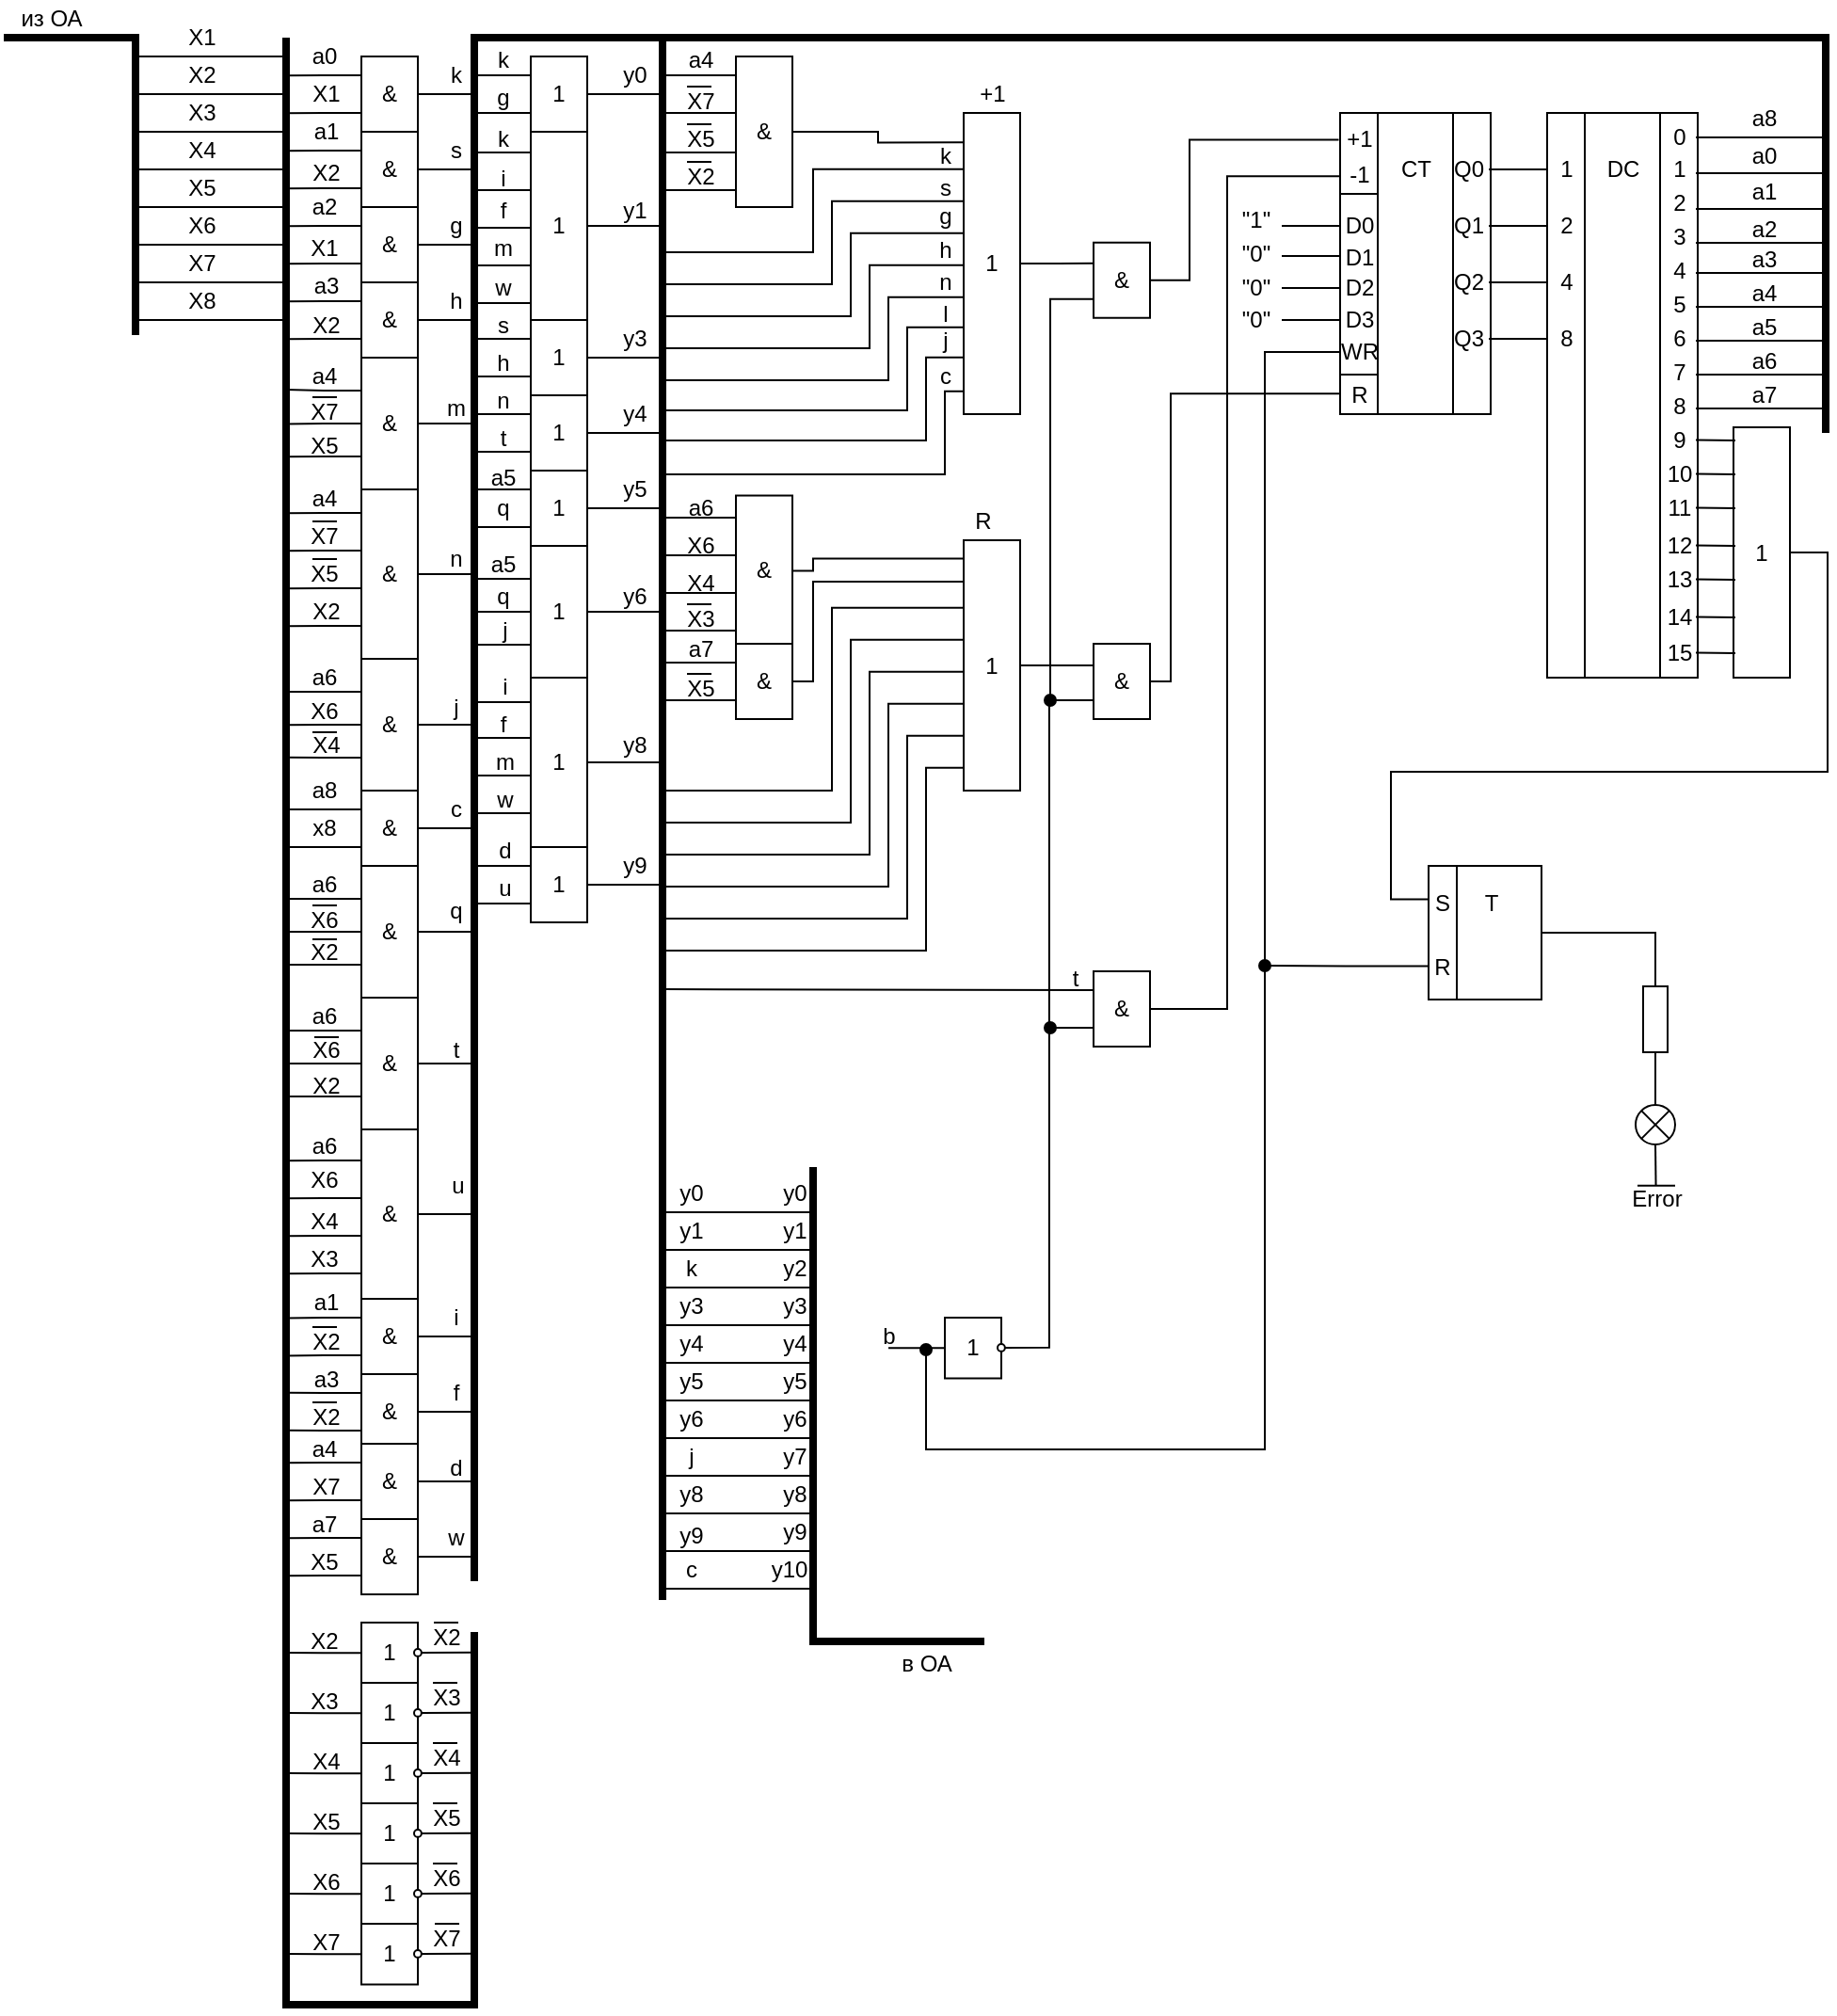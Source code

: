<mxfile version="18.0.0" type="device"><diagram id="Dp3GA8-R7CnJlwIyStRk" name="Страница 1"><mxGraphModel dx="1170" dy="1442" grid="1" gridSize="10" guides="1" tooltips="1" connect="1" arrows="1" fold="1" page="1" pageScale="1" pageWidth="827" pageHeight="1169" math="0" shadow="0"><root><mxCell id="0"/><mxCell id="1" parent="0"/><mxCell id="XyIVb0XGVPLIpmGEO8Gg-1" value="" style="endArrow=none;html=1;rounded=0;strokeWidth=4;" edge="1" parent="1"><mxGeometry width="50" height="50" relative="1" as="geometry"><mxPoint x="10" y="40" as="sourcePoint"/><mxPoint x="80" y="40" as="targetPoint"/></mxGeometry></mxCell><mxCell id="XyIVb0XGVPLIpmGEO8Gg-2" value="" style="endArrow=none;html=1;rounded=0;strokeWidth=4;" edge="1" parent="1"><mxGeometry width="50" height="50" relative="1" as="geometry"><mxPoint x="80" y="198" as="sourcePoint"/><mxPoint x="80" y="38" as="targetPoint"/></mxGeometry></mxCell><mxCell id="XyIVb0XGVPLIpmGEO8Gg-3" value="из ОА" style="text;html=1;align=center;verticalAlign=middle;resizable=0;points=[];autosize=1;strokeColor=none;fillColor=none;" vertex="1" parent="1"><mxGeometry x="10" y="20" width="50" height="20" as="geometry"/></mxCell><mxCell id="XyIVb0XGVPLIpmGEO8Gg-4" value="" style="endArrow=none;html=1;rounded=0;strokeWidth=4;edgeStyle=orthogonalEdgeStyle;" edge="1" parent="1"><mxGeometry width="50" height="50" relative="1" as="geometry"><mxPoint x="160" y="1087" as="sourcePoint"/><mxPoint x="160" y="40" as="targetPoint"/></mxGeometry></mxCell><mxCell id="XyIVb0XGVPLIpmGEO8Gg-5" value="" style="endArrow=none;html=1;rounded=0;strokeWidth=1;" edge="1" parent="1"><mxGeometry width="50" height="50" relative="1" as="geometry"><mxPoint x="81" y="50" as="sourcePoint"/><mxPoint x="161" y="50" as="targetPoint"/></mxGeometry></mxCell><mxCell id="XyIVb0XGVPLIpmGEO8Gg-6" value="X1" style="text;html=1;align=center;verticalAlign=middle;resizable=0;points=[];autosize=1;strokeColor=none;fillColor=none;" vertex="1" parent="1"><mxGeometry x="100" y="30" width="30" height="20" as="geometry"/></mxCell><mxCell id="XyIVb0XGVPLIpmGEO8Gg-7" value="" style="endArrow=none;html=1;rounded=0;strokeWidth=1;" edge="1" parent="1"><mxGeometry width="50" height="50" relative="1" as="geometry"><mxPoint x="81" y="70" as="sourcePoint"/><mxPoint x="161" y="70" as="targetPoint"/></mxGeometry></mxCell><mxCell id="XyIVb0XGVPLIpmGEO8Gg-8" value="X2" style="text;html=1;align=center;verticalAlign=middle;resizable=0;points=[];autosize=1;strokeColor=none;fillColor=none;" vertex="1" parent="1"><mxGeometry x="100" y="50" width="30" height="20" as="geometry"/></mxCell><mxCell id="XyIVb0XGVPLIpmGEO8Gg-9" value="" style="endArrow=none;html=1;rounded=0;strokeWidth=1;" edge="1" parent="1"><mxGeometry width="50" height="50" relative="1" as="geometry"><mxPoint x="81" y="90" as="sourcePoint"/><mxPoint x="161" y="90" as="targetPoint"/></mxGeometry></mxCell><mxCell id="XyIVb0XGVPLIpmGEO8Gg-10" value="" style="endArrow=none;html=1;rounded=0;strokeWidth=1;" edge="1" parent="1"><mxGeometry width="50" height="50" relative="1" as="geometry"><mxPoint x="81" y="110" as="sourcePoint"/><mxPoint x="161" y="110" as="targetPoint"/></mxGeometry></mxCell><mxCell id="XyIVb0XGVPLIpmGEO8Gg-11" value="" style="endArrow=none;html=1;rounded=0;strokeWidth=1;" edge="1" parent="1"><mxGeometry width="50" height="50" relative="1" as="geometry"><mxPoint x="81" y="130" as="sourcePoint"/><mxPoint x="161" y="130" as="targetPoint"/></mxGeometry></mxCell><mxCell id="XyIVb0XGVPLIpmGEO8Gg-12" value="" style="endArrow=none;html=1;rounded=0;strokeWidth=1;" edge="1" parent="1"><mxGeometry width="50" height="50" relative="1" as="geometry"><mxPoint x="81" y="150" as="sourcePoint"/><mxPoint x="161" y="150" as="targetPoint"/></mxGeometry></mxCell><mxCell id="XyIVb0XGVPLIpmGEO8Gg-13" value="" style="endArrow=none;html=1;rounded=0;strokeWidth=1;" edge="1" parent="1"><mxGeometry width="50" height="50" relative="1" as="geometry"><mxPoint x="81" y="170" as="sourcePoint"/><mxPoint x="161" y="170" as="targetPoint"/></mxGeometry></mxCell><mxCell id="XyIVb0XGVPLIpmGEO8Gg-14" value="" style="endArrow=none;html=1;rounded=0;strokeWidth=1;" edge="1" parent="1"><mxGeometry width="50" height="50" relative="1" as="geometry"><mxPoint x="81" y="190" as="sourcePoint"/><mxPoint x="161" y="190" as="targetPoint"/></mxGeometry></mxCell><mxCell id="XyIVb0XGVPLIpmGEO8Gg-15" value="X3" style="text;html=1;align=center;verticalAlign=middle;resizable=0;points=[];autosize=1;strokeColor=none;fillColor=none;" vertex="1" parent="1"><mxGeometry x="100" y="70" width="30" height="20" as="geometry"/></mxCell><mxCell id="XyIVb0XGVPLIpmGEO8Gg-16" value="X4" style="text;html=1;align=center;verticalAlign=middle;resizable=0;points=[];autosize=1;strokeColor=none;fillColor=none;" vertex="1" parent="1"><mxGeometry x="100" y="90" width="30" height="20" as="geometry"/></mxCell><mxCell id="XyIVb0XGVPLIpmGEO8Gg-17" value="X5" style="text;html=1;align=center;verticalAlign=middle;resizable=0;points=[];autosize=1;strokeColor=none;fillColor=none;" vertex="1" parent="1"><mxGeometry x="100" y="110" width="30" height="20" as="geometry"/></mxCell><mxCell id="XyIVb0XGVPLIpmGEO8Gg-18" value="X6" style="text;html=1;align=center;verticalAlign=middle;resizable=0;points=[];autosize=1;strokeColor=none;fillColor=none;" vertex="1" parent="1"><mxGeometry x="100" y="130" width="30" height="20" as="geometry"/></mxCell><mxCell id="XyIVb0XGVPLIpmGEO8Gg-19" value="X7" style="text;html=1;align=center;verticalAlign=middle;resizable=0;points=[];autosize=1;strokeColor=none;fillColor=none;" vertex="1" parent="1"><mxGeometry x="100" y="150" width="30" height="20" as="geometry"/></mxCell><mxCell id="XyIVb0XGVPLIpmGEO8Gg-20" value="X8" style="text;html=1;align=center;verticalAlign=middle;resizable=0;points=[];autosize=1;strokeColor=none;fillColor=none;" vertex="1" parent="1"><mxGeometry x="100" y="170" width="30" height="20" as="geometry"/></mxCell><mxCell id="XyIVb0XGVPLIpmGEO8Gg-22" style="edgeStyle=orthogonalEdgeStyle;rounded=0;orthogonalLoop=1;jettySize=auto;html=1;exitX=0;exitY=0.25;exitDx=0;exitDy=0;strokeWidth=1;endArrow=none;endFill=0;" edge="1" parent="1" source="XyIVb0XGVPLIpmGEO8Gg-21"><mxGeometry relative="1" as="geometry"><mxPoint x="160" y="60.085" as="targetPoint"/></mxGeometry></mxCell><mxCell id="XyIVb0XGVPLIpmGEO8Gg-23" style="edgeStyle=orthogonalEdgeStyle;rounded=0;orthogonalLoop=1;jettySize=auto;html=1;exitX=0;exitY=0.75;exitDx=0;exitDy=0;endArrow=none;endFill=0;strokeWidth=1;" edge="1" parent="1" source="XyIVb0XGVPLIpmGEO8Gg-21"><mxGeometry relative="1" as="geometry"><mxPoint x="160" y="80.085" as="targetPoint"/></mxGeometry></mxCell><mxCell id="XyIVb0XGVPLIpmGEO8Gg-36" style="edgeStyle=orthogonalEdgeStyle;rounded=0;orthogonalLoop=1;jettySize=auto;html=1;exitX=1;exitY=0.5;exitDx=0;exitDy=0;endArrow=none;endFill=0;strokeWidth=1;" edge="1" parent="1" source="XyIVb0XGVPLIpmGEO8Gg-21"><mxGeometry relative="1" as="geometry"><mxPoint x="260" y="69.872" as="targetPoint"/></mxGeometry></mxCell><mxCell id="XyIVb0XGVPLIpmGEO8Gg-21" value="&amp;amp;" style="rounded=0;whiteSpace=wrap;html=1;" vertex="1" parent="1"><mxGeometry x="200" y="50" width="30" height="40" as="geometry"/></mxCell><mxCell id="XyIVb0XGVPLIpmGEO8Gg-24" value="a0" style="text;html=1;align=center;verticalAlign=middle;resizable=0;points=[];autosize=1;strokeColor=none;fillColor=none;" vertex="1" parent="1"><mxGeometry x="165" y="40" width="30" height="20" as="geometry"/></mxCell><mxCell id="XyIVb0XGVPLIpmGEO8Gg-25" value="X1" style="text;html=1;align=center;verticalAlign=middle;resizable=0;points=[];autosize=1;strokeColor=none;fillColor=none;" vertex="1" parent="1"><mxGeometry x="166" y="60" width="30" height="20" as="geometry"/></mxCell><mxCell id="XyIVb0XGVPLIpmGEO8Gg-27" style="edgeStyle=orthogonalEdgeStyle;rounded=0;orthogonalLoop=1;jettySize=auto;html=1;exitX=0;exitY=0.25;exitDx=0;exitDy=0;endArrow=none;endFill=0;strokeWidth=1;" edge="1" parent="1" source="XyIVb0XGVPLIpmGEO8Gg-26"><mxGeometry relative="1" as="geometry"><mxPoint x="160" y="100.118" as="targetPoint"/></mxGeometry></mxCell><mxCell id="XyIVb0XGVPLIpmGEO8Gg-28" style="edgeStyle=orthogonalEdgeStyle;rounded=0;orthogonalLoop=1;jettySize=auto;html=1;exitX=0;exitY=0.75;exitDx=0;exitDy=0;endArrow=none;endFill=0;strokeWidth=1;" edge="1" parent="1" source="XyIVb0XGVPLIpmGEO8Gg-26"><mxGeometry relative="1" as="geometry"><mxPoint x="160" y="120.118" as="targetPoint"/></mxGeometry></mxCell><mxCell id="XyIVb0XGVPLIpmGEO8Gg-38" style="edgeStyle=orthogonalEdgeStyle;rounded=0;orthogonalLoop=1;jettySize=auto;html=1;exitX=1;exitY=0.5;exitDx=0;exitDy=0;endArrow=none;endFill=0;strokeWidth=1;" edge="1" parent="1" source="XyIVb0XGVPLIpmGEO8Gg-26"><mxGeometry relative="1" as="geometry"><mxPoint x="260" y="109.872" as="targetPoint"/></mxGeometry></mxCell><mxCell id="XyIVb0XGVPLIpmGEO8Gg-26" value="&amp;amp;" style="rounded=0;whiteSpace=wrap;html=1;" vertex="1" parent="1"><mxGeometry x="200" y="90" width="30" height="40" as="geometry"/></mxCell><mxCell id="XyIVb0XGVPLIpmGEO8Gg-29" value="X2" style="text;html=1;align=center;verticalAlign=middle;resizable=0;points=[];autosize=1;strokeColor=none;fillColor=none;" vertex="1" parent="1"><mxGeometry x="166" y="102" width="30" height="20" as="geometry"/></mxCell><mxCell id="XyIVb0XGVPLIpmGEO8Gg-30" value="a1" style="text;html=1;align=center;verticalAlign=middle;resizable=0;points=[];autosize=1;strokeColor=none;fillColor=none;" vertex="1" parent="1"><mxGeometry x="166" y="80" width="30" height="20" as="geometry"/></mxCell><mxCell id="XyIVb0XGVPLIpmGEO8Gg-32" style="edgeStyle=orthogonalEdgeStyle;rounded=0;orthogonalLoop=1;jettySize=auto;html=1;exitX=0;exitY=0.25;exitDx=0;exitDy=0;endArrow=none;endFill=0;strokeWidth=1;" edge="1" parent="1" source="XyIVb0XGVPLIpmGEO8Gg-31"><mxGeometry relative="1" as="geometry"><mxPoint x="160" y="140.085" as="targetPoint"/></mxGeometry></mxCell><mxCell id="XyIVb0XGVPLIpmGEO8Gg-33" style="edgeStyle=orthogonalEdgeStyle;rounded=0;orthogonalLoop=1;jettySize=auto;html=1;exitX=0;exitY=0.75;exitDx=0;exitDy=0;endArrow=none;endFill=0;strokeWidth=1;" edge="1" parent="1" source="XyIVb0XGVPLIpmGEO8Gg-31"><mxGeometry relative="1" as="geometry"><mxPoint x="160" y="160.085" as="targetPoint"/></mxGeometry></mxCell><mxCell id="XyIVb0XGVPLIpmGEO8Gg-40" style="edgeStyle=orthogonalEdgeStyle;rounded=0;orthogonalLoop=1;jettySize=auto;html=1;exitX=1;exitY=0.5;exitDx=0;exitDy=0;endArrow=none;endFill=0;strokeWidth=1;" edge="1" parent="1" source="XyIVb0XGVPLIpmGEO8Gg-31"><mxGeometry relative="1" as="geometry"><mxPoint x="260" y="149.872" as="targetPoint"/></mxGeometry></mxCell><mxCell id="XyIVb0XGVPLIpmGEO8Gg-31" value="&amp;amp;" style="rounded=0;whiteSpace=wrap;html=1;" vertex="1" parent="1"><mxGeometry x="200" y="130" width="30" height="40" as="geometry"/></mxCell><mxCell id="XyIVb0XGVPLIpmGEO8Gg-34" value="a2" style="text;html=1;align=center;verticalAlign=middle;resizable=0;points=[];autosize=1;strokeColor=none;fillColor=none;" vertex="1" parent="1"><mxGeometry x="165" y="120" width="30" height="20" as="geometry"/></mxCell><mxCell id="XyIVb0XGVPLIpmGEO8Gg-35" value="X1" style="text;html=1;align=center;verticalAlign=middle;resizable=0;points=[];autosize=1;strokeColor=none;fillColor=none;" vertex="1" parent="1"><mxGeometry x="165" y="142" width="30" height="20" as="geometry"/></mxCell><mxCell id="XyIVb0XGVPLIpmGEO8Gg-37" value="k" style="text;html=1;align=center;verticalAlign=middle;resizable=0;points=[];autosize=1;strokeColor=none;fillColor=none;" vertex="1" parent="1"><mxGeometry x="240" y="50" width="20" height="20" as="geometry"/></mxCell><mxCell id="XyIVb0XGVPLIpmGEO8Gg-39" value="s" style="text;html=1;align=center;verticalAlign=middle;resizable=0;points=[];autosize=1;strokeColor=none;fillColor=none;" vertex="1" parent="1"><mxGeometry x="240" y="90" width="20" height="20" as="geometry"/></mxCell><mxCell id="XyIVb0XGVPLIpmGEO8Gg-41" value="g" style="text;html=1;align=center;verticalAlign=middle;resizable=0;points=[];autosize=1;strokeColor=none;fillColor=none;" vertex="1" parent="1"><mxGeometry x="240" y="130" width="20" height="20" as="geometry"/></mxCell><mxCell id="XyIVb0XGVPLIpmGEO8Gg-43" style="edgeStyle=orthogonalEdgeStyle;rounded=0;orthogonalLoop=1;jettySize=auto;html=1;exitX=0;exitY=0.25;exitDx=0;exitDy=0;endArrow=none;endFill=0;strokeWidth=1;" edge="1" parent="1" source="XyIVb0XGVPLIpmGEO8Gg-42"><mxGeometry relative="1" as="geometry"><mxPoint x="160" y="180.085" as="targetPoint"/></mxGeometry></mxCell><mxCell id="XyIVb0XGVPLIpmGEO8Gg-44" style="edgeStyle=orthogonalEdgeStyle;rounded=0;orthogonalLoop=1;jettySize=auto;html=1;exitX=0;exitY=0.75;exitDx=0;exitDy=0;endArrow=none;endFill=0;strokeWidth=1;" edge="1" parent="1" source="XyIVb0XGVPLIpmGEO8Gg-42"><mxGeometry relative="1" as="geometry"><mxPoint x="160" y="200.085" as="targetPoint"/></mxGeometry></mxCell><mxCell id="XyIVb0XGVPLIpmGEO8Gg-47" style="edgeStyle=orthogonalEdgeStyle;rounded=0;orthogonalLoop=1;jettySize=auto;html=1;exitX=1;exitY=0.5;exitDx=0;exitDy=0;endArrow=none;endFill=0;strokeWidth=1;" edge="1" parent="1" source="XyIVb0XGVPLIpmGEO8Gg-42"><mxGeometry relative="1" as="geometry"><mxPoint x="260" y="189.872" as="targetPoint"/></mxGeometry></mxCell><mxCell id="XyIVb0XGVPLIpmGEO8Gg-42" value="&amp;amp;" style="rounded=0;whiteSpace=wrap;html=1;" vertex="1" parent="1"><mxGeometry x="200" y="170" width="30" height="40" as="geometry"/></mxCell><mxCell id="XyIVb0XGVPLIpmGEO8Gg-45" value="a3" style="text;html=1;align=center;verticalAlign=middle;resizable=0;points=[];autosize=1;strokeColor=none;fillColor=none;" vertex="1" parent="1"><mxGeometry x="166" y="162" width="30" height="20" as="geometry"/></mxCell><mxCell id="XyIVb0XGVPLIpmGEO8Gg-46" value="X2" style="text;html=1;align=center;verticalAlign=middle;resizable=0;points=[];autosize=1;strokeColor=none;fillColor=none;" vertex="1" parent="1"><mxGeometry x="166" y="183" width="30" height="20" as="geometry"/></mxCell><mxCell id="XyIVb0XGVPLIpmGEO8Gg-48" value="h" style="text;html=1;align=center;verticalAlign=middle;resizable=0;points=[];autosize=1;strokeColor=none;fillColor=none;" vertex="1" parent="1"><mxGeometry x="240" y="170" width="20" height="20" as="geometry"/></mxCell><mxCell id="XyIVb0XGVPLIpmGEO8Gg-50" style="edgeStyle=orthogonalEdgeStyle;rounded=0;orthogonalLoop=1;jettySize=auto;html=1;exitX=0;exitY=0.25;exitDx=0;exitDy=0;endArrow=none;endFill=0;strokeWidth=1;" edge="1" parent="1" source="XyIVb0XGVPLIpmGEO8Gg-49"><mxGeometry relative="1" as="geometry"><mxPoint x="160" y="227" as="targetPoint"/><Array as="points"><mxPoint x="180" y="227"/><mxPoint x="160" y="227"/></Array></mxGeometry></mxCell><mxCell id="XyIVb0XGVPLIpmGEO8Gg-51" style="edgeStyle=orthogonalEdgeStyle;rounded=0;orthogonalLoop=1;jettySize=auto;html=1;exitX=0;exitY=0.5;exitDx=0;exitDy=0;endArrow=none;endFill=0;strokeWidth=1;" edge="1" parent="1" source="XyIVb0XGVPLIpmGEO8Gg-49"><mxGeometry relative="1" as="geometry"><mxPoint x="160" y="245.191" as="targetPoint"/></mxGeometry></mxCell><mxCell id="XyIVb0XGVPLIpmGEO8Gg-52" style="edgeStyle=orthogonalEdgeStyle;rounded=0;orthogonalLoop=1;jettySize=auto;html=1;exitX=0;exitY=0.75;exitDx=0;exitDy=0;endArrow=none;endFill=0;strokeWidth=1;" edge="1" parent="1" source="XyIVb0XGVPLIpmGEO8Gg-49"><mxGeometry relative="1" as="geometry"><mxPoint x="160" y="262.638" as="targetPoint"/></mxGeometry></mxCell><mxCell id="XyIVb0XGVPLIpmGEO8Gg-57" style="edgeStyle=orthogonalEdgeStyle;rounded=0;orthogonalLoop=1;jettySize=auto;html=1;exitX=1;exitY=0.5;exitDx=0;exitDy=0;endArrow=none;endFill=0;strokeWidth=1;" edge="1" parent="1" source="XyIVb0XGVPLIpmGEO8Gg-49"><mxGeometry relative="1" as="geometry"><mxPoint x="260.0" y="244.942" as="targetPoint"/></mxGeometry></mxCell><mxCell id="XyIVb0XGVPLIpmGEO8Gg-49" value="&amp;amp;" style="rounded=0;whiteSpace=wrap;html=1;" vertex="1" parent="1"><mxGeometry x="200" y="210" width="30" height="70" as="geometry"/></mxCell><mxCell id="XyIVb0XGVPLIpmGEO8Gg-53" value="a4" style="text;html=1;align=center;verticalAlign=middle;resizable=0;points=[];autosize=1;strokeColor=none;fillColor=none;" vertex="1" parent="1"><mxGeometry x="165" y="210" width="30" height="20" as="geometry"/></mxCell><mxCell id="XyIVb0XGVPLIpmGEO8Gg-54" value="X7" style="text;html=1;align=center;verticalAlign=middle;resizable=0;points=[];autosize=1;strokeColor=none;fillColor=none;" vertex="1" parent="1"><mxGeometry x="165" y="229" width="30" height="20" as="geometry"/></mxCell><mxCell id="XyIVb0XGVPLIpmGEO8Gg-55" value="X5" style="text;html=1;align=center;verticalAlign=middle;resizable=0;points=[];autosize=1;strokeColor=none;fillColor=none;" vertex="1" parent="1"><mxGeometry x="165" y="247" width="30" height="20" as="geometry"/></mxCell><mxCell id="XyIVb0XGVPLIpmGEO8Gg-56" value="" style="endArrow=none;html=1;rounded=0;strokeWidth=1;" edge="1" parent="1"><mxGeometry width="50" height="50" relative="1" as="geometry"><mxPoint x="174" y="231" as="sourcePoint"/><mxPoint x="187" y="231" as="targetPoint"/></mxGeometry></mxCell><mxCell id="XyIVb0XGVPLIpmGEO8Gg-58" value="m" style="text;html=1;align=center;verticalAlign=middle;resizable=0;points=[];autosize=1;strokeColor=none;fillColor=none;" vertex="1" parent="1"><mxGeometry x="235" y="227" width="30" height="20" as="geometry"/></mxCell><mxCell id="XyIVb0XGVPLIpmGEO8Gg-64" style="edgeStyle=orthogonalEdgeStyle;rounded=0;orthogonalLoop=1;jettySize=auto;html=1;exitX=1;exitY=0.5;exitDx=0;exitDy=0;endArrow=none;endFill=0;strokeWidth=1;" edge="1" parent="1" source="XyIVb0XGVPLIpmGEO8Gg-59"><mxGeometry relative="1" as="geometry"><mxPoint x="260.0" y="325" as="targetPoint"/></mxGeometry></mxCell><mxCell id="XyIVb0XGVPLIpmGEO8Gg-59" value="&amp;amp;" style="rounded=0;whiteSpace=wrap;html=1;" vertex="1" parent="1"><mxGeometry x="200" y="280" width="30" height="90" as="geometry"/></mxCell><mxCell id="XyIVb0XGVPLIpmGEO8Gg-60" style="edgeStyle=orthogonalEdgeStyle;rounded=0;orthogonalLoop=1;jettySize=auto;html=1;exitX=0;exitY=0.75;exitDx=0;exitDy=0;endArrow=none;endFill=0;strokeWidth=1;" edge="1" parent="1"><mxGeometry relative="1" as="geometry"><mxPoint x="160" y="292.638" as="targetPoint"/><mxPoint x="200" y="292.5" as="sourcePoint"/><Array as="points"><mxPoint x="180" y="293"/><mxPoint x="160" y="293"/></Array></mxGeometry></mxCell><mxCell id="XyIVb0XGVPLIpmGEO8Gg-61" style="edgeStyle=orthogonalEdgeStyle;rounded=0;orthogonalLoop=1;jettySize=auto;html=1;exitX=0;exitY=0.75;exitDx=0;exitDy=0;endArrow=none;endFill=0;strokeWidth=1;" edge="1" parent="1"><mxGeometry relative="1" as="geometry"><mxPoint x="160" y="312.638" as="targetPoint"/><mxPoint x="200" y="312.5" as="sourcePoint"/><Array as="points"><mxPoint x="180" y="313"/><mxPoint x="160" y="313"/></Array></mxGeometry></mxCell><mxCell id="XyIVb0XGVPLIpmGEO8Gg-62" style="edgeStyle=orthogonalEdgeStyle;rounded=0;orthogonalLoop=1;jettySize=auto;html=1;exitX=0;exitY=0.75;exitDx=0;exitDy=0;endArrow=none;endFill=0;strokeWidth=1;" edge="1" parent="1"><mxGeometry relative="1" as="geometry"><mxPoint x="160" y="332.638" as="targetPoint"/><mxPoint x="200" y="332.5" as="sourcePoint"/><Array as="points"><mxPoint x="180" y="333"/><mxPoint x="160" y="333"/></Array></mxGeometry></mxCell><mxCell id="XyIVb0XGVPLIpmGEO8Gg-63" style="edgeStyle=orthogonalEdgeStyle;rounded=0;orthogonalLoop=1;jettySize=auto;html=1;exitX=0;exitY=0.75;exitDx=0;exitDy=0;endArrow=none;endFill=0;strokeWidth=1;" edge="1" parent="1"><mxGeometry relative="1" as="geometry"><mxPoint x="160" y="352.638" as="targetPoint"/><mxPoint x="200" y="352.5" as="sourcePoint"/><Array as="points"><mxPoint x="180" y="353"/><mxPoint x="160" y="353"/></Array></mxGeometry></mxCell><mxCell id="XyIVb0XGVPLIpmGEO8Gg-65" value="n" style="text;html=1;align=center;verticalAlign=middle;resizable=0;points=[];autosize=1;strokeColor=none;fillColor=none;" vertex="1" parent="1"><mxGeometry x="240" y="307" width="20" height="20" as="geometry"/></mxCell><mxCell id="XyIVb0XGVPLIpmGEO8Gg-66" value="a4" style="text;html=1;align=center;verticalAlign=middle;resizable=0;points=[];autosize=1;strokeColor=none;fillColor=none;" vertex="1" parent="1"><mxGeometry x="165" y="275" width="30" height="20" as="geometry"/></mxCell><mxCell id="XyIVb0XGVPLIpmGEO8Gg-67" value="X7" style="text;html=1;align=center;verticalAlign=middle;resizable=0;points=[];autosize=1;strokeColor=none;fillColor=none;" vertex="1" parent="1"><mxGeometry x="165" y="295" width="30" height="20" as="geometry"/></mxCell><mxCell id="XyIVb0XGVPLIpmGEO8Gg-68" value="X5" style="text;html=1;align=center;verticalAlign=middle;resizable=0;points=[];autosize=1;strokeColor=none;fillColor=none;" vertex="1" parent="1"><mxGeometry x="165" y="315" width="30" height="20" as="geometry"/></mxCell><mxCell id="XyIVb0XGVPLIpmGEO8Gg-69" value="X2" style="text;html=1;align=center;verticalAlign=middle;resizable=0;points=[];autosize=1;strokeColor=none;fillColor=none;" vertex="1" parent="1"><mxGeometry x="166" y="335" width="30" height="20" as="geometry"/></mxCell><mxCell id="XyIVb0XGVPLIpmGEO8Gg-70" value="" style="endArrow=none;html=1;rounded=0;strokeWidth=1;" edge="1" parent="1"><mxGeometry width="50" height="50" relative="1" as="geometry"><mxPoint x="174" y="297" as="sourcePoint"/><mxPoint x="187" y="297" as="targetPoint"/></mxGeometry></mxCell><mxCell id="XyIVb0XGVPLIpmGEO8Gg-71" value="" style="endArrow=none;html=1;rounded=0;strokeWidth=1;" edge="1" parent="1"><mxGeometry width="50" height="50" relative="1" as="geometry"><mxPoint x="174" y="317" as="sourcePoint"/><mxPoint x="187" y="317" as="targetPoint"/></mxGeometry></mxCell><mxCell id="XyIVb0XGVPLIpmGEO8Gg-73" style="edgeStyle=orthogonalEdgeStyle;rounded=0;orthogonalLoop=1;jettySize=auto;html=1;exitX=1;exitY=0.5;exitDx=0;exitDy=0;endArrow=none;endFill=0;strokeWidth=1;" edge="1" parent="1" source="XyIVb0XGVPLIpmGEO8Gg-72"><mxGeometry relative="1" as="geometry"><mxPoint x="260" y="405" as="targetPoint"/></mxGeometry></mxCell><mxCell id="XyIVb0XGVPLIpmGEO8Gg-75" style="edgeStyle=orthogonalEdgeStyle;rounded=0;orthogonalLoop=1;jettySize=auto;html=1;exitX=0;exitY=0.25;exitDx=0;exitDy=0;endArrow=none;endFill=0;strokeWidth=1;" edge="1" parent="1" source="XyIVb0XGVPLIpmGEO8Gg-72"><mxGeometry relative="1" as="geometry"><mxPoint x="160" y="387.517" as="targetPoint"/></mxGeometry></mxCell><mxCell id="XyIVb0XGVPLIpmGEO8Gg-76" style="edgeStyle=orthogonalEdgeStyle;rounded=0;orthogonalLoop=1;jettySize=auto;html=1;exitX=0;exitY=0.5;exitDx=0;exitDy=0;endArrow=none;endFill=0;strokeWidth=1;" edge="1" parent="1" source="XyIVb0XGVPLIpmGEO8Gg-72"><mxGeometry relative="1" as="geometry"><mxPoint x="160" y="405.103" as="targetPoint"/></mxGeometry></mxCell><mxCell id="XyIVb0XGVPLIpmGEO8Gg-77" style="edgeStyle=orthogonalEdgeStyle;rounded=0;orthogonalLoop=1;jettySize=auto;html=1;exitX=0;exitY=0.75;exitDx=0;exitDy=0;endArrow=none;endFill=0;strokeWidth=1;" edge="1" parent="1" source="XyIVb0XGVPLIpmGEO8Gg-72"><mxGeometry relative="1" as="geometry"><mxPoint x="160" y="422.345" as="targetPoint"/></mxGeometry></mxCell><mxCell id="XyIVb0XGVPLIpmGEO8Gg-72" value="&amp;amp;" style="rounded=0;whiteSpace=wrap;html=1;" vertex="1" parent="1"><mxGeometry x="200" y="370" width="30" height="70" as="geometry"/></mxCell><mxCell id="XyIVb0XGVPLIpmGEO8Gg-74" value="j" style="text;html=1;align=center;verticalAlign=middle;resizable=0;points=[];autosize=1;strokeColor=none;fillColor=none;" vertex="1" parent="1"><mxGeometry x="240" y="386" width="20" height="20" as="geometry"/></mxCell><mxCell id="XyIVb0XGVPLIpmGEO8Gg-78" value="a6" style="text;html=1;align=center;verticalAlign=middle;resizable=0;points=[];autosize=1;strokeColor=none;fillColor=none;" vertex="1" parent="1"><mxGeometry x="165" y="370" width="30" height="20" as="geometry"/></mxCell><mxCell id="XyIVb0XGVPLIpmGEO8Gg-79" value="X6" style="text;html=1;align=center;verticalAlign=middle;resizable=0;points=[];autosize=1;strokeColor=none;fillColor=none;" vertex="1" parent="1"><mxGeometry x="165" y="388" width="30" height="20" as="geometry"/></mxCell><mxCell id="XyIVb0XGVPLIpmGEO8Gg-80" value="X4" style="text;html=1;align=center;verticalAlign=middle;resizable=0;points=[];autosize=1;strokeColor=none;fillColor=none;" vertex="1" parent="1"><mxGeometry x="166" y="406" width="30" height="20" as="geometry"/></mxCell><mxCell id="XyIVb0XGVPLIpmGEO8Gg-81" value="" style="endArrow=none;html=1;rounded=0;strokeWidth=1;" edge="1" parent="1"><mxGeometry width="50" height="50" relative="1" as="geometry"><mxPoint x="174" y="409" as="sourcePoint"/><mxPoint x="187" y="409" as="targetPoint"/></mxGeometry></mxCell><mxCell id="XyIVb0XGVPLIpmGEO8Gg-83" style="edgeStyle=orthogonalEdgeStyle;rounded=0;orthogonalLoop=1;jettySize=auto;html=1;exitX=1;exitY=0.5;exitDx=0;exitDy=0;endArrow=none;endFill=0;strokeWidth=1;" edge="1" parent="1" source="XyIVb0XGVPLIpmGEO8Gg-82"><mxGeometry relative="1" as="geometry"><mxPoint x="260.0" y="460" as="targetPoint"/></mxGeometry></mxCell><mxCell id="XyIVb0XGVPLIpmGEO8Gg-86" style="edgeStyle=orthogonalEdgeStyle;rounded=0;orthogonalLoop=1;jettySize=auto;html=1;exitX=0;exitY=0.25;exitDx=0;exitDy=0;endArrow=none;endFill=0;strokeWidth=1;" edge="1" parent="1" source="XyIVb0XGVPLIpmGEO8Gg-82"><mxGeometry relative="1" as="geometry"><mxPoint x="160" y="450" as="targetPoint"/></mxGeometry></mxCell><mxCell id="XyIVb0XGVPLIpmGEO8Gg-87" style="edgeStyle=orthogonalEdgeStyle;rounded=0;orthogonalLoop=1;jettySize=auto;html=1;exitX=0;exitY=0.75;exitDx=0;exitDy=0;endArrow=none;endFill=0;strokeWidth=1;" edge="1" parent="1" source="XyIVb0XGVPLIpmGEO8Gg-82"><mxGeometry relative="1" as="geometry"><mxPoint x="160" y="470" as="targetPoint"/></mxGeometry></mxCell><mxCell id="XyIVb0XGVPLIpmGEO8Gg-82" value="&amp;amp;" style="rounded=0;whiteSpace=wrap;html=1;" vertex="1" parent="1"><mxGeometry x="200" y="440" width="30" height="40" as="geometry"/></mxCell><mxCell id="XyIVb0XGVPLIpmGEO8Gg-85" value="c" style="text;html=1;align=center;verticalAlign=middle;resizable=0;points=[];autosize=1;strokeColor=none;fillColor=none;" vertex="1" parent="1"><mxGeometry x="240" y="440" width="20" height="20" as="geometry"/></mxCell><mxCell id="XyIVb0XGVPLIpmGEO8Gg-88" value="a8" style="text;html=1;align=center;verticalAlign=middle;resizable=0;points=[];autosize=1;strokeColor=none;fillColor=none;" vertex="1" parent="1"><mxGeometry x="165" y="430" width="30" height="20" as="geometry"/></mxCell><mxCell id="XyIVb0XGVPLIpmGEO8Gg-89" value="x8" style="text;html=1;align=center;verticalAlign=middle;resizable=0;points=[];autosize=1;strokeColor=none;fillColor=none;" vertex="1" parent="1"><mxGeometry x="165" y="450" width="30" height="20" as="geometry"/></mxCell><mxCell id="XyIVb0XGVPLIpmGEO8Gg-91" style="edgeStyle=orthogonalEdgeStyle;rounded=0;orthogonalLoop=1;jettySize=auto;html=1;exitX=1;exitY=0.5;exitDx=0;exitDy=0;endArrow=none;endFill=0;strokeWidth=1;" edge="1" parent="1" source="XyIVb0XGVPLIpmGEO8Gg-90"><mxGeometry relative="1" as="geometry"><mxPoint x="260.0" y="515" as="targetPoint"/></mxGeometry></mxCell><mxCell id="XyIVb0XGVPLIpmGEO8Gg-93" style="edgeStyle=orthogonalEdgeStyle;rounded=0;orthogonalLoop=1;jettySize=auto;html=1;exitX=0;exitY=0.25;exitDx=0;exitDy=0;endArrow=none;endFill=0;strokeWidth=1;" edge="1" parent="1" source="XyIVb0XGVPLIpmGEO8Gg-90"><mxGeometry relative="1" as="geometry"><mxPoint x="160" y="497.5" as="targetPoint"/></mxGeometry></mxCell><mxCell id="XyIVb0XGVPLIpmGEO8Gg-94" style="edgeStyle=orthogonalEdgeStyle;rounded=0;orthogonalLoop=1;jettySize=auto;html=1;exitX=0;exitY=0.5;exitDx=0;exitDy=0;endArrow=none;endFill=0;strokeWidth=1;" edge="1" parent="1" source="XyIVb0XGVPLIpmGEO8Gg-90"><mxGeometry relative="1" as="geometry"><mxPoint x="160" y="515" as="targetPoint"/></mxGeometry></mxCell><mxCell id="XyIVb0XGVPLIpmGEO8Gg-95" style="edgeStyle=orthogonalEdgeStyle;rounded=0;orthogonalLoop=1;jettySize=auto;html=1;exitX=0;exitY=0.75;exitDx=0;exitDy=0;endArrow=none;endFill=0;strokeWidth=1;" edge="1" parent="1" source="XyIVb0XGVPLIpmGEO8Gg-90"><mxGeometry relative="1" as="geometry"><mxPoint x="160" y="532.5" as="targetPoint"/></mxGeometry></mxCell><mxCell id="XyIVb0XGVPLIpmGEO8Gg-90" value="&amp;amp;" style="rounded=0;whiteSpace=wrap;html=1;" vertex="1" parent="1"><mxGeometry x="200" y="480" width="30" height="70" as="geometry"/></mxCell><mxCell id="XyIVb0XGVPLIpmGEO8Gg-92" value="q" style="text;html=1;align=center;verticalAlign=middle;resizable=0;points=[];autosize=1;strokeColor=none;fillColor=none;" vertex="1" parent="1"><mxGeometry x="240" y="494" width="20" height="20" as="geometry"/></mxCell><mxCell id="XyIVb0XGVPLIpmGEO8Gg-96" value="a6" style="text;html=1;align=center;verticalAlign=middle;resizable=0;points=[];autosize=1;strokeColor=none;fillColor=none;" vertex="1" parent="1"><mxGeometry x="165" y="480" width="30" height="20" as="geometry"/></mxCell><mxCell id="XyIVb0XGVPLIpmGEO8Gg-97" value="X6" style="text;html=1;align=center;verticalAlign=middle;resizable=0;points=[];autosize=1;strokeColor=none;fillColor=none;" vertex="1" parent="1"><mxGeometry x="165" y="499" width="30" height="20" as="geometry"/></mxCell><mxCell id="XyIVb0XGVPLIpmGEO8Gg-98" value="X2" style="text;html=1;align=center;verticalAlign=middle;resizable=0;points=[];autosize=1;strokeColor=none;fillColor=none;" vertex="1" parent="1"><mxGeometry x="165" y="516" width="30" height="20" as="geometry"/></mxCell><mxCell id="XyIVb0XGVPLIpmGEO8Gg-99" value="" style="endArrow=none;html=1;rounded=0;strokeWidth=1;" edge="1" parent="1"><mxGeometry width="50" height="50" relative="1" as="geometry"><mxPoint x="174" y="501" as="sourcePoint"/><mxPoint x="187" y="501" as="targetPoint"/></mxGeometry></mxCell><mxCell id="XyIVb0XGVPLIpmGEO8Gg-100" value="" style="endArrow=none;html=1;rounded=0;strokeWidth=1;" edge="1" parent="1"><mxGeometry width="50" height="50" relative="1" as="geometry"><mxPoint x="174" y="519.0" as="sourcePoint"/><mxPoint x="187" y="519.0" as="targetPoint"/></mxGeometry></mxCell><mxCell id="XyIVb0XGVPLIpmGEO8Gg-102" style="edgeStyle=orthogonalEdgeStyle;rounded=0;orthogonalLoop=1;jettySize=auto;html=1;exitX=1;exitY=0.5;exitDx=0;exitDy=0;endArrow=none;endFill=0;strokeWidth=1;" edge="1" parent="1" source="XyIVb0XGVPLIpmGEO8Gg-101"><mxGeometry relative="1" as="geometry"><mxPoint x="260.0" y="585" as="targetPoint"/></mxGeometry></mxCell><mxCell id="XyIVb0XGVPLIpmGEO8Gg-104" style="edgeStyle=orthogonalEdgeStyle;rounded=0;orthogonalLoop=1;jettySize=auto;html=1;exitX=0;exitY=0.25;exitDx=0;exitDy=0;endArrow=none;endFill=0;strokeWidth=1;" edge="1" parent="1" source="XyIVb0XGVPLIpmGEO8Gg-101"><mxGeometry relative="1" as="geometry"><mxPoint x="160" y="567.5" as="targetPoint"/></mxGeometry></mxCell><mxCell id="XyIVb0XGVPLIpmGEO8Gg-105" style="edgeStyle=orthogonalEdgeStyle;rounded=0;orthogonalLoop=1;jettySize=auto;html=1;exitX=0;exitY=0.5;exitDx=0;exitDy=0;endArrow=none;endFill=0;strokeWidth=1;" edge="1" parent="1" source="XyIVb0XGVPLIpmGEO8Gg-101"><mxGeometry relative="1" as="geometry"><mxPoint x="160" y="585" as="targetPoint"/></mxGeometry></mxCell><mxCell id="XyIVb0XGVPLIpmGEO8Gg-106" style="edgeStyle=orthogonalEdgeStyle;rounded=0;orthogonalLoop=1;jettySize=auto;html=1;exitX=0;exitY=0.75;exitDx=0;exitDy=0;endArrow=none;endFill=0;strokeWidth=1;" edge="1" parent="1" source="XyIVb0XGVPLIpmGEO8Gg-101"><mxGeometry relative="1" as="geometry"><mxPoint x="160" y="602.5" as="targetPoint"/></mxGeometry></mxCell><mxCell id="XyIVb0XGVPLIpmGEO8Gg-101" value="&amp;amp;" style="rounded=0;whiteSpace=wrap;html=1;" vertex="1" parent="1"><mxGeometry x="200" y="550" width="30" height="70" as="geometry"/></mxCell><mxCell id="XyIVb0XGVPLIpmGEO8Gg-103" value="t" style="text;html=1;align=center;verticalAlign=middle;resizable=0;points=[];autosize=1;strokeColor=none;fillColor=none;" vertex="1" parent="1"><mxGeometry x="240" y="568" width="20" height="20" as="geometry"/></mxCell><mxCell id="XyIVb0XGVPLIpmGEO8Gg-107" value="a6" style="text;html=1;align=center;verticalAlign=middle;resizable=0;points=[];autosize=1;strokeColor=none;fillColor=none;" vertex="1" parent="1"><mxGeometry x="165" y="550" width="30" height="20" as="geometry"/></mxCell><mxCell id="XyIVb0XGVPLIpmGEO8Gg-108" value="X6" style="text;html=1;align=center;verticalAlign=middle;resizable=0;points=[];autosize=1;strokeColor=none;fillColor=none;" vertex="1" parent="1"><mxGeometry x="166" y="568" width="30" height="20" as="geometry"/></mxCell><mxCell id="XyIVb0XGVPLIpmGEO8Gg-109" value="X2" style="text;html=1;align=center;verticalAlign=middle;resizable=0;points=[];autosize=1;strokeColor=none;fillColor=none;" vertex="1" parent="1"><mxGeometry x="166" y="587" width="30" height="20" as="geometry"/></mxCell><mxCell id="XyIVb0XGVPLIpmGEO8Gg-110" value="" style="endArrow=none;html=1;rounded=0;strokeWidth=1;" edge="1" parent="1"><mxGeometry width="50" height="50" relative="1" as="geometry"><mxPoint x="175" y="571.0" as="sourcePoint"/><mxPoint x="188" y="571.0" as="targetPoint"/></mxGeometry></mxCell><mxCell id="XyIVb0XGVPLIpmGEO8Gg-130" style="edgeStyle=orthogonalEdgeStyle;rounded=0;orthogonalLoop=1;jettySize=auto;html=1;exitX=1;exitY=0.5;exitDx=0;exitDy=0;endArrow=none;endFill=0;strokeWidth=1;" edge="1" parent="1" source="XyIVb0XGVPLIpmGEO8Gg-125"><mxGeometry relative="1" as="geometry"><mxPoint x="260" y="729.939" as="targetPoint"/></mxGeometry></mxCell><mxCell id="XyIVb0XGVPLIpmGEO8Gg-132" style="edgeStyle=orthogonalEdgeStyle;rounded=0;orthogonalLoop=1;jettySize=auto;html=1;exitX=0;exitY=0.25;exitDx=0;exitDy=0;endArrow=none;endFill=0;strokeWidth=1;" edge="1" parent="1" source="XyIVb0XGVPLIpmGEO8Gg-125"><mxGeometry relative="1" as="geometry"><mxPoint x="160" y="720.242" as="targetPoint"/></mxGeometry></mxCell><mxCell id="XyIVb0XGVPLIpmGEO8Gg-133" style="edgeStyle=orthogonalEdgeStyle;rounded=0;orthogonalLoop=1;jettySize=auto;html=1;exitX=0;exitY=0.75;exitDx=0;exitDy=0;endArrow=none;endFill=0;strokeWidth=1;" edge="1" parent="1" source="XyIVb0XGVPLIpmGEO8Gg-125"><mxGeometry relative="1" as="geometry"><mxPoint x="160" y="740.242" as="targetPoint"/></mxGeometry></mxCell><mxCell id="XyIVb0XGVPLIpmGEO8Gg-125" value="&amp;amp;" style="rounded=0;whiteSpace=wrap;html=1;" vertex="1" parent="1"><mxGeometry x="200" y="710" width="30" height="40" as="geometry"/></mxCell><mxCell id="XyIVb0XGVPLIpmGEO8Gg-137" style="edgeStyle=orthogonalEdgeStyle;rounded=0;orthogonalLoop=1;jettySize=auto;html=1;exitX=1;exitY=0.5;exitDx=0;exitDy=0;endArrow=none;endFill=0;strokeWidth=1;" edge="1" parent="1" source="XyIVb0XGVPLIpmGEO8Gg-126"><mxGeometry relative="1" as="geometry"><mxPoint x="260" y="769.857" as="targetPoint"/></mxGeometry></mxCell><mxCell id="XyIVb0XGVPLIpmGEO8Gg-139" style="edgeStyle=orthogonalEdgeStyle;rounded=0;orthogonalLoop=1;jettySize=auto;html=1;exitX=0;exitY=0.25;exitDx=0;exitDy=0;endArrow=none;endFill=0;strokeWidth=1;" edge="1" parent="1" source="XyIVb0XGVPLIpmGEO8Gg-126"><mxGeometry relative="1" as="geometry"><mxPoint x="160" y="759.857" as="targetPoint"/></mxGeometry></mxCell><mxCell id="XyIVb0XGVPLIpmGEO8Gg-140" style="edgeStyle=orthogonalEdgeStyle;rounded=0;orthogonalLoop=1;jettySize=auto;html=1;exitX=0;exitY=0.75;exitDx=0;exitDy=0;endArrow=none;endFill=0;strokeWidth=1;" edge="1" parent="1" source="XyIVb0XGVPLIpmGEO8Gg-126"><mxGeometry relative="1" as="geometry"><mxPoint x="160" y="779.931" as="targetPoint"/></mxGeometry></mxCell><mxCell id="XyIVb0XGVPLIpmGEO8Gg-126" value="&amp;amp;" style="rounded=0;whiteSpace=wrap;html=1;" vertex="1" parent="1"><mxGeometry x="200" y="750" width="30" height="40" as="geometry"/></mxCell><mxCell id="XyIVb0XGVPLIpmGEO8Gg-144" style="edgeStyle=orthogonalEdgeStyle;rounded=0;orthogonalLoop=1;jettySize=auto;html=1;exitX=1;exitY=0.5;exitDx=0;exitDy=0;endArrow=none;endFill=0;strokeWidth=1;" edge="1" parent="1" source="XyIVb0XGVPLIpmGEO8Gg-127"><mxGeometry relative="1" as="geometry"><mxPoint x="260" y="807.172" as="targetPoint"/></mxGeometry></mxCell><mxCell id="XyIVb0XGVPLIpmGEO8Gg-146" style="edgeStyle=orthogonalEdgeStyle;rounded=0;orthogonalLoop=1;jettySize=auto;html=1;exitX=0;exitY=0.25;exitDx=0;exitDy=0;endArrow=none;endFill=0;strokeWidth=1;" edge="1" parent="1" source="XyIVb0XGVPLIpmGEO8Gg-127"><mxGeometry relative="1" as="geometry"><mxPoint x="160" y="797.172" as="targetPoint"/></mxGeometry></mxCell><mxCell id="XyIVb0XGVPLIpmGEO8Gg-147" style="edgeStyle=orthogonalEdgeStyle;rounded=0;orthogonalLoop=1;jettySize=auto;html=1;exitX=0;exitY=0.75;exitDx=0;exitDy=0;endArrow=none;endFill=0;strokeWidth=1;" edge="1" parent="1" source="XyIVb0XGVPLIpmGEO8Gg-127"><mxGeometry relative="1" as="geometry"><mxPoint x="160" y="817.172" as="targetPoint"/></mxGeometry></mxCell><mxCell id="XyIVb0XGVPLIpmGEO8Gg-127" value="&amp;amp;" style="rounded=0;whiteSpace=wrap;html=1;" vertex="1" parent="1"><mxGeometry x="200" y="787" width="30" height="40" as="geometry"/></mxCell><mxCell id="XyIVb0XGVPLIpmGEO8Gg-160" style="edgeStyle=orthogonalEdgeStyle;rounded=0;orthogonalLoop=1;jettySize=auto;html=1;exitX=0;exitY=0.25;exitDx=0;exitDy=0;endArrow=none;endFill=0;strokeWidth=1;" edge="1" parent="1" source="XyIVb0XGVPLIpmGEO8Gg-129"><mxGeometry relative="1" as="geometry"><mxPoint x="160" y="837.172" as="targetPoint"/></mxGeometry></mxCell><mxCell id="XyIVb0XGVPLIpmGEO8Gg-161" style="edgeStyle=orthogonalEdgeStyle;rounded=0;orthogonalLoop=1;jettySize=auto;html=1;exitX=0;exitY=0.75;exitDx=0;exitDy=0;endArrow=none;endFill=0;strokeWidth=1;" edge="1" parent="1" source="XyIVb0XGVPLIpmGEO8Gg-129"><mxGeometry relative="1" as="geometry"><mxPoint x="160" y="857.172" as="targetPoint"/></mxGeometry></mxCell><mxCell id="XyIVb0XGVPLIpmGEO8Gg-162" style="edgeStyle=orthogonalEdgeStyle;rounded=0;orthogonalLoop=1;jettySize=auto;html=1;exitX=1;exitY=0.5;exitDx=0;exitDy=0;endArrow=none;endFill=0;strokeWidth=1;" edge="1" parent="1" source="XyIVb0XGVPLIpmGEO8Gg-129"><mxGeometry relative="1" as="geometry"><mxPoint x="260" y="847.172" as="targetPoint"/></mxGeometry></mxCell><mxCell id="XyIVb0XGVPLIpmGEO8Gg-129" value="&amp;amp;" style="rounded=0;whiteSpace=wrap;html=1;" vertex="1" parent="1"><mxGeometry x="200" y="827" width="30" height="40" as="geometry"/></mxCell><mxCell id="XyIVb0XGVPLIpmGEO8Gg-131" value="i" style="text;html=1;align=center;verticalAlign=middle;resizable=0;points=[];autosize=1;strokeColor=none;fillColor=none;" vertex="1" parent="1"><mxGeometry x="240" y="710" width="20" height="20" as="geometry"/></mxCell><mxCell id="XyIVb0XGVPLIpmGEO8Gg-134" value="a1" style="text;html=1;align=center;verticalAlign=middle;resizable=0;points=[];autosize=1;strokeColor=none;fillColor=none;" vertex="1" parent="1"><mxGeometry x="166" y="702" width="30" height="20" as="geometry"/></mxCell><mxCell id="XyIVb0XGVPLIpmGEO8Gg-135" value="X2" style="text;html=1;align=center;verticalAlign=middle;resizable=0;points=[];autosize=1;strokeColor=none;fillColor=none;" vertex="1" parent="1"><mxGeometry x="166" y="723" width="30" height="20" as="geometry"/></mxCell><mxCell id="XyIVb0XGVPLIpmGEO8Gg-136" value="" style="endArrow=none;html=1;rounded=0;strokeWidth=1;" edge="1" parent="1"><mxGeometry width="50" height="50" relative="1" as="geometry"><mxPoint x="174" y="725.0" as="sourcePoint"/><mxPoint x="187" y="725.0" as="targetPoint"/></mxGeometry></mxCell><mxCell id="XyIVb0XGVPLIpmGEO8Gg-138" value="f" style="text;html=1;align=center;verticalAlign=middle;resizable=0;points=[];autosize=1;strokeColor=none;fillColor=none;" vertex="1" parent="1"><mxGeometry x="240" y="750" width="20" height="20" as="geometry"/></mxCell><mxCell id="XyIVb0XGVPLIpmGEO8Gg-141" value="a3" style="text;html=1;align=center;verticalAlign=middle;resizable=0;points=[];autosize=1;strokeColor=none;fillColor=none;" vertex="1" parent="1"><mxGeometry x="166" y="743" width="30" height="20" as="geometry"/></mxCell><mxCell id="XyIVb0XGVPLIpmGEO8Gg-142" value="X2" style="text;html=1;align=center;verticalAlign=middle;resizable=0;points=[];autosize=1;strokeColor=none;fillColor=none;" vertex="1" parent="1"><mxGeometry x="166" y="763" width="30" height="20" as="geometry"/></mxCell><mxCell id="XyIVb0XGVPLIpmGEO8Gg-143" value="" style="endArrow=none;html=1;rounded=0;strokeWidth=1;" edge="1" parent="1"><mxGeometry width="50" height="50" relative="1" as="geometry"><mxPoint x="174.0" y="765.0" as="sourcePoint"/><mxPoint x="187" y="765.0" as="targetPoint"/></mxGeometry></mxCell><mxCell id="XyIVb0XGVPLIpmGEO8Gg-145" value="d" style="text;html=1;align=center;verticalAlign=middle;resizable=0;points=[];autosize=1;strokeColor=none;fillColor=none;" vertex="1" parent="1"><mxGeometry x="240" y="790" width="20" height="20" as="geometry"/></mxCell><mxCell id="XyIVb0XGVPLIpmGEO8Gg-148" value="a4" style="text;html=1;align=center;verticalAlign=middle;resizable=0;points=[];autosize=1;strokeColor=none;fillColor=none;" vertex="1" parent="1"><mxGeometry x="165" y="780" width="30" height="20" as="geometry"/></mxCell><mxCell id="XyIVb0XGVPLIpmGEO8Gg-149" value="X7" style="text;html=1;align=center;verticalAlign=middle;resizable=0;points=[];autosize=1;strokeColor=none;fillColor=none;" vertex="1" parent="1"><mxGeometry x="166" y="800" width="30" height="20" as="geometry"/></mxCell><mxCell id="XyIVb0XGVPLIpmGEO8Gg-155" value="u" style="text;html=1;align=center;verticalAlign=middle;resizable=0;points=[];autosize=1;strokeColor=none;fillColor=none;" vertex="1" parent="1"><mxGeometry x="241" y="640" width="20" height="20" as="geometry"/></mxCell><mxCell id="XyIVb0XGVPLIpmGEO8Gg-163" value="w" style="text;html=1;align=center;verticalAlign=middle;resizable=0;points=[];autosize=1;strokeColor=none;fillColor=none;" vertex="1" parent="1"><mxGeometry x="240" y="827" width="20" height="20" as="geometry"/></mxCell><mxCell id="XyIVb0XGVPLIpmGEO8Gg-164" value="a7" style="text;html=1;align=center;verticalAlign=middle;resizable=0;points=[];autosize=1;strokeColor=none;fillColor=none;" vertex="1" parent="1"><mxGeometry x="165" y="820" width="30" height="20" as="geometry"/></mxCell><mxCell id="XyIVb0XGVPLIpmGEO8Gg-165" value="X5" style="text;html=1;align=center;verticalAlign=middle;resizable=0;points=[];autosize=1;strokeColor=none;fillColor=none;" vertex="1" parent="1"><mxGeometry x="165" y="840" width="30" height="20" as="geometry"/></mxCell><mxCell id="XyIVb0XGVPLIpmGEO8Gg-170" value="" style="group" vertex="1" connectable="0" parent="1"><mxGeometry x="200" y="882" width="60" height="43" as="geometry"/></mxCell><mxCell id="XyIVb0XGVPLIpmGEO8Gg-166" value="1" style="rounded=0;whiteSpace=wrap;html=1;" vertex="1" parent="XyIVb0XGVPLIpmGEO8Gg-170"><mxGeometry width="30" height="32.25" as="geometry"/></mxCell><mxCell id="XyIVb0XGVPLIpmGEO8Gg-169" style="edgeStyle=orthogonalEdgeStyle;rounded=0;orthogonalLoop=1;jettySize=auto;html=1;exitX=1;exitY=0.5;exitDx=0;exitDy=0;endArrow=none;endFill=0;strokeWidth=1;" edge="1" parent="XyIVb0XGVPLIpmGEO8Gg-170" source="XyIVb0XGVPLIpmGEO8Gg-167"><mxGeometry relative="1" as="geometry"><mxPoint x="60" y="16.125" as="targetPoint"/></mxGeometry></mxCell><mxCell id="XyIVb0XGVPLIpmGEO8Gg-167" value="" style="ellipse;whiteSpace=wrap;html=1;aspect=fixed;" vertex="1" parent="XyIVb0XGVPLIpmGEO8Gg-170"><mxGeometry x="28" y="13.975" width="3.937" height="3.94" as="geometry"/></mxCell><mxCell id="XyIVb0XGVPLIpmGEO8Gg-175" style="edgeStyle=orthogonalEdgeStyle;rounded=0;orthogonalLoop=1;jettySize=auto;html=1;exitX=0;exitY=0.5;exitDx=0;exitDy=0;endArrow=none;endFill=0;strokeWidth=1;" edge="1" parent="1" source="XyIVb0XGVPLIpmGEO8Gg-166"><mxGeometry relative="1" as="geometry"><mxPoint x="160" y="898" as="targetPoint"/><Array as="points"><mxPoint x="180" y="898"/><mxPoint x="160" y="898"/></Array></mxGeometry></mxCell><mxCell id="XyIVb0XGVPLIpmGEO8Gg-176" value="" style="group" vertex="1" connectable="0" parent="1"><mxGeometry x="200" y="914" width="60" height="43" as="geometry"/></mxCell><mxCell id="XyIVb0XGVPLIpmGEO8Gg-177" value="1" style="rounded=0;whiteSpace=wrap;html=1;" vertex="1" parent="XyIVb0XGVPLIpmGEO8Gg-176"><mxGeometry width="30" height="32.25" as="geometry"/></mxCell><mxCell id="XyIVb0XGVPLIpmGEO8Gg-178" style="edgeStyle=orthogonalEdgeStyle;rounded=0;orthogonalLoop=1;jettySize=auto;html=1;exitX=1;exitY=0.5;exitDx=0;exitDy=0;endArrow=none;endFill=0;strokeWidth=1;" edge="1" parent="XyIVb0XGVPLIpmGEO8Gg-176" source="XyIVb0XGVPLIpmGEO8Gg-179"><mxGeometry relative="1" as="geometry"><mxPoint x="60" y="16.125" as="targetPoint"/></mxGeometry></mxCell><mxCell id="XyIVb0XGVPLIpmGEO8Gg-179" value="" style="ellipse;whiteSpace=wrap;html=1;aspect=fixed;" vertex="1" parent="XyIVb0XGVPLIpmGEO8Gg-176"><mxGeometry x="28" y="13.975" width="3.937" height="3.94" as="geometry"/></mxCell><mxCell id="XyIVb0XGVPLIpmGEO8Gg-180" value="" style="group" vertex="1" connectable="0" parent="1"><mxGeometry x="200" y="946" width="60" height="43" as="geometry"/></mxCell><mxCell id="XyIVb0XGVPLIpmGEO8Gg-181" value="1" style="rounded=0;whiteSpace=wrap;html=1;" vertex="1" parent="XyIVb0XGVPLIpmGEO8Gg-180"><mxGeometry width="30" height="32.25" as="geometry"/></mxCell><mxCell id="XyIVb0XGVPLIpmGEO8Gg-182" style="edgeStyle=orthogonalEdgeStyle;rounded=0;orthogonalLoop=1;jettySize=auto;html=1;exitX=1;exitY=0.5;exitDx=0;exitDy=0;endArrow=none;endFill=0;strokeWidth=1;" edge="1" parent="XyIVb0XGVPLIpmGEO8Gg-180" source="XyIVb0XGVPLIpmGEO8Gg-183"><mxGeometry relative="1" as="geometry"><mxPoint x="60" y="16.125" as="targetPoint"/></mxGeometry></mxCell><mxCell id="XyIVb0XGVPLIpmGEO8Gg-183" value="" style="ellipse;whiteSpace=wrap;html=1;aspect=fixed;" vertex="1" parent="XyIVb0XGVPLIpmGEO8Gg-180"><mxGeometry x="28" y="13.975" width="3.937" height="3.94" as="geometry"/></mxCell><mxCell id="XyIVb0XGVPLIpmGEO8Gg-184" value="" style="group" vertex="1" connectable="0" parent="1"><mxGeometry x="200" y="978" width="60" height="43" as="geometry"/></mxCell><mxCell id="XyIVb0XGVPLIpmGEO8Gg-185" value="1" style="rounded=0;whiteSpace=wrap;html=1;" vertex="1" parent="XyIVb0XGVPLIpmGEO8Gg-184"><mxGeometry width="30" height="32.25" as="geometry"/></mxCell><mxCell id="XyIVb0XGVPLIpmGEO8Gg-186" style="edgeStyle=orthogonalEdgeStyle;rounded=0;orthogonalLoop=1;jettySize=auto;html=1;exitX=1;exitY=0.5;exitDx=0;exitDy=0;endArrow=none;endFill=0;strokeWidth=1;" edge="1" parent="XyIVb0XGVPLIpmGEO8Gg-184" source="XyIVb0XGVPLIpmGEO8Gg-187"><mxGeometry relative="1" as="geometry"><mxPoint x="60" y="16.125" as="targetPoint"/></mxGeometry></mxCell><mxCell id="XyIVb0XGVPLIpmGEO8Gg-187" value="" style="ellipse;whiteSpace=wrap;html=1;aspect=fixed;" vertex="1" parent="XyIVb0XGVPLIpmGEO8Gg-184"><mxGeometry x="28" y="13.975" width="3.937" height="3.94" as="geometry"/></mxCell><mxCell id="XyIVb0XGVPLIpmGEO8Gg-188" value="" style="group" vertex="1" connectable="0" parent="1"><mxGeometry x="200" y="1010" width="60" height="43" as="geometry"/></mxCell><mxCell id="XyIVb0XGVPLIpmGEO8Gg-189" value="1" style="rounded=0;whiteSpace=wrap;html=1;" vertex="1" parent="XyIVb0XGVPLIpmGEO8Gg-188"><mxGeometry width="30" height="32.25" as="geometry"/></mxCell><mxCell id="XyIVb0XGVPLIpmGEO8Gg-190" style="edgeStyle=orthogonalEdgeStyle;rounded=0;orthogonalLoop=1;jettySize=auto;html=1;exitX=1;exitY=0.5;exitDx=0;exitDy=0;endArrow=none;endFill=0;strokeWidth=1;" edge="1" parent="XyIVb0XGVPLIpmGEO8Gg-188" source="XyIVb0XGVPLIpmGEO8Gg-191"><mxGeometry relative="1" as="geometry"><mxPoint x="60" y="16.125" as="targetPoint"/></mxGeometry></mxCell><mxCell id="XyIVb0XGVPLIpmGEO8Gg-191" value="" style="ellipse;whiteSpace=wrap;html=1;aspect=fixed;" vertex="1" parent="XyIVb0XGVPLIpmGEO8Gg-188"><mxGeometry x="28" y="13.975" width="3.937" height="3.94" as="geometry"/></mxCell><mxCell id="XyIVb0XGVPLIpmGEO8Gg-192" value="" style="group" vertex="1" connectable="0" parent="1"><mxGeometry x="200" y="1042" width="60" height="43" as="geometry"/></mxCell><mxCell id="XyIVb0XGVPLIpmGEO8Gg-193" value="1" style="rounded=0;whiteSpace=wrap;html=1;" vertex="1" parent="XyIVb0XGVPLIpmGEO8Gg-192"><mxGeometry width="30" height="32.25" as="geometry"/></mxCell><mxCell id="XyIVb0XGVPLIpmGEO8Gg-194" style="edgeStyle=orthogonalEdgeStyle;rounded=0;orthogonalLoop=1;jettySize=auto;html=1;exitX=1;exitY=0.5;exitDx=0;exitDy=0;endArrow=none;endFill=0;strokeWidth=1;" edge="1" parent="XyIVb0XGVPLIpmGEO8Gg-192" source="XyIVb0XGVPLIpmGEO8Gg-195"><mxGeometry relative="1" as="geometry"><mxPoint x="60" y="16.125" as="targetPoint"/></mxGeometry></mxCell><mxCell id="XyIVb0XGVPLIpmGEO8Gg-195" value="" style="ellipse;whiteSpace=wrap;html=1;aspect=fixed;" vertex="1" parent="XyIVb0XGVPLIpmGEO8Gg-192"><mxGeometry x="28" y="13.975" width="3.937" height="3.94" as="geometry"/></mxCell><mxCell id="XyIVb0XGVPLIpmGEO8Gg-196" style="edgeStyle=orthogonalEdgeStyle;rounded=0;orthogonalLoop=1;jettySize=auto;html=1;exitX=0;exitY=0.5;exitDx=0;exitDy=0;endArrow=none;endFill=0;strokeWidth=1;" edge="1" parent="1" source="XyIVb0XGVPLIpmGEO8Gg-177"><mxGeometry relative="1" as="geometry"><mxPoint x="160" y="930" as="targetPoint"/></mxGeometry></mxCell><mxCell id="XyIVb0XGVPLIpmGEO8Gg-197" style="edgeStyle=orthogonalEdgeStyle;rounded=0;orthogonalLoop=1;jettySize=auto;html=1;exitX=0;exitY=0.5;exitDx=0;exitDy=0;endArrow=none;endFill=0;strokeWidth=1;" edge="1" parent="1" source="XyIVb0XGVPLIpmGEO8Gg-181"><mxGeometry relative="1" as="geometry"><mxPoint x="160" y="962" as="targetPoint"/></mxGeometry></mxCell><mxCell id="XyIVb0XGVPLIpmGEO8Gg-198" style="edgeStyle=orthogonalEdgeStyle;rounded=0;orthogonalLoop=1;jettySize=auto;html=1;exitX=0;exitY=0.5;exitDx=0;exitDy=0;endArrow=none;endFill=0;strokeWidth=1;" edge="1" parent="1" source="XyIVb0XGVPLIpmGEO8Gg-185"><mxGeometry relative="1" as="geometry"><mxPoint x="160" y="994" as="targetPoint"/></mxGeometry></mxCell><mxCell id="XyIVb0XGVPLIpmGEO8Gg-199" style="edgeStyle=orthogonalEdgeStyle;rounded=0;orthogonalLoop=1;jettySize=auto;html=1;exitX=0;exitY=0.5;exitDx=0;exitDy=0;endArrow=none;endFill=0;strokeWidth=1;" edge="1" parent="1" source="XyIVb0XGVPLIpmGEO8Gg-189"><mxGeometry relative="1" as="geometry"><mxPoint x="160" y="1026" as="targetPoint"/></mxGeometry></mxCell><mxCell id="XyIVb0XGVPLIpmGEO8Gg-200" style="edgeStyle=orthogonalEdgeStyle;rounded=0;orthogonalLoop=1;jettySize=auto;html=1;exitX=0;exitY=0.5;exitDx=0;exitDy=0;endArrow=none;endFill=0;strokeWidth=1;" edge="1" parent="1" source="XyIVb0XGVPLIpmGEO8Gg-193"><mxGeometry relative="1" as="geometry"><mxPoint x="160" y="1058" as="targetPoint"/></mxGeometry></mxCell><mxCell id="XyIVb0XGVPLIpmGEO8Gg-201" value="X2" style="text;html=1;align=center;verticalAlign=middle;resizable=0;points=[];autosize=1;strokeColor=none;fillColor=none;" vertex="1" parent="1"><mxGeometry x="165" y="882" width="30" height="20" as="geometry"/></mxCell><mxCell id="XyIVb0XGVPLIpmGEO8Gg-202" value="X3" style="text;html=1;align=center;verticalAlign=middle;resizable=0;points=[];autosize=1;strokeColor=none;fillColor=none;" vertex="1" parent="1"><mxGeometry x="165" y="914" width="30" height="20" as="geometry"/></mxCell><mxCell id="XyIVb0XGVPLIpmGEO8Gg-203" value="X4" style="text;html=1;align=center;verticalAlign=middle;resizable=0;points=[];autosize=1;strokeColor=none;fillColor=none;" vertex="1" parent="1"><mxGeometry x="166" y="946" width="30" height="20" as="geometry"/></mxCell><mxCell id="XyIVb0XGVPLIpmGEO8Gg-204" value="X5" style="text;html=1;align=center;verticalAlign=middle;resizable=0;points=[];autosize=1;strokeColor=none;fillColor=none;" vertex="1" parent="1"><mxGeometry x="166" y="978" width="30" height="20" as="geometry"/></mxCell><mxCell id="XyIVb0XGVPLIpmGEO8Gg-206" value="X6" style="text;html=1;align=center;verticalAlign=middle;resizable=0;points=[];autosize=1;strokeColor=none;fillColor=none;" vertex="1" parent="1"><mxGeometry x="166" y="1010" width="30" height="20" as="geometry"/></mxCell><mxCell id="XyIVb0XGVPLIpmGEO8Gg-207" value="X7" style="text;html=1;align=center;verticalAlign=middle;resizable=0;points=[];autosize=1;strokeColor=none;fillColor=none;" vertex="1" parent="1"><mxGeometry x="166" y="1042" width="30" height="20" as="geometry"/></mxCell><mxCell id="XyIVb0XGVPLIpmGEO8Gg-208" value="" style="endArrow=none;html=1;rounded=0;strokeWidth=4;" edge="1" parent="1"><mxGeometry width="50" height="50" relative="1" as="geometry"><mxPoint x="158" y="1085" as="sourcePoint"/><mxPoint x="260" y="1085" as="targetPoint"/></mxGeometry></mxCell><mxCell id="XyIVb0XGVPLIpmGEO8Gg-209" value="" style="endArrow=none;html=1;rounded=0;strokeWidth=4;" edge="1" parent="1"><mxGeometry width="50" height="50" relative="1" as="geometry"><mxPoint x="260" y="1087" as="sourcePoint"/><mxPoint x="260" y="887" as="targetPoint"/></mxGeometry></mxCell><mxCell id="XyIVb0XGVPLIpmGEO8Gg-210" value="X2" style="text;html=1;align=center;verticalAlign=middle;resizable=0;points=[];autosize=1;strokeColor=none;fillColor=none;" vertex="1" parent="1"><mxGeometry x="230" y="880" width="30" height="20" as="geometry"/></mxCell><mxCell id="XyIVb0XGVPLIpmGEO8Gg-211" value="X3" style="text;html=1;align=center;verticalAlign=middle;resizable=0;points=[];autosize=1;strokeColor=none;fillColor=none;" vertex="1" parent="1"><mxGeometry x="230" y="912" width="30" height="20" as="geometry"/></mxCell><mxCell id="XyIVb0XGVPLIpmGEO8Gg-212" value="X4" style="text;html=1;align=center;verticalAlign=middle;resizable=0;points=[];autosize=1;strokeColor=none;fillColor=none;" vertex="1" parent="1"><mxGeometry x="230" y="944" width="30" height="20" as="geometry"/></mxCell><mxCell id="XyIVb0XGVPLIpmGEO8Gg-213" value="X5" style="text;html=1;align=center;verticalAlign=middle;resizable=0;points=[];autosize=1;strokeColor=none;fillColor=none;" vertex="1" parent="1"><mxGeometry x="230" y="976" width="30" height="20" as="geometry"/></mxCell><mxCell id="XyIVb0XGVPLIpmGEO8Gg-214" value="X6" style="text;html=1;align=center;verticalAlign=middle;resizable=0;points=[];autosize=1;strokeColor=none;fillColor=none;" vertex="1" parent="1"><mxGeometry x="230" y="1008" width="30" height="20" as="geometry"/></mxCell><mxCell id="XyIVb0XGVPLIpmGEO8Gg-215" value="X7" style="text;html=1;align=center;verticalAlign=middle;resizable=0;points=[];autosize=1;strokeColor=none;fillColor=none;" vertex="1" parent="1"><mxGeometry x="230" y="1040" width="30" height="20" as="geometry"/></mxCell><mxCell id="XyIVb0XGVPLIpmGEO8Gg-216" value="" style="endArrow=none;html=1;rounded=0;strokeWidth=1;" edge="1" parent="1"><mxGeometry width="50" height="50" relative="1" as="geometry"><mxPoint x="238.5" y="882.0" as="sourcePoint"/><mxPoint x="251.5" y="882.0" as="targetPoint"/></mxGeometry></mxCell><mxCell id="XyIVb0XGVPLIpmGEO8Gg-217" value="" style="endArrow=none;html=1;rounded=0;strokeWidth=1;" edge="1" parent="1"><mxGeometry width="50" height="50" relative="1" as="geometry"><mxPoint x="238.0" y="914.0" as="sourcePoint"/><mxPoint x="251" y="914.0" as="targetPoint"/></mxGeometry></mxCell><mxCell id="XyIVb0XGVPLIpmGEO8Gg-218" value="" style="endArrow=none;html=1;rounded=0;strokeWidth=1;" edge="1" parent="1"><mxGeometry width="50" height="50" relative="1" as="geometry"><mxPoint x="238.0" y="946.0" as="sourcePoint"/><mxPoint x="251" y="946.0" as="targetPoint"/></mxGeometry></mxCell><mxCell id="XyIVb0XGVPLIpmGEO8Gg-219" value="" style="endArrow=none;html=1;rounded=0;strokeWidth=1;" edge="1" parent="1"><mxGeometry width="50" height="50" relative="1" as="geometry"><mxPoint x="238.0" y="978.0" as="sourcePoint"/><mxPoint x="251" y="978.0" as="targetPoint"/></mxGeometry></mxCell><mxCell id="XyIVb0XGVPLIpmGEO8Gg-220" value="" style="endArrow=none;html=1;rounded=0;strokeWidth=1;" edge="1" parent="1"><mxGeometry width="50" height="50" relative="1" as="geometry"><mxPoint x="238.0" y="1010.0" as="sourcePoint"/><mxPoint x="251" y="1010.0" as="targetPoint"/></mxGeometry></mxCell><mxCell id="XyIVb0XGVPLIpmGEO8Gg-221" value="" style="endArrow=none;html=1;rounded=0;strokeWidth=1;" edge="1" parent="1"><mxGeometry width="50" height="50" relative="1" as="geometry"><mxPoint x="239.0" y="1042.0" as="sourcePoint"/><mxPoint x="252" y="1042.0" as="targetPoint"/></mxGeometry></mxCell><mxCell id="XyIVb0XGVPLIpmGEO8Gg-222" value="" style="endArrow=none;html=1;rounded=0;strokeWidth=4;edgeStyle=orthogonalEdgeStyle;" edge="1" parent="1"><mxGeometry width="50" height="50" relative="1" as="geometry"><mxPoint x="260" y="860" as="sourcePoint"/><mxPoint x="260" y="40" as="targetPoint"/></mxGeometry></mxCell><mxCell id="XyIVb0XGVPLIpmGEO8Gg-223" value="" style="endArrow=none;html=1;rounded=0;strokeWidth=4;" edge="1" parent="1"><mxGeometry width="50" height="50" relative="1" as="geometry"><mxPoint x="258" y="40" as="sourcePoint"/><mxPoint x="980" y="40" as="targetPoint"/></mxGeometry></mxCell><mxCell id="XyIVb0XGVPLIpmGEO8Gg-225" style="edgeStyle=orthogonalEdgeStyle;rounded=0;orthogonalLoop=1;jettySize=auto;html=1;exitX=0;exitY=0.25;exitDx=0;exitDy=0;endArrow=none;endFill=0;strokeWidth=1;" edge="1" parent="1" source="XyIVb0XGVPLIpmGEO8Gg-224"><mxGeometry relative="1" as="geometry"><mxPoint x="260" y="60" as="targetPoint"/></mxGeometry></mxCell><mxCell id="XyIVb0XGVPLIpmGEO8Gg-226" style="edgeStyle=orthogonalEdgeStyle;rounded=0;orthogonalLoop=1;jettySize=auto;html=1;exitX=0;exitY=0.75;exitDx=0;exitDy=0;endArrow=none;endFill=0;strokeWidth=1;" edge="1" parent="1" source="XyIVb0XGVPLIpmGEO8Gg-224"><mxGeometry relative="1" as="geometry"><mxPoint x="260" y="80" as="targetPoint"/></mxGeometry></mxCell><mxCell id="XyIVb0XGVPLIpmGEO8Gg-236" style="edgeStyle=orthogonalEdgeStyle;rounded=0;orthogonalLoop=1;jettySize=auto;html=1;exitX=1;exitY=0.5;exitDx=0;exitDy=0;endArrow=none;endFill=0;strokeWidth=1;" edge="1" parent="1" source="XyIVb0XGVPLIpmGEO8Gg-224"><mxGeometry relative="1" as="geometry"><mxPoint x="360" y="70" as="targetPoint"/></mxGeometry></mxCell><mxCell id="XyIVb0XGVPLIpmGEO8Gg-224" value="1" style="rounded=0;whiteSpace=wrap;html=1;" vertex="1" parent="1"><mxGeometry x="290" y="50" width="30" height="40" as="geometry"/></mxCell><mxCell id="XyIVb0XGVPLIpmGEO8Gg-227" value="k" style="text;html=1;align=center;verticalAlign=middle;resizable=0;points=[];autosize=1;strokeColor=none;fillColor=none;" vertex="1" parent="1"><mxGeometry x="265" y="42" width="20" height="20" as="geometry"/></mxCell><mxCell id="XyIVb0XGVPLIpmGEO8Gg-228" value="g" style="text;html=1;align=center;verticalAlign=middle;resizable=0;points=[];autosize=1;strokeColor=none;fillColor=none;" vertex="1" parent="1"><mxGeometry x="265" y="62" width="20" height="20" as="geometry"/></mxCell><mxCell id="XyIVb0XGVPLIpmGEO8Gg-240" style="edgeStyle=orthogonalEdgeStyle;rounded=0;orthogonalLoop=1;jettySize=auto;html=1;exitX=1;exitY=0.5;exitDx=0;exitDy=0;endArrow=none;endFill=0;strokeWidth=1;" edge="1" parent="1" source="XyIVb0XGVPLIpmGEO8Gg-229"><mxGeometry relative="1" as="geometry"><mxPoint x="360" y="140" as="targetPoint"/></mxGeometry></mxCell><mxCell id="XyIVb0XGVPLIpmGEO8Gg-229" value="1" style="rounded=0;whiteSpace=wrap;html=1;" vertex="1" parent="1"><mxGeometry x="290" y="90" width="30" height="100" as="geometry"/></mxCell><mxCell id="XyIVb0XGVPLIpmGEO8Gg-230" style="edgeStyle=orthogonalEdgeStyle;rounded=0;orthogonalLoop=1;jettySize=auto;html=1;exitX=0;exitY=0.75;exitDx=0;exitDy=0;endArrow=none;endFill=0;strokeWidth=1;" edge="1" parent="1"><mxGeometry relative="1" as="geometry"><mxPoint x="260" y="101" as="targetPoint"/><mxPoint x="290" y="101" as="sourcePoint"/><Array as="points"><mxPoint x="270" y="101"/></Array></mxGeometry></mxCell><mxCell id="XyIVb0XGVPLIpmGEO8Gg-231" style="edgeStyle=orthogonalEdgeStyle;rounded=0;orthogonalLoop=1;jettySize=auto;html=1;exitX=0;exitY=0.75;exitDx=0;exitDy=0;endArrow=none;endFill=0;strokeWidth=1;" edge="1" parent="1"><mxGeometry relative="1" as="geometry"><mxPoint x="260" y="121" as="targetPoint"/><mxPoint x="290" y="121" as="sourcePoint"/><Array as="points"><mxPoint x="270" y="121"/></Array></mxGeometry></mxCell><mxCell id="XyIVb0XGVPLIpmGEO8Gg-232" style="edgeStyle=orthogonalEdgeStyle;rounded=0;orthogonalLoop=1;jettySize=auto;html=1;exitX=0;exitY=0.75;exitDx=0;exitDy=0;endArrow=none;endFill=0;strokeWidth=1;" edge="1" parent="1"><mxGeometry relative="1" as="geometry"><mxPoint x="260" y="141" as="targetPoint"/><mxPoint x="290" y="141" as="sourcePoint"/><Array as="points"><mxPoint x="270" y="141"/></Array></mxGeometry></mxCell><mxCell id="XyIVb0XGVPLIpmGEO8Gg-233" value="&lt;span style=&quot;color: rgba(0, 0, 0, 0); font-family: monospace; font-size: 0px; text-align: start; background-color: rgb(248, 249, 250);&quot;&gt;%3CmxGraphModel%3E%3Croot%3E%3CmxCell%20id%3D%220%22%2F%3E%3CmxCell%20id%3D%221%22%20parent%3D%220%22%2F%3E%3CmxCell%20id%3D%222%22%20style%3D%22edgeStyle%3DorthogonalEdgeStyle%3Brounded%3D0%3BorthogonalLoop%3D1%3BjettySize%3Dauto%3Bhtml%3D1%3BexitX%3D0%3BexitY%3D0.75%3BexitDx%3D0%3BexitDy%3D0%3BendArrow%3Dnone%3BendFill%3D0%3BstrokeWidth%3D1%3B%22%20edge%3D%221%22%20parent%3D%221%22%3E%3CmxGeometry%20relative%3D%221%22%20as%3D%22geometry%22%3E%3CmxPoint%20x%3D%22260%22%20y%3D%22161%22%20as%3D%22targetPoint%22%2F%3E%3CmxPoint%20x%3D%22290%22%20y%3D%22161%22%20as%3D%22sourcePoint%22%2F%3E%3CArray%20as%3D%22points%22%3E%3CmxPoint%20x%3D%22270%22%20y%3D%22161%22%2F%3E%3C%2FArray%3E%3C%2FmxGeometry%3E%3C%2FmxCell%3E%3C%2Froot%3E%3C%2FmxGraphModel%3E&lt;/span&gt;" style="edgeStyle=orthogonalEdgeStyle;rounded=0;orthogonalLoop=1;jettySize=auto;html=1;exitX=0;exitY=0.75;exitDx=0;exitDy=0;endArrow=none;endFill=0;strokeWidth=1;" edge="1" parent="1"><mxGeometry relative="1" as="geometry"><mxPoint x="260" y="161" as="targetPoint"/><mxPoint x="290" y="161" as="sourcePoint"/><Array as="points"><mxPoint x="270" y="161"/></Array></mxGeometry></mxCell><mxCell id="XyIVb0XGVPLIpmGEO8Gg-235" value="&lt;span style=&quot;color: rgba(0, 0, 0, 0); font-family: monospace; font-size: 0px; text-align: start; background-color: rgb(248, 249, 250);&quot;&gt;%3CmxGraphModel%3E%3Croot%3E%3CmxCell%20id%3D%220%22%2F%3E%3CmxCell%20id%3D%221%22%20parent%3D%220%22%2F%3E%3CmxCell%20id%3D%222%22%20style%3D%22edgeStyle%3DorthogonalEdgeStyle%3Brounded%3D0%3BorthogonalLoop%3D1%3BjettySize%3Dauto%3Bhtml%3D1%3BexitX%3D0%3BexitY%3D0.75%3BexitDx%3D0%3BexitDy%3D0%3BendArrow%3Dnone%3BendFill%3D0%3BstrokeWidth%3D1%3B%22%20edge%3D%221%22%20parent%3D%221%22%3E%3CmxGeometry%20relative%3D%221%22%20as%3D%22geometry%22%3E%3CmxPoint%20x%3D%22260%22%20y%3D%22161%22%20as%3D%22targetPoint%22%2F%3E%3CmxPoint%20x%3D%22290%22%20y%3D%22161%22%20as%3D%22sourcePoint%22%2F%3E%3CArray%20as%3D%22points%22%3E%3CmxPoint%20x%3D%22270%22%20y%3D%22161%22%2F%3E%3C%2FArray%3E%3C%2FmxGeometry%3E%3C%2FmxCell%3E%3C%2Froot%3E%3C%2FmxGraphModel%3E&lt;/span&gt;" style="edgeStyle=orthogonalEdgeStyle;rounded=0;orthogonalLoop=1;jettySize=auto;html=1;exitX=0;exitY=0.75;exitDx=0;exitDy=0;endArrow=none;endFill=0;strokeWidth=1;" edge="1" parent="1"><mxGeometry relative="1" as="geometry"><mxPoint x="260" y="181" as="targetPoint"/><mxPoint x="290" y="181" as="sourcePoint"/><Array as="points"><mxPoint x="270" y="181"/></Array></mxGeometry></mxCell><mxCell id="XyIVb0XGVPLIpmGEO8Gg-237" value="y0" style="text;html=1;align=center;verticalAlign=middle;resizable=0;points=[];autosize=1;strokeColor=none;fillColor=none;" vertex="1" parent="1"><mxGeometry x="330" y="50" width="30" height="20" as="geometry"/></mxCell><mxCell id="XyIVb0XGVPLIpmGEO8Gg-241" value="y1" style="text;html=1;align=center;verticalAlign=middle;resizable=0;points=[];autosize=1;strokeColor=none;fillColor=none;" vertex="1" parent="1"><mxGeometry x="330" y="122" width="30" height="20" as="geometry"/></mxCell><mxCell id="XyIVb0XGVPLIpmGEO8Gg-242" value="k" style="text;html=1;align=center;verticalAlign=middle;resizable=0;points=[];autosize=1;strokeColor=none;fillColor=none;" vertex="1" parent="1"><mxGeometry x="265" y="84" width="20" height="20" as="geometry"/></mxCell><mxCell id="XyIVb0XGVPLIpmGEO8Gg-243" value="i" style="text;html=1;align=center;verticalAlign=middle;resizable=0;points=[];autosize=1;strokeColor=none;fillColor=none;" vertex="1" parent="1"><mxGeometry x="265" y="105" width="20" height="20" as="geometry"/></mxCell><mxCell id="XyIVb0XGVPLIpmGEO8Gg-245" value="f" style="text;html=1;align=center;verticalAlign=middle;resizable=0;points=[];autosize=1;strokeColor=none;fillColor=none;" vertex="1" parent="1"><mxGeometry x="265" y="122" width="20" height="20" as="geometry"/></mxCell><mxCell id="XyIVb0XGVPLIpmGEO8Gg-246" value="m" style="text;html=1;align=center;verticalAlign=middle;resizable=0;points=[];autosize=1;strokeColor=none;fillColor=none;" vertex="1" parent="1"><mxGeometry x="260" y="142" width="30" height="20" as="geometry"/></mxCell><mxCell id="XyIVb0XGVPLIpmGEO8Gg-247" value="w" style="text;html=1;align=center;verticalAlign=middle;resizable=0;points=[];autosize=1;strokeColor=none;fillColor=none;" vertex="1" parent="1"><mxGeometry x="265" y="163" width="20" height="20" as="geometry"/></mxCell><mxCell id="XyIVb0XGVPLIpmGEO8Gg-249" style="edgeStyle=orthogonalEdgeStyle;rounded=0;orthogonalLoop=1;jettySize=auto;html=1;exitX=1;exitY=0.5;exitDx=0;exitDy=0;endArrow=none;endFill=0;strokeWidth=1;" edge="1" parent="1" source="XyIVb0XGVPLIpmGEO8Gg-248"><mxGeometry relative="1" as="geometry"><mxPoint x="360" y="210" as="targetPoint"/></mxGeometry></mxCell><mxCell id="XyIVb0XGVPLIpmGEO8Gg-251" style="edgeStyle=orthogonalEdgeStyle;rounded=0;orthogonalLoop=1;jettySize=auto;html=1;exitX=0;exitY=0.25;exitDx=0;exitDy=0;endArrow=none;endFill=0;strokeWidth=1;" edge="1" parent="1" source="XyIVb0XGVPLIpmGEO8Gg-248"><mxGeometry relative="1" as="geometry"><mxPoint x="260" y="200" as="targetPoint"/></mxGeometry></mxCell><mxCell id="XyIVb0XGVPLIpmGEO8Gg-252" style="edgeStyle=orthogonalEdgeStyle;rounded=0;orthogonalLoop=1;jettySize=auto;html=1;exitX=0;exitY=0.75;exitDx=0;exitDy=0;endArrow=none;endFill=0;strokeWidth=1;" edge="1" parent="1" source="XyIVb0XGVPLIpmGEO8Gg-248"><mxGeometry relative="1" as="geometry"><mxPoint x="260" y="220" as="targetPoint"/></mxGeometry></mxCell><mxCell id="XyIVb0XGVPLIpmGEO8Gg-248" value="1" style="rounded=0;whiteSpace=wrap;html=1;" vertex="1" parent="1"><mxGeometry x="290" y="190" width="30" height="40" as="geometry"/></mxCell><mxCell id="XyIVb0XGVPLIpmGEO8Gg-250" value="y3" style="text;html=1;align=center;verticalAlign=middle;resizable=0;points=[];autosize=1;strokeColor=none;fillColor=none;" vertex="1" parent="1"><mxGeometry x="330" y="190" width="30" height="20" as="geometry"/></mxCell><mxCell id="XyIVb0XGVPLIpmGEO8Gg-253" value="s" style="text;html=1;align=center;verticalAlign=middle;resizable=0;points=[];autosize=1;strokeColor=none;fillColor=none;" vertex="1" parent="1"><mxGeometry x="265" y="183" width="20" height="20" as="geometry"/></mxCell><mxCell id="XyIVb0XGVPLIpmGEO8Gg-254" value="h" style="text;html=1;align=center;verticalAlign=middle;resizable=0;points=[];autosize=1;strokeColor=none;fillColor=none;" vertex="1" parent="1"><mxGeometry x="265" y="203" width="20" height="20" as="geometry"/></mxCell><mxCell id="XyIVb0XGVPLIpmGEO8Gg-256" style="edgeStyle=orthogonalEdgeStyle;rounded=0;orthogonalLoop=1;jettySize=auto;html=1;exitX=0;exitY=0.25;exitDx=0;exitDy=0;endArrow=none;endFill=0;strokeWidth=1;" edge="1" parent="1" source="XyIVb0XGVPLIpmGEO8Gg-255"><mxGeometry relative="1" as="geometry"><mxPoint x="260" y="240" as="targetPoint"/></mxGeometry></mxCell><mxCell id="XyIVb0XGVPLIpmGEO8Gg-257" style="edgeStyle=orthogonalEdgeStyle;rounded=0;orthogonalLoop=1;jettySize=auto;html=1;exitX=0;exitY=0.75;exitDx=0;exitDy=0;endArrow=none;endFill=0;strokeWidth=1;" edge="1" parent="1" source="XyIVb0XGVPLIpmGEO8Gg-255"><mxGeometry relative="1" as="geometry"><mxPoint x="260" y="260" as="targetPoint"/></mxGeometry></mxCell><mxCell id="XyIVb0XGVPLIpmGEO8Gg-258" style="edgeStyle=orthogonalEdgeStyle;rounded=0;orthogonalLoop=1;jettySize=auto;html=1;exitX=1;exitY=0.5;exitDx=0;exitDy=0;endArrow=none;endFill=0;strokeWidth=1;" edge="1" parent="1" source="XyIVb0XGVPLIpmGEO8Gg-255"><mxGeometry relative="1" as="geometry"><mxPoint x="360" y="250" as="targetPoint"/></mxGeometry></mxCell><mxCell id="XyIVb0XGVPLIpmGEO8Gg-255" value="1" style="rounded=0;whiteSpace=wrap;html=1;" vertex="1" parent="1"><mxGeometry x="290" y="230" width="30" height="40" as="geometry"/></mxCell><mxCell id="XyIVb0XGVPLIpmGEO8Gg-259" value="y4" style="text;html=1;align=center;verticalAlign=middle;resizable=0;points=[];autosize=1;strokeColor=none;fillColor=none;" vertex="1" parent="1"><mxGeometry x="330" y="230" width="30" height="20" as="geometry"/></mxCell><mxCell id="XyIVb0XGVPLIpmGEO8Gg-260" value="n" style="text;html=1;align=center;verticalAlign=middle;resizable=0;points=[];autosize=1;strokeColor=none;fillColor=none;" vertex="1" parent="1"><mxGeometry x="265" y="223" width="20" height="20" as="geometry"/></mxCell><mxCell id="XyIVb0XGVPLIpmGEO8Gg-261" value="t" style="text;html=1;align=center;verticalAlign=middle;resizable=0;points=[];autosize=1;strokeColor=none;fillColor=none;" vertex="1" parent="1"><mxGeometry x="265" y="243" width="20" height="20" as="geometry"/></mxCell><mxCell id="XyIVb0XGVPLIpmGEO8Gg-263" style="edgeStyle=orthogonalEdgeStyle;rounded=0;orthogonalLoop=1;jettySize=auto;html=1;exitX=1;exitY=0.5;exitDx=0;exitDy=0;endArrow=none;endFill=0;strokeWidth=1;" edge="1" parent="1" source="XyIVb0XGVPLIpmGEO8Gg-262"><mxGeometry relative="1" as="geometry"><mxPoint x="360" y="290" as="targetPoint"/></mxGeometry></mxCell><mxCell id="XyIVb0XGVPLIpmGEO8Gg-265" style="edgeStyle=orthogonalEdgeStyle;rounded=0;orthogonalLoop=1;jettySize=auto;html=1;exitX=0;exitY=0.25;exitDx=0;exitDy=0;endArrow=none;endFill=0;strokeWidth=1;" edge="1" parent="1" source="XyIVb0XGVPLIpmGEO8Gg-262"><mxGeometry relative="1" as="geometry"><mxPoint x="260" y="280.241" as="targetPoint"/></mxGeometry></mxCell><mxCell id="XyIVb0XGVPLIpmGEO8Gg-266" style="edgeStyle=orthogonalEdgeStyle;rounded=0;orthogonalLoop=1;jettySize=auto;html=1;exitX=0;exitY=0.75;exitDx=0;exitDy=0;endArrow=none;endFill=0;strokeWidth=1;" edge="1" parent="1" source="XyIVb0XGVPLIpmGEO8Gg-262"><mxGeometry relative="1" as="geometry"><mxPoint x="260" y="300" as="targetPoint"/></mxGeometry></mxCell><mxCell id="XyIVb0XGVPLIpmGEO8Gg-262" value="1" style="rounded=0;whiteSpace=wrap;html=1;" vertex="1" parent="1"><mxGeometry x="290" y="270" width="30" height="40" as="geometry"/></mxCell><mxCell id="XyIVb0XGVPLIpmGEO8Gg-264" value="y5" style="text;html=1;align=center;verticalAlign=middle;resizable=0;points=[];autosize=1;strokeColor=none;fillColor=none;" vertex="1" parent="1"><mxGeometry x="330" y="270" width="30" height="20" as="geometry"/></mxCell><mxCell id="XyIVb0XGVPLIpmGEO8Gg-267" value="a5" style="text;html=1;align=center;verticalAlign=middle;resizable=0;points=[];autosize=1;strokeColor=none;fillColor=none;" vertex="1" parent="1"><mxGeometry x="260" y="264" width="30" height="20" as="geometry"/></mxCell><mxCell id="XyIVb0XGVPLIpmGEO8Gg-268" value="q" style="text;html=1;align=center;verticalAlign=middle;resizable=0;points=[];autosize=1;strokeColor=none;fillColor=none;" vertex="1" parent="1"><mxGeometry x="265" y="280" width="20" height="20" as="geometry"/></mxCell><mxCell id="XyIVb0XGVPLIpmGEO8Gg-271" style="edgeStyle=orthogonalEdgeStyle;rounded=0;orthogonalLoop=1;jettySize=auto;html=1;exitX=1;exitY=0.5;exitDx=0;exitDy=0;endArrow=none;endFill=0;strokeWidth=1;" edge="1" parent="1" source="XyIVb0XGVPLIpmGEO8Gg-270"><mxGeometry relative="1" as="geometry"><mxPoint x="360" y="345" as="targetPoint"/></mxGeometry></mxCell><mxCell id="XyIVb0XGVPLIpmGEO8Gg-272" style="edgeStyle=orthogonalEdgeStyle;rounded=0;orthogonalLoop=1;jettySize=auto;html=1;exitX=0;exitY=0.25;exitDx=0;exitDy=0;endArrow=none;endFill=0;strokeWidth=1;" edge="1" parent="1" source="XyIVb0XGVPLIpmGEO8Gg-270"><mxGeometry relative="1" as="geometry"><mxPoint x="260" y="327.524" as="targetPoint"/></mxGeometry></mxCell><mxCell id="XyIVb0XGVPLIpmGEO8Gg-273" style="edgeStyle=orthogonalEdgeStyle;rounded=0;orthogonalLoop=1;jettySize=auto;html=1;exitX=0;exitY=0.5;exitDx=0;exitDy=0;endArrow=none;endFill=0;strokeWidth=1;" edge="1" parent="1" source="XyIVb0XGVPLIpmGEO8Gg-270"><mxGeometry relative="1" as="geometry"><mxPoint x="260" y="345" as="targetPoint"/></mxGeometry></mxCell><mxCell id="XyIVb0XGVPLIpmGEO8Gg-274" style="edgeStyle=orthogonalEdgeStyle;rounded=0;orthogonalLoop=1;jettySize=auto;html=1;exitX=0;exitY=0.75;exitDx=0;exitDy=0;endArrow=none;endFill=0;strokeWidth=1;" edge="1" parent="1" source="XyIVb0XGVPLIpmGEO8Gg-270"><mxGeometry relative="1" as="geometry"><mxPoint x="260" y="362.5" as="targetPoint"/></mxGeometry></mxCell><mxCell id="XyIVb0XGVPLIpmGEO8Gg-270" value="1" style="rounded=0;whiteSpace=wrap;html=1;" vertex="1" parent="1"><mxGeometry x="290" y="310" width="30" height="70" as="geometry"/></mxCell><mxCell id="XyIVb0XGVPLIpmGEO8Gg-275" value="a5" style="text;html=1;align=center;verticalAlign=middle;resizable=0;points=[];autosize=1;strokeColor=none;fillColor=none;" vertex="1" parent="1"><mxGeometry x="260" y="310" width="30" height="20" as="geometry"/></mxCell><mxCell id="XyIVb0XGVPLIpmGEO8Gg-276" value="q" style="text;html=1;align=center;verticalAlign=middle;resizable=0;points=[];autosize=1;strokeColor=none;fillColor=none;" vertex="1" parent="1"><mxGeometry x="265" y="327" width="20" height="20" as="geometry"/></mxCell><mxCell id="XyIVb0XGVPLIpmGEO8Gg-277" value="j" style="text;html=1;align=center;verticalAlign=middle;resizable=0;points=[];autosize=1;strokeColor=none;fillColor=none;" vertex="1" parent="1"><mxGeometry x="266" y="345" width="20" height="20" as="geometry"/></mxCell><mxCell id="XyIVb0XGVPLIpmGEO8Gg-278" value="y6" style="text;html=1;align=center;verticalAlign=middle;resizable=0;points=[];autosize=1;strokeColor=none;fillColor=none;" vertex="1" parent="1"><mxGeometry x="330" y="327" width="30" height="20" as="geometry"/></mxCell><mxCell id="XyIVb0XGVPLIpmGEO8Gg-284" style="edgeStyle=orthogonalEdgeStyle;rounded=0;orthogonalLoop=1;jettySize=auto;html=1;exitX=1;exitY=0.5;exitDx=0;exitDy=0;endArrow=none;endFill=0;strokeWidth=1;" edge="1" parent="1" source="XyIVb0XGVPLIpmGEO8Gg-279"><mxGeometry relative="1" as="geometry"><mxPoint x="360" y="425" as="targetPoint"/></mxGeometry></mxCell><mxCell id="XyIVb0XGVPLIpmGEO8Gg-279" value="1" style="rounded=0;whiteSpace=wrap;html=1;" vertex="1" parent="1"><mxGeometry x="290" y="380" width="30" height="90" as="geometry"/></mxCell><mxCell id="XyIVb0XGVPLIpmGEO8Gg-280" value="&lt;span style=&quot;color: rgba(0, 0, 0, 0); font-family: monospace; font-size: 0px; text-align: start; background-color: rgb(248, 249, 250);&quot;&gt;%3CmxGraphModel%3E%3Croot%3E%3CmxCell%20id%3D%220%22%2F%3E%3CmxCell%20id%3D%221%22%20parent%3D%220%22%2F%3E%3CmxCell%20id%3D%222%22%20style%3D%22edgeStyle%3DorthogonalEdgeStyle%3Brounded%3D0%3BorthogonalLoop%3D1%3BjettySize%3Dauto%3Bhtml%3D1%3BexitX%3D0%3BexitY%3D0.75%3BexitDx%3D0%3BexitDy%3D0%3BendArrow%3Dnone%3BendFill%3D0%3BstrokeWidth%3D1%3B%22%20edge%3D%221%22%20parent%3D%221%22%3E%3CmxGeometry%20relative%3D%221%22%20as%3D%22geometry%22%3E%3CmxPoint%20x%3D%22260%22%20y%3D%22161%22%20as%3D%22targetPoint%22%2F%3E%3CmxPoint%20x%3D%22290%22%20y%3D%22161%22%20as%3D%22sourcePoint%22%2F%3E%3CArray%20as%3D%22points%22%3E%3CmxPoint%20x%3D%22270%22%20y%3D%22161%22%2F%3E%3C%2FArray%3E%3C%2FmxGeometry%3E%3C%2FmxCell%3E%3C%2Froot%3E%3C%2FmxGraphModel%3E&lt;/span&gt;" style="edgeStyle=orthogonalEdgeStyle;rounded=0;orthogonalLoop=1;jettySize=auto;html=1;exitX=0;exitY=0.75;exitDx=0;exitDy=0;endArrow=none;endFill=0;strokeWidth=1;" edge="1" parent="1"><mxGeometry relative="1" as="geometry"><mxPoint x="260" y="393" as="targetPoint"/><mxPoint x="290" y="393" as="sourcePoint"/><Array as="points"><mxPoint x="270" y="393"/></Array></mxGeometry></mxCell><mxCell id="XyIVb0XGVPLIpmGEO8Gg-281" value="&lt;span style=&quot;color: rgba(0, 0, 0, 0); font-family: monospace; font-size: 0px; text-align: start; background-color: rgb(248, 249, 250);&quot;&gt;%3CmxGraphModel%3E%3Croot%3E%3CmxCell%20id%3D%220%22%2F%3E%3CmxCell%20id%3D%221%22%20parent%3D%220%22%2F%3E%3CmxCell%20id%3D%222%22%20style%3D%22edgeStyle%3DorthogonalEdgeStyle%3Brounded%3D0%3BorthogonalLoop%3D1%3BjettySize%3Dauto%3Bhtml%3D1%3BexitX%3D0%3BexitY%3D0.75%3BexitDx%3D0%3BexitDy%3D0%3BendArrow%3Dnone%3BendFill%3D0%3BstrokeWidth%3D1%3B%22%20edge%3D%221%22%20parent%3D%221%22%3E%3CmxGeometry%20relative%3D%221%22%20as%3D%22geometry%22%3E%3CmxPoint%20x%3D%22260%22%20y%3D%22161%22%20as%3D%22targetPoint%22%2F%3E%3CmxPoint%20x%3D%22290%22%20y%3D%22161%22%20as%3D%22sourcePoint%22%2F%3E%3CArray%20as%3D%22points%22%3E%3CmxPoint%20x%3D%22270%22%20y%3D%22161%22%2F%3E%3C%2FArray%3E%3C%2FmxGeometry%3E%3C%2FmxCell%3E%3C%2Froot%3E%3C%2FmxGraphModel%3E&lt;/span&gt;" style="edgeStyle=orthogonalEdgeStyle;rounded=0;orthogonalLoop=1;jettySize=auto;html=1;exitX=0;exitY=0.75;exitDx=0;exitDy=0;endArrow=none;endFill=0;strokeWidth=1;" edge="1" parent="1"><mxGeometry relative="1" as="geometry"><mxPoint x="260" y="412" as="targetPoint"/><mxPoint x="290" y="412" as="sourcePoint"/><Array as="points"><mxPoint x="270" y="412"/></Array></mxGeometry></mxCell><mxCell id="XyIVb0XGVPLIpmGEO8Gg-282" value="&lt;span style=&quot;color: rgba(0, 0, 0, 0); font-family: monospace; font-size: 0px; text-align: start; background-color: rgb(248, 249, 250);&quot;&gt;%3CmxGraphModel%3E%3Croot%3E%3CmxCell%20id%3D%220%22%2F%3E%3CmxCell%20id%3D%221%22%20parent%3D%220%22%2F%3E%3CmxCell%20id%3D%222%22%20style%3D%22edgeStyle%3DorthogonalEdgeStyle%3Brounded%3D0%3BorthogonalLoop%3D1%3BjettySize%3Dauto%3Bhtml%3D1%3BexitX%3D0%3BexitY%3D0.75%3BexitDx%3D0%3BexitDy%3D0%3BendArrow%3Dnone%3BendFill%3D0%3BstrokeWidth%3D1%3B%22%20edge%3D%221%22%20parent%3D%221%22%3E%3CmxGeometry%20relative%3D%221%22%20as%3D%22geometry%22%3E%3CmxPoint%20x%3D%22260%22%20y%3D%22161%22%20as%3D%22targetPoint%22%2F%3E%3CmxPoint%20x%3D%22290%22%20y%3D%22161%22%20as%3D%22sourcePoint%22%2F%3E%3CArray%20as%3D%22points%22%3E%3CmxPoint%20x%3D%22270%22%20y%3D%22161%22%2F%3E%3C%2FArray%3E%3C%2FmxGeometry%3E%3C%2FmxCell%3E%3C%2Froot%3E%3C%2FmxGraphModel%3E&lt;/span&gt;" style="edgeStyle=orthogonalEdgeStyle;rounded=0;orthogonalLoop=1;jettySize=auto;html=1;exitX=0;exitY=0.75;exitDx=0;exitDy=0;endArrow=none;endFill=0;strokeWidth=1;" edge="1" parent="1"><mxGeometry relative="1" as="geometry"><mxPoint x="260" y="432" as="targetPoint"/><mxPoint x="290" y="432" as="sourcePoint"/><Array as="points"><mxPoint x="270" y="432"/></Array></mxGeometry></mxCell><mxCell id="XyIVb0XGVPLIpmGEO8Gg-283" value="&lt;span style=&quot;color: rgba(0, 0, 0, 0); font-family: monospace; font-size: 0px; text-align: start; background-color: rgb(248, 249, 250);&quot;&gt;%3CmxGraphModel%3E%3Croot%3E%3CmxCell%20id%3D%220%22%2F%3E%3CmxCell%20id%3D%221%22%20parent%3D%220%22%2F%3E%3CmxCell%20id%3D%222%22%20style%3D%22edgeStyle%3DorthogonalEdgeStyle%3Brounded%3D0%3BorthogonalLoop%3D1%3BjettySize%3Dauto%3Bhtml%3D1%3BexitX%3D0%3BexitY%3D0.75%3BexitDx%3D0%3BexitDy%3D0%3BendArrow%3Dnone%3BendFill%3D0%3BstrokeWidth%3D1%3B%22%20edge%3D%221%22%20parent%3D%221%22%3E%3CmxGeometry%20relative%3D%221%22%20as%3D%22geometry%22%3E%3CmxPoint%20x%3D%22260%22%20y%3D%22161%22%20as%3D%22targetPoint%22%2F%3E%3CmxPoint%20x%3D%22290%22%20y%3D%22161%22%20as%3D%22sourcePoint%22%2F%3E%3CArray%20as%3D%22points%22%3E%3CmxPoint%20x%3D%22270%22%20y%3D%22161%22%2F%3E%3C%2FArray%3E%3C%2FmxGeometry%3E%3C%2FmxCell%3E%3C%2Froot%3E%3C%2FmxGraphModel%3E&lt;/span&gt;" style="edgeStyle=orthogonalEdgeStyle;rounded=0;orthogonalLoop=1;jettySize=auto;html=1;exitX=0;exitY=0.75;exitDx=0;exitDy=0;endArrow=none;endFill=0;strokeWidth=1;" edge="1" parent="1"><mxGeometry relative="1" as="geometry"><mxPoint x="260" y="452" as="targetPoint"/><mxPoint x="290" y="452" as="sourcePoint"/><Array as="points"><mxPoint x="270" y="452"/></Array></mxGeometry></mxCell><mxCell id="XyIVb0XGVPLIpmGEO8Gg-285" value="y8" style="text;html=1;align=center;verticalAlign=middle;resizable=0;points=[];autosize=1;strokeColor=none;fillColor=none;" vertex="1" parent="1"><mxGeometry x="330" y="406" width="30" height="20" as="geometry"/></mxCell><mxCell id="XyIVb0XGVPLIpmGEO8Gg-286" value="i" style="text;html=1;align=center;verticalAlign=middle;resizable=0;points=[];autosize=1;strokeColor=none;fillColor=none;" vertex="1" parent="1"><mxGeometry x="266" y="375" width="20" height="20" as="geometry"/></mxCell><mxCell id="XyIVb0XGVPLIpmGEO8Gg-287" value="f" style="text;html=1;align=center;verticalAlign=middle;resizable=0;points=[];autosize=1;strokeColor=none;fillColor=none;" vertex="1" parent="1"><mxGeometry x="265" y="395" width="20" height="20" as="geometry"/></mxCell><mxCell id="XyIVb0XGVPLIpmGEO8Gg-288" value="m" style="text;html=1;align=center;verticalAlign=middle;resizable=0;points=[];autosize=1;strokeColor=none;fillColor=none;" vertex="1" parent="1"><mxGeometry x="261" y="415" width="30" height="20" as="geometry"/></mxCell><mxCell id="XyIVb0XGVPLIpmGEO8Gg-290" value="w" style="text;html=1;align=center;verticalAlign=middle;resizable=0;points=[];autosize=1;strokeColor=none;fillColor=none;" vertex="1" parent="1"><mxGeometry x="266" y="435" width="20" height="20" as="geometry"/></mxCell><mxCell id="XyIVb0XGVPLIpmGEO8Gg-292" style="edgeStyle=orthogonalEdgeStyle;rounded=0;orthogonalLoop=1;jettySize=auto;html=1;exitX=1;exitY=0.5;exitDx=0;exitDy=0;endArrow=none;endFill=0;strokeWidth=1;" edge="1" parent="1" source="XyIVb0XGVPLIpmGEO8Gg-291"><mxGeometry relative="1" as="geometry"><mxPoint x="360" y="490" as="targetPoint"/></mxGeometry></mxCell><mxCell id="XyIVb0XGVPLIpmGEO8Gg-293" style="edgeStyle=orthogonalEdgeStyle;rounded=0;orthogonalLoop=1;jettySize=auto;html=1;exitX=0;exitY=0.25;exitDx=0;exitDy=0;endArrow=none;endFill=0;strokeWidth=1;" edge="1" parent="1" source="XyIVb0XGVPLIpmGEO8Gg-291"><mxGeometry relative="1" as="geometry"><mxPoint x="260" y="480" as="targetPoint"/></mxGeometry></mxCell><mxCell id="XyIVb0XGVPLIpmGEO8Gg-294" style="edgeStyle=orthogonalEdgeStyle;rounded=0;orthogonalLoop=1;jettySize=auto;html=1;exitX=0;exitY=0.75;exitDx=0;exitDy=0;endArrow=none;endFill=0;strokeWidth=1;" edge="1" parent="1" source="XyIVb0XGVPLIpmGEO8Gg-291"><mxGeometry relative="1" as="geometry"><mxPoint x="260" y="500" as="targetPoint"/></mxGeometry></mxCell><mxCell id="XyIVb0XGVPLIpmGEO8Gg-291" value="1" style="rounded=0;whiteSpace=wrap;html=1;" vertex="1" parent="1"><mxGeometry x="290" y="470" width="30" height="40" as="geometry"/></mxCell><mxCell id="XyIVb0XGVPLIpmGEO8Gg-295" value="d" style="text;html=1;align=center;verticalAlign=middle;resizable=0;points=[];autosize=1;strokeColor=none;fillColor=none;" vertex="1" parent="1"><mxGeometry x="266" y="462" width="20" height="20" as="geometry"/></mxCell><mxCell id="XyIVb0XGVPLIpmGEO8Gg-296" value="u" style="text;html=1;align=center;verticalAlign=middle;resizable=0;points=[];autosize=1;strokeColor=none;fillColor=none;" vertex="1" parent="1"><mxGeometry x="266" y="482" width="20" height="20" as="geometry"/></mxCell><mxCell id="XyIVb0XGVPLIpmGEO8Gg-297" value="y9" style="text;html=1;align=center;verticalAlign=middle;resizable=0;points=[];autosize=1;strokeColor=none;fillColor=none;" vertex="1" parent="1"><mxGeometry x="330" y="470" width="30" height="20" as="geometry"/></mxCell><mxCell id="XyIVb0XGVPLIpmGEO8Gg-298" value="" style="endArrow=none;html=1;rounded=0;strokeWidth=4;edgeStyle=orthogonalEdgeStyle;" edge="1" parent="1"><mxGeometry width="50" height="50" relative="1" as="geometry"><mxPoint x="360" y="870" as="sourcePoint"/><mxPoint x="360" y="40" as="targetPoint"/></mxGeometry></mxCell><mxCell id="XyIVb0XGVPLIpmGEO8Gg-299" value="" style="endArrow=none;html=1;rounded=0;strokeWidth=4;" edge="1" parent="1"><mxGeometry width="50" height="50" relative="1" as="geometry"><mxPoint x="440" y="894" as="sourcePoint"/><mxPoint x="440" y="640" as="targetPoint"/></mxGeometry></mxCell><mxCell id="XyIVb0XGVPLIpmGEO8Gg-300" value="" style="endArrow=none;html=1;rounded=0;strokeWidth=1;" edge="1" parent="1"><mxGeometry width="50" height="50" relative="1" as="geometry"><mxPoint x="361" y="664" as="sourcePoint"/><mxPoint x="441" y="664" as="targetPoint"/></mxGeometry></mxCell><mxCell id="XyIVb0XGVPLIpmGEO8Gg-301" value="" style="endArrow=none;html=1;rounded=0;strokeWidth=1;" edge="1" parent="1"><mxGeometry width="50" height="50" relative="1" as="geometry"><mxPoint x="361" y="684" as="sourcePoint"/><mxPoint x="441" y="684" as="targetPoint"/></mxGeometry></mxCell><mxCell id="XyIVb0XGVPLIpmGEO8Gg-302" value="" style="endArrow=none;html=1;rounded=0;strokeWidth=1;" edge="1" parent="1"><mxGeometry width="50" height="50" relative="1" as="geometry"><mxPoint x="361" y="704" as="sourcePoint"/><mxPoint x="441" y="704" as="targetPoint"/></mxGeometry></mxCell><mxCell id="XyIVb0XGVPLIpmGEO8Gg-303" value="" style="endArrow=none;html=1;rounded=0;strokeWidth=1;" edge="1" parent="1"><mxGeometry width="50" height="50" relative="1" as="geometry"><mxPoint x="361" y="724" as="sourcePoint"/><mxPoint x="441" y="724" as="targetPoint"/></mxGeometry></mxCell><mxCell id="XyIVb0XGVPLIpmGEO8Gg-304" value="" style="endArrow=none;html=1;rounded=0;strokeWidth=1;" edge="1" parent="1"><mxGeometry width="50" height="50" relative="1" as="geometry"><mxPoint x="361" y="744" as="sourcePoint"/><mxPoint x="441" y="744" as="targetPoint"/></mxGeometry></mxCell><mxCell id="XyIVb0XGVPLIpmGEO8Gg-305" value="" style="endArrow=none;html=1;rounded=0;strokeWidth=1;" edge="1" parent="1"><mxGeometry width="50" height="50" relative="1" as="geometry"><mxPoint x="361" y="764" as="sourcePoint"/><mxPoint x="441" y="764" as="targetPoint"/></mxGeometry></mxCell><mxCell id="XyIVb0XGVPLIpmGEO8Gg-306" value="" style="endArrow=none;html=1;rounded=0;strokeWidth=1;" edge="1" parent="1"><mxGeometry width="50" height="50" relative="1" as="geometry"><mxPoint x="361" y="784" as="sourcePoint"/><mxPoint x="441" y="784" as="targetPoint"/></mxGeometry></mxCell><mxCell id="XyIVb0XGVPLIpmGEO8Gg-307" value="" style="endArrow=none;html=1;rounded=0;strokeWidth=1;" edge="1" parent="1"><mxGeometry width="50" height="50" relative="1" as="geometry"><mxPoint x="361" y="804" as="sourcePoint"/><mxPoint x="441" y="804" as="targetPoint"/></mxGeometry></mxCell><mxCell id="XyIVb0XGVPLIpmGEO8Gg-308" value="" style="endArrow=none;html=1;rounded=0;strokeWidth=1;" edge="1" parent="1"><mxGeometry width="50" height="50" relative="1" as="geometry"><mxPoint x="361" y="824" as="sourcePoint"/><mxPoint x="441" y="824" as="targetPoint"/></mxGeometry></mxCell><mxCell id="XyIVb0XGVPLIpmGEO8Gg-309" value="" style="endArrow=none;html=1;rounded=0;strokeWidth=1;" edge="1" parent="1"><mxGeometry width="50" height="50" relative="1" as="geometry"><mxPoint x="361" y="844" as="sourcePoint"/><mxPoint x="441" y="844" as="targetPoint"/></mxGeometry></mxCell><mxCell id="XyIVb0XGVPLIpmGEO8Gg-310" value="" style="endArrow=none;html=1;rounded=0;strokeWidth=1;" edge="1" parent="1"><mxGeometry width="50" height="50" relative="1" as="geometry"><mxPoint x="361" y="864" as="sourcePoint"/><mxPoint x="441" y="864" as="targetPoint"/></mxGeometry></mxCell><mxCell id="XyIVb0XGVPLIpmGEO8Gg-311" value="" style="endArrow=none;html=1;rounded=0;strokeWidth=4;" edge="1" parent="1"><mxGeometry width="50" height="50" relative="1" as="geometry"><mxPoint x="441" y="892" as="sourcePoint"/><mxPoint x="531" y="892" as="targetPoint"/></mxGeometry></mxCell><mxCell id="XyIVb0XGVPLIpmGEO8Gg-314" value="в ОА" style="text;html=1;align=center;verticalAlign=middle;resizable=0;points=[];autosize=1;strokeColor=none;fillColor=none;" vertex="1" parent="1"><mxGeometry x="480" y="894" width="40" height="20" as="geometry"/></mxCell><mxCell id="XyIVb0XGVPLIpmGEO8Gg-315" value="y0" style="text;html=1;align=center;verticalAlign=middle;resizable=0;points=[];autosize=1;strokeColor=none;fillColor=none;" vertex="1" parent="1"><mxGeometry x="415" y="644" width="30" height="20" as="geometry"/></mxCell><mxCell id="XyIVb0XGVPLIpmGEO8Gg-316" value="y1" style="text;html=1;align=center;verticalAlign=middle;resizable=0;points=[];autosize=1;strokeColor=none;fillColor=none;" vertex="1" parent="1"><mxGeometry x="415" y="664" width="30" height="20" as="geometry"/></mxCell><mxCell id="XyIVb0XGVPLIpmGEO8Gg-317" value="y2" style="text;html=1;align=center;verticalAlign=middle;resizable=0;points=[];autosize=1;strokeColor=none;fillColor=none;" vertex="1" parent="1"><mxGeometry x="415" y="684" width="30" height="20" as="geometry"/></mxCell><mxCell id="XyIVb0XGVPLIpmGEO8Gg-318" value="y3" style="text;html=1;align=center;verticalAlign=middle;resizable=0;points=[];autosize=1;strokeColor=none;fillColor=none;" vertex="1" parent="1"><mxGeometry x="415" y="704" width="30" height="20" as="geometry"/></mxCell><mxCell id="XyIVb0XGVPLIpmGEO8Gg-319" value="y4" style="text;html=1;align=center;verticalAlign=middle;resizable=0;points=[];autosize=1;strokeColor=none;fillColor=none;" vertex="1" parent="1"><mxGeometry x="415" y="724" width="30" height="20" as="geometry"/></mxCell><mxCell id="XyIVb0XGVPLIpmGEO8Gg-320" value="y5" style="text;html=1;align=center;verticalAlign=middle;resizable=0;points=[];autosize=1;strokeColor=none;fillColor=none;" vertex="1" parent="1"><mxGeometry x="415" y="744" width="30" height="20" as="geometry"/></mxCell><mxCell id="XyIVb0XGVPLIpmGEO8Gg-321" value="y6" style="text;html=1;align=center;verticalAlign=middle;resizable=0;points=[];autosize=1;strokeColor=none;fillColor=none;" vertex="1" parent="1"><mxGeometry x="415" y="764" width="30" height="20" as="geometry"/></mxCell><mxCell id="XyIVb0XGVPLIpmGEO8Gg-322" value="y7" style="text;html=1;align=center;verticalAlign=middle;resizable=0;points=[];autosize=1;strokeColor=none;fillColor=none;" vertex="1" parent="1"><mxGeometry x="415" y="784" width="30" height="20" as="geometry"/></mxCell><mxCell id="XyIVb0XGVPLIpmGEO8Gg-323" value="y8" style="text;html=1;align=center;verticalAlign=middle;resizable=0;points=[];autosize=1;strokeColor=none;fillColor=none;" vertex="1" parent="1"><mxGeometry x="415" y="804" width="30" height="20" as="geometry"/></mxCell><mxCell id="XyIVb0XGVPLIpmGEO8Gg-324" value="y9" style="text;html=1;align=center;verticalAlign=middle;resizable=0;points=[];autosize=1;strokeColor=none;fillColor=none;" vertex="1" parent="1"><mxGeometry x="415" y="824" width="30" height="20" as="geometry"/></mxCell><mxCell id="XyIVb0XGVPLIpmGEO8Gg-325" value="y10" style="text;html=1;align=center;verticalAlign=middle;resizable=0;points=[];autosize=1;strokeColor=none;fillColor=none;" vertex="1" parent="1"><mxGeometry x="412" y="844" width="30" height="20" as="geometry"/></mxCell><mxCell id="XyIVb0XGVPLIpmGEO8Gg-326" value="y0" style="text;html=1;align=center;verticalAlign=middle;resizable=0;points=[];autosize=1;strokeColor=none;fillColor=none;" vertex="1" parent="1"><mxGeometry x="360" y="644" width="30" height="20" as="geometry"/></mxCell><mxCell id="XyIVb0XGVPLIpmGEO8Gg-327" value="y1" style="text;html=1;align=center;verticalAlign=middle;resizable=0;points=[];autosize=1;strokeColor=none;fillColor=none;" vertex="1" parent="1"><mxGeometry x="360" y="664" width="30" height="20" as="geometry"/></mxCell><mxCell id="XyIVb0XGVPLIpmGEO8Gg-328" value="k" style="text;html=1;align=center;verticalAlign=middle;resizable=0;points=[];autosize=1;strokeColor=none;fillColor=none;" vertex="1" parent="1"><mxGeometry x="365" y="684" width="20" height="20" as="geometry"/></mxCell><mxCell id="XyIVb0XGVPLIpmGEO8Gg-329" value="y3" style="text;html=1;align=center;verticalAlign=middle;resizable=0;points=[];autosize=1;strokeColor=none;fillColor=none;" vertex="1" parent="1"><mxGeometry x="360" y="704" width="30" height="20" as="geometry"/></mxCell><mxCell id="XyIVb0XGVPLIpmGEO8Gg-330" value="y4" style="text;html=1;align=center;verticalAlign=middle;resizable=0;points=[];autosize=1;strokeColor=none;fillColor=none;" vertex="1" parent="1"><mxGeometry x="360" y="724" width="30" height="20" as="geometry"/></mxCell><mxCell id="XyIVb0XGVPLIpmGEO8Gg-331" value="y5" style="text;html=1;align=center;verticalAlign=middle;resizable=0;points=[];autosize=1;strokeColor=none;fillColor=none;" vertex="1" parent="1"><mxGeometry x="360" y="744" width="30" height="20" as="geometry"/></mxCell><mxCell id="XyIVb0XGVPLIpmGEO8Gg-332" value="y6" style="text;html=1;align=center;verticalAlign=middle;resizable=0;points=[];autosize=1;strokeColor=none;fillColor=none;" vertex="1" parent="1"><mxGeometry x="360" y="764" width="30" height="20" as="geometry"/></mxCell><mxCell id="XyIVb0XGVPLIpmGEO8Gg-333" value="j" style="text;html=1;align=center;verticalAlign=middle;resizable=0;points=[];autosize=1;strokeColor=none;fillColor=none;" vertex="1" parent="1"><mxGeometry x="365" y="784" width="20" height="20" as="geometry"/></mxCell><mxCell id="XyIVb0XGVPLIpmGEO8Gg-334" value="y8" style="text;html=1;align=center;verticalAlign=middle;resizable=0;points=[];autosize=1;strokeColor=none;fillColor=none;" vertex="1" parent="1"><mxGeometry x="360" y="804" width="30" height="20" as="geometry"/></mxCell><mxCell id="XyIVb0XGVPLIpmGEO8Gg-335" value="y9" style="text;html=1;align=center;verticalAlign=middle;resizable=0;points=[];autosize=1;strokeColor=none;fillColor=none;" vertex="1" parent="1"><mxGeometry x="360" y="826" width="30" height="20" as="geometry"/></mxCell><mxCell id="XyIVb0XGVPLIpmGEO8Gg-336" value="c" style="text;html=1;align=center;verticalAlign=middle;resizable=0;points=[];autosize=1;strokeColor=none;fillColor=none;" vertex="1" parent="1"><mxGeometry x="365" y="844" width="20" height="20" as="geometry"/></mxCell><mxCell id="XyIVb0XGVPLIpmGEO8Gg-422" style="edgeStyle=orthogonalEdgeStyle;rounded=0;orthogonalLoop=1;jettySize=auto;html=1;exitX=1;exitY=0.5;exitDx=0;exitDy=0;entryX=0;entryY=0.098;entryDx=0;entryDy=0;entryPerimeter=0;endArrow=none;endFill=0;strokeWidth=1;" edge="1" parent="1" source="XyIVb0XGVPLIpmGEO8Gg-390" target="XyIVb0XGVPLIpmGEO8Gg-421"><mxGeometry relative="1" as="geometry"/></mxCell><mxCell id="XyIVb0XGVPLIpmGEO8Gg-390" value="&amp;amp;" style="rounded=0;whiteSpace=wrap;html=1;" vertex="1" parent="1"><mxGeometry x="399" y="50" width="30" height="80" as="geometry"/></mxCell><mxCell id="XyIVb0XGVPLIpmGEO8Gg-391" value="&lt;span style=&quot;color: rgba(0, 0, 0, 0); font-family: monospace; font-size: 0px; text-align: start; background-color: rgb(248, 249, 250);&quot;&gt;%3CmxGraphModel%3E%3Croot%3E%3CmxCell%20id%3D%220%22%2F%3E%3CmxCell%20id%3D%221%22%20parent%3D%220%22%2F%3E%3CmxCell%20id%3D%222%22%20style%3D%22edgeStyle%3DorthogonalEdgeStyle%3Brounded%3D0%3BorthogonalLoop%3D1%3BjettySize%3Dauto%3Bhtml%3D1%3BexitX%3D0%3BexitY%3D0.75%3BexitDx%3D0%3BexitDy%3D0%3BendArrow%3Dnone%3BendFill%3D0%3BstrokeWidth%3D1%3B%22%20edge%3D%221%22%20parent%3D%221%22%3E%3CmxGeometry%20relative%3D%221%22%20as%3D%22geometry%22%3E%3CmxPoint%20x%3D%22260%22%20y%3D%22161%22%20as%3D%22targetPoint%22%2F%3E%3CmxPoint%20x%3D%22290%22%20y%3D%22161%22%20as%3D%22sourcePoint%22%2F%3E%3CArray%20as%3D%22points%22%3E%3CmxPoint%20x%3D%22270%22%20y%3D%22161%22%2F%3E%3C%2FArray%3E%3C%2FmxGeometry%3E%3C%2FmxCell%3E%3C%2Froot%3E%3C%2FmxGraphModel%3E&lt;/span&gt;" style="edgeStyle=orthogonalEdgeStyle;rounded=0;orthogonalLoop=1;jettySize=auto;html=1;exitX=0;exitY=0.75;exitDx=0;exitDy=0;endArrow=none;endFill=0;strokeWidth=1;" edge="1" parent="1"><mxGeometry relative="1" as="geometry"><mxPoint x="360" y="60" as="targetPoint"/><mxPoint x="399" y="60" as="sourcePoint"/><Array as="points"><mxPoint x="360" y="60"/></Array></mxGeometry></mxCell><mxCell id="XyIVb0XGVPLIpmGEO8Gg-393" value="&lt;span style=&quot;color: rgba(0, 0, 0, 0); font-family: monospace; font-size: 0px; text-align: start; background-color: rgb(248, 249, 250);&quot;&gt;%3CmxGraphModel%3E%3Croot%3E%3CmxCell%20id%3D%220%22%2F%3E%3CmxCell%20id%3D%221%22%20parent%3D%220%22%2F%3E%3CmxCell%20id%3D%222%22%20style%3D%22edgeStyle%3DorthogonalEdgeStyle%3Brounded%3D0%3BorthogonalLoop%3D1%3BjettySize%3Dauto%3Bhtml%3D1%3BexitX%3D0%3BexitY%3D0.75%3BexitDx%3D0%3BexitDy%3D0%3BendArrow%3Dnone%3BendFill%3D0%3BstrokeWidth%3D1%3B%22%20edge%3D%221%22%20parent%3D%221%22%3E%3CmxGeometry%20relative%3D%221%22%20as%3D%22geometry%22%3E%3CmxPoint%20x%3D%22260%22%20y%3D%22161%22%20as%3D%22targetPoint%22%2F%3E%3CmxPoint%20x%3D%22290%22%20y%3D%22161%22%20as%3D%22sourcePoint%22%2F%3E%3CArray%20as%3D%22points%22%3E%3CmxPoint%20x%3D%22270%22%20y%3D%22161%22%2F%3E%3C%2FArray%3E%3C%2FmxGeometry%3E%3C%2FmxCell%3E%3C%2Froot%3E%3C%2FmxGraphModel%3E&lt;/span&gt;" style="edgeStyle=orthogonalEdgeStyle;rounded=0;orthogonalLoop=1;jettySize=auto;html=1;exitX=0;exitY=0.75;exitDx=0;exitDy=0;endArrow=none;endFill=0;strokeWidth=1;" edge="1" parent="1"><mxGeometry relative="1" as="geometry"><mxPoint x="360" y="80" as="targetPoint"/><mxPoint x="399" y="80" as="sourcePoint"/><Array as="points"><mxPoint x="360" y="80"/></Array></mxGeometry></mxCell><mxCell id="XyIVb0XGVPLIpmGEO8Gg-394" value="&lt;span style=&quot;color: rgba(0, 0, 0, 0); font-family: monospace; font-size: 0px; text-align: start; background-color: rgb(248, 249, 250);&quot;&gt;%3CmxGraphModel%3E%3Croot%3E%3CmxCell%20id%3D%220%22%2F%3E%3CmxCell%20id%3D%221%22%20parent%3D%220%22%2F%3E%3CmxCell%20id%3D%222%22%20style%3D%22edgeStyle%3DorthogonalEdgeStyle%3Brounded%3D0%3BorthogonalLoop%3D1%3BjettySize%3Dauto%3Bhtml%3D1%3BexitX%3D0%3BexitY%3D0.75%3BexitDx%3D0%3BexitDy%3D0%3BendArrow%3Dnone%3BendFill%3D0%3BstrokeWidth%3D1%3B%22%20edge%3D%221%22%20parent%3D%221%22%3E%3CmxGeometry%20relative%3D%221%22%20as%3D%22geometry%22%3E%3CmxPoint%20x%3D%22260%22%20y%3D%22161%22%20as%3D%22targetPoint%22%2F%3E%3CmxPoint%20x%3D%22290%22%20y%3D%22161%22%20as%3D%22sourcePoint%22%2F%3E%3CArray%20as%3D%22points%22%3E%3CmxPoint%20x%3D%22270%22%20y%3D%22161%22%2F%3E%3C%2FArray%3E%3C%2FmxGeometry%3E%3C%2FmxCell%3E%3C%2Froot%3E%3C%2FmxGraphModel%3E&lt;/span&gt;" style="edgeStyle=orthogonalEdgeStyle;rounded=0;orthogonalLoop=1;jettySize=auto;html=1;exitX=0;exitY=0.75;exitDx=0;exitDy=0;endArrow=none;endFill=0;strokeWidth=1;" edge="1" parent="1"><mxGeometry relative="1" as="geometry"><mxPoint x="360" y="101" as="targetPoint"/><mxPoint x="399" y="101" as="sourcePoint"/><Array as="points"><mxPoint x="360" y="101"/></Array></mxGeometry></mxCell><mxCell id="XyIVb0XGVPLIpmGEO8Gg-395" value="&lt;span style=&quot;color: rgba(0, 0, 0, 0); font-family: monospace; font-size: 0px; text-align: start; background-color: rgb(248, 249, 250);&quot;&gt;%3CmxGraphModel%3E%3Croot%3E%3CmxCell%20id%3D%220%22%2F%3E%3CmxCell%20id%3D%221%22%20parent%3D%220%22%2F%3E%3CmxCell%20id%3D%222%22%20style%3D%22edgeStyle%3DorthogonalEdgeStyle%3Brounded%3D0%3BorthogonalLoop%3D1%3BjettySize%3Dauto%3Bhtml%3D1%3BexitX%3D0%3BexitY%3D0.75%3BexitDx%3D0%3BexitDy%3D0%3BendArrow%3Dnone%3BendFill%3D0%3BstrokeWidth%3D1%3B%22%20edge%3D%221%22%20parent%3D%221%22%3E%3CmxGeometry%20relative%3D%221%22%20as%3D%22geometry%22%3E%3CmxPoint%20x%3D%22260%22%20y%3D%22161%22%20as%3D%22targetPoint%22%2F%3E%3CmxPoint%20x%3D%22290%22%20y%3D%22161%22%20as%3D%22sourcePoint%22%2F%3E%3CArray%20as%3D%22points%22%3E%3CmxPoint%20x%3D%22270%22%20y%3D%22161%22%2F%3E%3C%2FArray%3E%3C%2FmxGeometry%3E%3C%2FmxCell%3E%3C%2Froot%3E%3C%2FmxGraphModel%3E&lt;/span&gt;" style="edgeStyle=orthogonalEdgeStyle;rounded=0;orthogonalLoop=1;jettySize=auto;html=1;exitX=0;exitY=0.75;exitDx=0;exitDy=0;endArrow=none;endFill=0;strokeWidth=1;" edge="1" parent="1"><mxGeometry relative="1" as="geometry"><mxPoint x="360" y="121" as="targetPoint"/><mxPoint x="399" y="121" as="sourcePoint"/><Array as="points"><mxPoint x="360" y="121"/></Array></mxGeometry></mxCell><mxCell id="XyIVb0XGVPLIpmGEO8Gg-396" value="a4" style="text;html=1;align=center;verticalAlign=middle;resizable=0;points=[];autosize=1;strokeColor=none;fillColor=none;" vertex="1" parent="1"><mxGeometry x="365" y="42" width="30" height="20" as="geometry"/></mxCell><mxCell id="XyIVb0XGVPLIpmGEO8Gg-397" value="X7" style="text;html=1;align=center;verticalAlign=middle;resizable=0;points=[];autosize=1;strokeColor=none;fillColor=none;" vertex="1" parent="1"><mxGeometry x="365" y="64" width="30" height="20" as="geometry"/></mxCell><mxCell id="XyIVb0XGVPLIpmGEO8Gg-398" value="X5" style="text;html=1;align=center;verticalAlign=middle;resizable=0;points=[];autosize=1;strokeColor=none;fillColor=none;" vertex="1" parent="1"><mxGeometry x="365" y="84" width="30" height="20" as="geometry"/></mxCell><mxCell id="XyIVb0XGVPLIpmGEO8Gg-399" value="X2" style="text;html=1;align=center;verticalAlign=middle;resizable=0;points=[];autosize=1;strokeColor=none;fillColor=none;" vertex="1" parent="1"><mxGeometry x="365" y="104" width="30" height="20" as="geometry"/></mxCell><mxCell id="XyIVb0XGVPLIpmGEO8Gg-400" value="" style="endArrow=none;html=1;rounded=0;strokeWidth=1;" edge="1" parent="1"><mxGeometry width="50" height="50" relative="1" as="geometry"><mxPoint x="373" y="66" as="sourcePoint"/><mxPoint x="386" y="66" as="targetPoint"/></mxGeometry></mxCell><mxCell id="XyIVb0XGVPLIpmGEO8Gg-401" value="" style="endArrow=none;html=1;rounded=0;strokeWidth=1;" edge="1" parent="1"><mxGeometry width="50" height="50" relative="1" as="geometry"><mxPoint x="373.0" y="86" as="sourcePoint"/><mxPoint x="386" y="86" as="targetPoint"/></mxGeometry></mxCell><mxCell id="XyIVb0XGVPLIpmGEO8Gg-402" value="" style="endArrow=none;html=1;rounded=0;strokeWidth=1;" edge="1" parent="1"><mxGeometry width="50" height="50" relative="1" as="geometry"><mxPoint x="373.0" y="106" as="sourcePoint"/><mxPoint x="386" y="106" as="targetPoint"/></mxGeometry></mxCell><mxCell id="XyIVb0XGVPLIpmGEO8Gg-404" style="edgeStyle=orthogonalEdgeStyle;rounded=0;orthogonalLoop=1;jettySize=auto;html=1;exitX=1;exitY=0.5;exitDx=0;exitDy=0;endArrow=none;endFill=0;strokeWidth=1;" edge="1" parent="1" source="XyIVb0XGVPLIpmGEO8Gg-403"><mxGeometry relative="1" as="geometry"><mxPoint x="260" y="665.069" as="targetPoint"/></mxGeometry></mxCell><mxCell id="XyIVb0XGVPLIpmGEO8Gg-403" value="&amp;amp;" style="rounded=0;whiteSpace=wrap;html=1;" vertex="1" parent="1"><mxGeometry x="200" y="620" width="30" height="90" as="geometry"/></mxCell><mxCell id="XyIVb0XGVPLIpmGEO8Gg-405" style="edgeStyle=orthogonalEdgeStyle;rounded=0;orthogonalLoop=1;jettySize=auto;html=1;exitX=0;exitY=0.75;exitDx=0;exitDy=0;endArrow=none;endFill=0;strokeWidth=1;" edge="1" parent="1"><mxGeometry relative="1" as="geometry"><mxPoint x="160" y="636.638" as="targetPoint"/><mxPoint x="200" y="636.5" as="sourcePoint"/><Array as="points"><mxPoint x="180" y="637"/><mxPoint x="160" y="637"/></Array></mxGeometry></mxCell><mxCell id="XyIVb0XGVPLIpmGEO8Gg-406" style="edgeStyle=orthogonalEdgeStyle;rounded=0;orthogonalLoop=1;jettySize=auto;html=1;exitX=0;exitY=0.75;exitDx=0;exitDy=0;endArrow=none;endFill=0;strokeWidth=1;" edge="1" parent="1"><mxGeometry relative="1" as="geometry"><mxPoint x="160" y="656.638" as="targetPoint"/><mxPoint x="200" y="656.5" as="sourcePoint"/><Array as="points"><mxPoint x="180" y="657"/><mxPoint x="160" y="657"/></Array></mxGeometry></mxCell><mxCell id="XyIVb0XGVPLIpmGEO8Gg-407" style="edgeStyle=orthogonalEdgeStyle;rounded=0;orthogonalLoop=1;jettySize=auto;html=1;exitX=0;exitY=0.75;exitDx=0;exitDy=0;endArrow=none;endFill=0;strokeWidth=1;" edge="1" parent="1"><mxGeometry relative="1" as="geometry"><mxPoint x="160" y="676.638" as="targetPoint"/><mxPoint x="200" y="676.5" as="sourcePoint"/><Array as="points"><mxPoint x="180" y="677"/><mxPoint x="160" y="677"/></Array></mxGeometry></mxCell><mxCell id="XyIVb0XGVPLIpmGEO8Gg-408" style="edgeStyle=orthogonalEdgeStyle;rounded=0;orthogonalLoop=1;jettySize=auto;html=1;exitX=0;exitY=0.75;exitDx=0;exitDy=0;endArrow=none;endFill=0;strokeWidth=1;" edge="1" parent="1"><mxGeometry relative="1" as="geometry"><mxPoint x="160" y="696.638" as="targetPoint"/><mxPoint x="200" y="696.5" as="sourcePoint"/><Array as="points"><mxPoint x="180" y="697"/><mxPoint x="160" y="697"/></Array></mxGeometry></mxCell><mxCell id="XyIVb0XGVPLIpmGEO8Gg-409" value="a6" style="text;html=1;align=center;verticalAlign=middle;resizable=0;points=[];autosize=1;strokeColor=none;fillColor=none;" vertex="1" parent="1"><mxGeometry x="165" y="619" width="30" height="20" as="geometry"/></mxCell><mxCell id="XyIVb0XGVPLIpmGEO8Gg-410" value="X6" style="text;html=1;align=center;verticalAlign=middle;resizable=0;points=[];autosize=1;strokeColor=none;fillColor=none;" vertex="1" parent="1"><mxGeometry x="165" y="637" width="30" height="20" as="geometry"/></mxCell><mxCell id="XyIVb0XGVPLIpmGEO8Gg-411" value="X4" style="text;html=1;align=center;verticalAlign=middle;resizable=0;points=[];autosize=1;strokeColor=none;fillColor=none;" vertex="1" parent="1"><mxGeometry x="165" y="659" width="30" height="20" as="geometry"/></mxCell><mxCell id="XyIVb0XGVPLIpmGEO8Gg-412" value="X3" style="text;html=1;align=center;verticalAlign=middle;resizable=0;points=[];autosize=1;strokeColor=none;fillColor=none;" vertex="1" parent="1"><mxGeometry x="165" y="679" width="30" height="20" as="geometry"/></mxCell><mxCell id="XyIVb0XGVPLIpmGEO8Gg-442" style="edgeStyle=orthogonalEdgeStyle;rounded=0;orthogonalLoop=1;jettySize=auto;html=1;exitX=1;exitY=0.5;exitDx=0;exitDy=0;endArrow=none;endFill=0;strokeWidth=1;" edge="1" parent="1" source="XyIVb0XGVPLIpmGEO8Gg-421"><mxGeometry relative="1" as="geometry"><mxPoint x="590" y="159.833" as="targetPoint"/></mxGeometry></mxCell><mxCell id="XyIVb0XGVPLIpmGEO8Gg-421" value="1" style="rounded=0;whiteSpace=wrap;html=1;" vertex="1" parent="1"><mxGeometry x="520" y="80" width="30" height="160" as="geometry"/></mxCell><mxCell id="XyIVb0XGVPLIpmGEO8Gg-425" value="&lt;span style=&quot;color: rgba(0, 0, 0, 0); font-family: monospace; font-size: 0px; text-align: start; background-color: rgb(248, 249, 250);&quot;&gt;%3CmxGraphModel%3E%3Croot%3E%3CmxCell%20id%3D%220%22%2F%3E%3CmxCell%20id%3D%221%22%20parent%3D%220%22%2F%3E%3CmxCell%20id%3D%222%22%20style%3D%22edgeStyle%3DorthogonalEdgeStyle%3Brounded%3D0%3BorthogonalLoop%3D1%3BjettySize%3Dauto%3Bhtml%3D1%3BexitX%3D0%3BexitY%3D0.75%3BexitDx%3D0%3BexitDy%3D0%3BendArrow%3Dnone%3BendFill%3D0%3BstrokeWidth%3D1%3B%22%20edge%3D%221%22%20parent%3D%221%22%3E%3CmxGeometry%20relative%3D%221%22%20as%3D%22geometry%22%3E%3CmxPoint%20x%3D%22260%22%20y%3D%22161%22%20as%3D%22targetPoint%22%2F%3E%3CmxPoint%20x%3D%22290%22%20y%3D%22161%22%20as%3D%22sourcePoint%22%2F%3E%3CArray%20as%3D%22points%22%3E%3CmxPoint%20x%3D%22270%22%20y%3D%22161%22%2F%3E%3C%2FArray%3E%3C%2FmxGeometry%3E%3C%2FmxCell%3E%3C%2Froot%3E%3C%2FmxGraphModel%3E&lt;/span&gt;" style="edgeStyle=orthogonalEdgeStyle;rounded=0;orthogonalLoop=1;jettySize=auto;html=1;exitX=0;exitY=0.25;exitDx=0;exitDy=0;endArrow=none;endFill=0;strokeWidth=1;" edge="1" parent="1"><mxGeometry relative="1" as="geometry"><mxPoint x="360" y="261" as="targetPoint"/><mxPoint x="520" y="209.87" as="sourcePoint"/><Array as="points"><mxPoint x="500" y="210"/><mxPoint x="500" y="254"/><mxPoint x="360" y="254"/></Array></mxGeometry></mxCell><mxCell id="XyIVb0XGVPLIpmGEO8Gg-426" value="&lt;span style=&quot;color: rgba(0, 0, 0, 0); font-family: monospace; font-size: 0px; text-align: start; background-color: rgb(248, 249, 250);&quot;&gt;%3CmxGraphModel%3E%3Croot%3E%3CmxCell%20id%3D%220%22%2F%3E%3CmxCell%20id%3D%221%22%20parent%3D%220%22%2F%3E%3CmxCell%20id%3D%222%22%20style%3D%22edgeStyle%3DorthogonalEdgeStyle%3Brounded%3D0%3BorthogonalLoop%3D1%3BjettySize%3Dauto%3Bhtml%3D1%3BexitX%3D0%3BexitY%3D0.75%3BexitDx%3D0%3BexitDy%3D0%3BendArrow%3Dnone%3BendFill%3D0%3BstrokeWidth%3D1%3B%22%20edge%3D%221%22%20parent%3D%221%22%3E%3CmxGeometry%20relative%3D%221%22%20as%3D%22geometry%22%3E%3CmxPoint%20x%3D%22260%22%20y%3D%22161%22%20as%3D%22targetPoint%22%2F%3E%3CmxPoint%20x%3D%22290%22%20y%3D%22161%22%20as%3D%22sourcePoint%22%2F%3E%3CArray%20as%3D%22points%22%3E%3CmxPoint%20x%3D%22270%22%20y%3D%22161%22%2F%3E%3C%2FArray%3E%3C%2FmxGeometry%3E%3C%2FmxCell%3E%3C%2Froot%3E%3C%2FmxGraphModel%3E&lt;/span&gt;" style="edgeStyle=orthogonalEdgeStyle;rounded=0;orthogonalLoop=1;jettySize=auto;html=1;exitX=0;exitY=0.25;exitDx=0;exitDy=0;endArrow=none;endFill=0;strokeWidth=1;" edge="1" parent="1"><mxGeometry relative="1" as="geometry"><mxPoint x="360" y="245" as="targetPoint"/><mxPoint x="520" y="193.87" as="sourcePoint"/><Array as="points"><mxPoint x="490" y="194"/><mxPoint x="490" y="238"/><mxPoint x="360" y="238"/></Array></mxGeometry></mxCell><mxCell id="XyIVb0XGVPLIpmGEO8Gg-427" value="&lt;span style=&quot;color: rgba(0, 0, 0, 0); font-family: monospace; font-size: 0px; text-align: start; background-color: rgb(248, 249, 250);&quot;&gt;%3CmxGraphModel%3E%3Croot%3E%3CmxCell%20id%3D%220%22%2F%3E%3CmxCell%20id%3D%221%22%20parent%3D%220%22%2F%3E%3CmxCell%20id%3D%222%22%20style%3D%22edgeStyle%3DorthogonalEdgeStyle%3Brounded%3D0%3BorthogonalLoop%3D1%3BjettySize%3Dauto%3Bhtml%3D1%3BexitX%3D0%3BexitY%3D0.75%3BexitDx%3D0%3BexitDy%3D0%3BendArrow%3Dnone%3BendFill%3D0%3BstrokeWidth%3D1%3B%22%20edge%3D%221%22%20parent%3D%221%22%3E%3CmxGeometry%20relative%3D%221%22%20as%3D%22geometry%22%3E%3CmxPoint%20x%3D%22260%22%20y%3D%22161%22%20as%3D%22targetPoint%22%2F%3E%3CmxPoint%20x%3D%22290%22%20y%3D%22161%22%20as%3D%22sourcePoint%22%2F%3E%3CArray%20as%3D%22points%22%3E%3CmxPoint%20x%3D%22270%22%20y%3D%22161%22%2F%3E%3C%2FArray%3E%3C%2FmxGeometry%3E%3C%2FmxCell%3E%3C%2Froot%3E%3C%2FmxGraphModel%3E&lt;/span&gt;" style="edgeStyle=orthogonalEdgeStyle;rounded=0;orthogonalLoop=1;jettySize=auto;html=1;exitX=0;exitY=0.25;exitDx=0;exitDy=0;endArrow=none;endFill=0;strokeWidth=1;" edge="1" parent="1"><mxGeometry relative="1" as="geometry"><mxPoint x="360" y="229" as="targetPoint"/><mxPoint x="520" y="177.87" as="sourcePoint"/><Array as="points"><mxPoint x="480" y="178"/><mxPoint x="480" y="222"/><mxPoint x="360" y="222"/></Array></mxGeometry></mxCell><mxCell id="XyIVb0XGVPLIpmGEO8Gg-428" value="&lt;span style=&quot;color: rgba(0, 0, 0, 0); font-family: monospace; font-size: 0px; text-align: start; background-color: rgb(248, 249, 250);&quot;&gt;%3CmxGraphModel%3E%3Croot%3E%3CmxCell%20id%3D%220%22%2F%3E%3CmxCell%20id%3D%221%22%20parent%3D%220%22%2F%3E%3CmxCell%20id%3D%222%22%20style%3D%22edgeStyle%3DorthogonalEdgeStyle%3Brounded%3D0%3BorthogonalLoop%3D1%3BjettySize%3Dauto%3Bhtml%3D1%3BexitX%3D0%3BexitY%3D0.75%3BexitDx%3D0%3BexitDy%3D0%3BendArrow%3Dnone%3BendFill%3D0%3BstrokeWidth%3D1%3B%22%20edge%3D%221%22%20parent%3D%221%22%3E%3CmxGeometry%20relative%3D%221%22%20as%3D%22geometry%22%3E%3CmxPoint%20x%3D%22260%22%20y%3D%22161%22%20as%3D%22targetPoint%22%2F%3E%3CmxPoint%20x%3D%22290%22%20y%3D%22161%22%20as%3D%22sourcePoint%22%2F%3E%3CArray%20as%3D%22points%22%3E%3CmxPoint%20x%3D%22270%22%20y%3D%22161%22%2F%3E%3C%2FArray%3E%3C%2FmxGeometry%3E%3C%2FmxCell%3E%3C%2Froot%3E%3C%2FmxGraphModel%3E&lt;/span&gt;" style="edgeStyle=orthogonalEdgeStyle;rounded=0;orthogonalLoop=1;jettySize=auto;html=1;exitX=0;exitY=0.25;exitDx=0;exitDy=0;endArrow=none;endFill=0;strokeWidth=1;" edge="1" parent="1"><mxGeometry relative="1" as="geometry"><mxPoint x="360" y="212" as="targetPoint"/><mxPoint x="520" y="160.87" as="sourcePoint"/><Array as="points"><mxPoint x="470" y="161"/><mxPoint x="470" y="205"/><mxPoint x="360" y="205"/></Array></mxGeometry></mxCell><mxCell id="XyIVb0XGVPLIpmGEO8Gg-429" value="&lt;span style=&quot;color: rgba(0, 0, 0, 0); font-family: monospace; font-size: 0px; text-align: start; background-color: rgb(248, 249, 250);&quot;&gt;%3CmxGraphModel%3E%3Croot%3E%3CmxCell%20id%3D%220%22%2F%3E%3CmxCell%20id%3D%221%22%20parent%3D%220%22%2F%3E%3CmxCell%20id%3D%222%22%20style%3D%22edgeStyle%3DorthogonalEdgeStyle%3Brounded%3D0%3BorthogonalLoop%3D1%3BjettySize%3Dauto%3Bhtml%3D1%3BexitX%3D0%3BexitY%3D0.75%3BexitDx%3D0%3BexitDy%3D0%3BendArrow%3Dnone%3BendFill%3D0%3BstrokeWidth%3D1%3B%22%20edge%3D%221%22%20parent%3D%221%22%3E%3CmxGeometry%20relative%3D%221%22%20as%3D%22geometry%22%3E%3CmxPoint%20x%3D%22260%22%20y%3D%22161%22%20as%3D%22targetPoint%22%2F%3E%3CmxPoint%20x%3D%22290%22%20y%3D%22161%22%20as%3D%22sourcePoint%22%2F%3E%3CArray%20as%3D%22points%22%3E%3CmxPoint%20x%3D%22270%22%20y%3D%22161%22%2F%3E%3C%2FArray%3E%3C%2FmxGeometry%3E%3C%2FmxCell%3E%3C%2Froot%3E%3C%2FmxGraphModel%3E&lt;/span&gt;" style="edgeStyle=orthogonalEdgeStyle;rounded=0;orthogonalLoop=1;jettySize=auto;html=1;exitX=0;exitY=0.25;exitDx=0;exitDy=0;endArrow=none;endFill=0;strokeWidth=1;" edge="1" parent="1"><mxGeometry relative="1" as="geometry"><mxPoint x="360" y="195" as="targetPoint"/><mxPoint x="520" y="143.87" as="sourcePoint"/><Array as="points"><mxPoint x="460" y="144"/><mxPoint x="460" y="188"/><mxPoint x="360" y="188"/></Array></mxGeometry></mxCell><mxCell id="XyIVb0XGVPLIpmGEO8Gg-430" value="&lt;span style=&quot;color: rgba(0, 0, 0, 0); font-family: monospace; font-size: 0px; text-align: start; background-color: rgb(248, 249, 250);&quot;&gt;%3CmxGraphModel%3E%3Croot%3E%3CmxCell%20id%3D%220%22%2F%3E%3CmxCell%20id%3D%221%22%20parent%3D%220%22%2F%3E%3CmxCell%20id%3D%222%22%20style%3D%22edgeStyle%3DorthogonalEdgeStyle%3Brounded%3D0%3BorthogonalLoop%3D1%3BjettySize%3Dauto%3Bhtml%3D1%3BexitX%3D0%3BexitY%3D0.75%3BexitDx%3D0%3BexitDy%3D0%3BendArrow%3Dnone%3BendFill%3D0%3BstrokeWidth%3D1%3B%22%20edge%3D%221%22%20parent%3D%221%22%3E%3CmxGeometry%20relative%3D%221%22%20as%3D%22geometry%22%3E%3CmxPoint%20x%3D%22260%22%20y%3D%22161%22%20as%3D%22targetPoint%22%2F%3E%3CmxPoint%20x%3D%22290%22%20y%3D%22161%22%20as%3D%22sourcePoint%22%2F%3E%3CArray%20as%3D%22points%22%3E%3CmxPoint%20x%3D%22270%22%20y%3D%22161%22%2F%3E%3C%2FArray%3E%3C%2FmxGeometry%3E%3C%2FmxCell%3E%3C%2Froot%3E%3C%2FmxGraphModel%3E&lt;/span&gt;" style="edgeStyle=orthogonalEdgeStyle;rounded=0;orthogonalLoop=1;jettySize=auto;html=1;exitX=0;exitY=0.25;exitDx=0;exitDy=0;endArrow=none;endFill=0;strokeWidth=1;" edge="1" parent="1"><mxGeometry relative="1" as="geometry"><mxPoint x="360" y="178" as="targetPoint"/><mxPoint x="520" y="126.87" as="sourcePoint"/><Array as="points"><mxPoint x="450" y="127"/><mxPoint x="450" y="171"/><mxPoint x="360" y="171"/></Array></mxGeometry></mxCell><mxCell id="XyIVb0XGVPLIpmGEO8Gg-431" value="&lt;span style=&quot;color: rgba(0, 0, 0, 0); font-family: monospace; font-size: 0px; text-align: start; background-color: rgb(248, 249, 250);&quot;&gt;%3CmxGraphModel%3E%3Croot%3E%3CmxCell%20id%3D%220%22%2F%3E%3CmxCell%20id%3D%221%22%20parent%3D%220%22%2F%3E%3CmxCell%20id%3D%222%22%20style%3D%22edgeStyle%3DorthogonalEdgeStyle%3Brounded%3D0%3BorthogonalLoop%3D1%3BjettySize%3Dauto%3Bhtml%3D1%3BexitX%3D0%3BexitY%3D0.75%3BexitDx%3D0%3BexitDy%3D0%3BendArrow%3Dnone%3BendFill%3D0%3BstrokeWidth%3D1%3B%22%20edge%3D%221%22%20parent%3D%221%22%3E%3CmxGeometry%20relative%3D%221%22%20as%3D%22geometry%22%3E%3CmxPoint%20x%3D%22260%22%20y%3D%22161%22%20as%3D%22targetPoint%22%2F%3E%3CmxPoint%20x%3D%22290%22%20y%3D%22161%22%20as%3D%22sourcePoint%22%2F%3E%3CArray%20as%3D%22points%22%3E%3CmxPoint%20x%3D%22270%22%20y%3D%22161%22%2F%3E%3C%2FArray%3E%3C%2FmxGeometry%3E%3C%2FmxCell%3E%3C%2Froot%3E%3C%2FmxGraphModel%3E&lt;/span&gt;" style="edgeStyle=orthogonalEdgeStyle;rounded=0;orthogonalLoop=1;jettySize=auto;html=1;exitX=0;exitY=0.25;exitDx=0;exitDy=0;endArrow=none;endFill=0;strokeWidth=1;" edge="1" parent="1"><mxGeometry relative="1" as="geometry"><mxPoint x="360" y="161" as="targetPoint"/><mxPoint x="520" y="109.87" as="sourcePoint"/><Array as="points"><mxPoint x="440" y="110"/><mxPoint x="440" y="154"/><mxPoint x="360" y="154"/></Array></mxGeometry></mxCell><mxCell id="XyIVb0XGVPLIpmGEO8Gg-432" value="k" style="text;html=1;align=center;verticalAlign=middle;resizable=0;points=[];autosize=1;strokeColor=none;fillColor=none;" vertex="1" parent="1"><mxGeometry x="500" y="93" width="20" height="20" as="geometry"/></mxCell><mxCell id="XyIVb0XGVPLIpmGEO8Gg-433" value="s" style="text;html=1;align=center;verticalAlign=middle;resizable=0;points=[];autosize=1;strokeColor=none;fillColor=none;" vertex="1" parent="1"><mxGeometry x="500" y="110" width="20" height="20" as="geometry"/></mxCell><mxCell id="XyIVb0XGVPLIpmGEO8Gg-435" value="g" style="text;html=1;align=center;verticalAlign=middle;resizable=0;points=[];autosize=1;strokeColor=none;fillColor=none;" vertex="1" parent="1"><mxGeometry x="500" y="125" width="20" height="20" as="geometry"/></mxCell><mxCell id="XyIVb0XGVPLIpmGEO8Gg-436" value="h" style="text;html=1;align=center;verticalAlign=middle;resizable=0;points=[];autosize=1;strokeColor=none;fillColor=none;" vertex="1" parent="1"><mxGeometry x="500" y="143" width="20" height="20" as="geometry"/></mxCell><mxCell id="XyIVb0XGVPLIpmGEO8Gg-437" value="n" style="text;html=1;align=center;verticalAlign=middle;resizable=0;points=[];autosize=1;strokeColor=none;fillColor=none;" vertex="1" parent="1"><mxGeometry x="500" y="160" width="20" height="20" as="geometry"/></mxCell><mxCell id="XyIVb0XGVPLIpmGEO8Gg-438" value="l" style="text;html=1;align=center;verticalAlign=middle;resizable=0;points=[];autosize=1;strokeColor=none;fillColor=none;" vertex="1" parent="1"><mxGeometry x="500" y="177" width="20" height="20" as="geometry"/></mxCell><mxCell id="XyIVb0XGVPLIpmGEO8Gg-439" value="&lt;span style=&quot;color: rgba(0, 0, 0, 0); font-family: monospace; font-size: 0px; text-align: start; background-color: rgb(248, 249, 250);&quot;&gt;%3CmxGraphModel%3E%3Croot%3E%3CmxCell%20id%3D%220%22%2F%3E%3CmxCell%20id%3D%221%22%20parent%3D%220%22%2F%3E%3CmxCell%20id%3D%222%22%20style%3D%22edgeStyle%3DorthogonalEdgeStyle%3Brounded%3D0%3BorthogonalLoop%3D1%3BjettySize%3Dauto%3Bhtml%3D1%3BexitX%3D0%3BexitY%3D0.75%3BexitDx%3D0%3BexitDy%3D0%3BendArrow%3Dnone%3BendFill%3D0%3BstrokeWidth%3D1%3B%22%20edge%3D%221%22%20parent%3D%221%22%3E%3CmxGeometry%20relative%3D%221%22%20as%3D%22geometry%22%3E%3CmxPoint%20x%3D%22260%22%20y%3D%22161%22%20as%3D%22targetPoint%22%2F%3E%3CmxPoint%20x%3D%22290%22%20y%3D%22161%22%20as%3D%22sourcePoint%22%2F%3E%3CArray%20as%3D%22points%22%3E%3CmxPoint%20x%3D%22270%22%20y%3D%22161%22%2F%3E%3C%2FArray%3E%3C%2FmxGeometry%3E%3C%2FmxCell%3E%3C%2Froot%3E%3C%2FmxGraphModel%3E&lt;/span&gt;" style="edgeStyle=orthogonalEdgeStyle;rounded=0;orthogonalLoop=1;jettySize=auto;html=1;exitX=0;exitY=0.25;exitDx=0;exitDy=0;endArrow=none;endFill=0;strokeWidth=1;" edge="1" parent="1"><mxGeometry relative="1" as="geometry"><mxPoint x="360" y="279" as="targetPoint"/><mxPoint x="520" y="227.87" as="sourcePoint"/><Array as="points"><mxPoint x="510" y="228"/><mxPoint x="510" y="272"/><mxPoint x="360" y="272"/></Array></mxGeometry></mxCell><mxCell id="XyIVb0XGVPLIpmGEO8Gg-440" value="j" style="text;html=1;align=center;verticalAlign=middle;resizable=0;points=[];autosize=1;strokeColor=none;fillColor=none;" vertex="1" parent="1"><mxGeometry x="500" y="191" width="20" height="20" as="geometry"/></mxCell><mxCell id="XyIVb0XGVPLIpmGEO8Gg-441" value="c" style="text;html=1;align=center;verticalAlign=middle;resizable=0;points=[];autosize=1;strokeColor=none;fillColor=none;" vertex="1" parent="1"><mxGeometry x="500" y="210" width="20" height="20" as="geometry"/></mxCell><mxCell id="XyIVb0XGVPLIpmGEO8Gg-443" value="+1" style="text;html=1;align=center;verticalAlign=middle;resizable=0;points=[];autosize=1;strokeColor=none;fillColor=none;" vertex="1" parent="1"><mxGeometry x="520" y="60" width="30" height="20" as="geometry"/></mxCell><mxCell id="XyIVb0XGVPLIpmGEO8Gg-456" style="edgeStyle=orthogonalEdgeStyle;rounded=0;orthogonalLoop=1;jettySize=auto;html=1;exitX=1;exitY=0.5;exitDx=0;exitDy=0;endArrow=none;endFill=0;strokeWidth=1;entryX=-0.009;entryY=0.073;entryDx=0;entryDy=0;entryPerimeter=0;" edge="1" parent="1" source="XyIVb0XGVPLIpmGEO8Gg-444" target="XyIVb0XGVPLIpmGEO8Gg-464"><mxGeometry relative="1" as="geometry"><mxPoint x="460" y="323" as="targetPoint"/><Array as="points"><mxPoint x="440" y="323"/><mxPoint x="440" y="317"/></Array></mxGeometry></mxCell><mxCell id="XyIVb0XGVPLIpmGEO8Gg-444" value="&amp;amp;" style="rounded=0;whiteSpace=wrap;html=1;" vertex="1" parent="1"><mxGeometry x="399" y="283.26" width="30" height="80" as="geometry"/></mxCell><mxCell id="XyIVb0XGVPLIpmGEO8Gg-445" value="&lt;span style=&quot;color: rgba(0, 0, 0, 0); font-family: monospace; font-size: 0px; text-align: start; background-color: rgb(248, 249, 250);&quot;&gt;%3CmxGraphModel%3E%3Croot%3E%3CmxCell%20id%3D%220%22%2F%3E%3CmxCell%20id%3D%221%22%20parent%3D%220%22%2F%3E%3CmxCell%20id%3D%222%22%20style%3D%22edgeStyle%3DorthogonalEdgeStyle%3Brounded%3D0%3BorthogonalLoop%3D1%3BjettySize%3Dauto%3Bhtml%3D1%3BexitX%3D0%3BexitY%3D0.75%3BexitDx%3D0%3BexitDy%3D0%3BendArrow%3Dnone%3BendFill%3D0%3BstrokeWidth%3D1%3B%22%20edge%3D%221%22%20parent%3D%221%22%3E%3CmxGeometry%20relative%3D%221%22%20as%3D%22geometry%22%3E%3CmxPoint%20x%3D%22260%22%20y%3D%22161%22%20as%3D%22targetPoint%22%2F%3E%3CmxPoint%20x%3D%22290%22%20y%3D%22161%22%20as%3D%22sourcePoint%22%2F%3E%3CArray%20as%3D%22points%22%3E%3CmxPoint%20x%3D%22270%22%20y%3D%22161%22%2F%3E%3C%2FArray%3E%3C%2FmxGeometry%3E%3C%2FmxCell%3E%3C%2Froot%3E%3C%2FmxGraphModel%3E&lt;/span&gt;" style="edgeStyle=orthogonalEdgeStyle;rounded=0;orthogonalLoop=1;jettySize=auto;html=1;exitX=0;exitY=0.75;exitDx=0;exitDy=0;endArrow=none;endFill=0;strokeWidth=1;" edge="1" parent="1"><mxGeometry relative="1" as="geometry"><mxPoint x="360" y="295" as="targetPoint"/><mxPoint x="399" y="295" as="sourcePoint"/><Array as="points"><mxPoint x="360" y="295"/></Array></mxGeometry></mxCell><mxCell id="XyIVb0XGVPLIpmGEO8Gg-446" value="&lt;span style=&quot;color: rgba(0, 0, 0, 0); font-family: monospace; font-size: 0px; text-align: start; background-color: rgb(248, 249, 250);&quot;&gt;%3CmxGraphModel%3E%3Croot%3E%3CmxCell%20id%3D%220%22%2F%3E%3CmxCell%20id%3D%221%22%20parent%3D%220%22%2F%3E%3CmxCell%20id%3D%222%22%20style%3D%22edgeStyle%3DorthogonalEdgeStyle%3Brounded%3D0%3BorthogonalLoop%3D1%3BjettySize%3Dauto%3Bhtml%3D1%3BexitX%3D0%3BexitY%3D0.75%3BexitDx%3D0%3BexitDy%3D0%3BendArrow%3Dnone%3BendFill%3D0%3BstrokeWidth%3D1%3B%22%20edge%3D%221%22%20parent%3D%221%22%3E%3CmxGeometry%20relative%3D%221%22%20as%3D%22geometry%22%3E%3CmxPoint%20x%3D%22260%22%20y%3D%22161%22%20as%3D%22targetPoint%22%2F%3E%3CmxPoint%20x%3D%22290%22%20y%3D%22161%22%20as%3D%22sourcePoint%22%2F%3E%3CArray%20as%3D%22points%22%3E%3CmxPoint%20x%3D%22270%22%20y%3D%22161%22%2F%3E%3C%2FArray%3E%3C%2FmxGeometry%3E%3C%2FmxCell%3E%3C%2Froot%3E%3C%2FmxGraphModel%3E&lt;/span&gt;" style="edgeStyle=orthogonalEdgeStyle;rounded=0;orthogonalLoop=1;jettySize=auto;html=1;exitX=0;exitY=0.75;exitDx=0;exitDy=0;endArrow=none;endFill=0;strokeWidth=1;" edge="1" parent="1"><mxGeometry relative="1" as="geometry"><mxPoint x="360" y="315" as="targetPoint"/><mxPoint x="399" y="315" as="sourcePoint"/><Array as="points"><mxPoint x="360" y="315"/></Array></mxGeometry></mxCell><mxCell id="XyIVb0XGVPLIpmGEO8Gg-447" value="&lt;span style=&quot;color: rgba(0, 0, 0, 0); font-family: monospace; font-size: 0px; text-align: start; background-color: rgb(248, 249, 250);&quot;&gt;%3CmxGraphModel%3E%3Croot%3E%3CmxCell%20id%3D%220%22%2F%3E%3CmxCell%20id%3D%221%22%20parent%3D%220%22%2F%3E%3CmxCell%20id%3D%222%22%20style%3D%22edgeStyle%3DorthogonalEdgeStyle%3Brounded%3D0%3BorthogonalLoop%3D1%3BjettySize%3Dauto%3Bhtml%3D1%3BexitX%3D0%3BexitY%3D0.75%3BexitDx%3D0%3BexitDy%3D0%3BendArrow%3Dnone%3BendFill%3D0%3BstrokeWidth%3D1%3B%22%20edge%3D%221%22%20parent%3D%221%22%3E%3CmxGeometry%20relative%3D%221%22%20as%3D%22geometry%22%3E%3CmxPoint%20x%3D%22260%22%20y%3D%22161%22%20as%3D%22targetPoint%22%2F%3E%3CmxPoint%20x%3D%22290%22%20y%3D%22161%22%20as%3D%22sourcePoint%22%2F%3E%3CArray%20as%3D%22points%22%3E%3CmxPoint%20x%3D%22270%22%20y%3D%22161%22%2F%3E%3C%2FArray%3E%3C%2FmxGeometry%3E%3C%2FmxCell%3E%3C%2Froot%3E%3C%2FmxGraphModel%3E&lt;/span&gt;" style="edgeStyle=orthogonalEdgeStyle;rounded=0;orthogonalLoop=1;jettySize=auto;html=1;exitX=0;exitY=0.75;exitDx=0;exitDy=0;endArrow=none;endFill=0;strokeWidth=1;" edge="1" parent="1"><mxGeometry relative="1" as="geometry"><mxPoint x="360" y="335" as="targetPoint"/><mxPoint x="399" y="335" as="sourcePoint"/><Array as="points"><mxPoint x="360" y="335"/></Array></mxGeometry></mxCell><mxCell id="XyIVb0XGVPLIpmGEO8Gg-448" value="&lt;span style=&quot;color: rgba(0, 0, 0, 0); font-family: monospace; font-size: 0px; text-align: start; background-color: rgb(248, 249, 250);&quot;&gt;%3CmxGraphModel%3E%3Croot%3E%3CmxCell%20id%3D%220%22%2F%3E%3CmxCell%20id%3D%221%22%20parent%3D%220%22%2F%3E%3CmxCell%20id%3D%222%22%20style%3D%22edgeStyle%3DorthogonalEdgeStyle%3Brounded%3D0%3BorthogonalLoop%3D1%3BjettySize%3Dauto%3Bhtml%3D1%3BexitX%3D0%3BexitY%3D0.75%3BexitDx%3D0%3BexitDy%3D0%3BendArrow%3Dnone%3BendFill%3D0%3BstrokeWidth%3D1%3B%22%20edge%3D%221%22%20parent%3D%221%22%3E%3CmxGeometry%20relative%3D%221%22%20as%3D%22geometry%22%3E%3CmxPoint%20x%3D%22260%22%20y%3D%22161%22%20as%3D%22targetPoint%22%2F%3E%3CmxPoint%20x%3D%22290%22%20y%3D%22161%22%20as%3D%22sourcePoint%22%2F%3E%3CArray%20as%3D%22points%22%3E%3CmxPoint%20x%3D%22270%22%20y%3D%22161%22%2F%3E%3C%2FArray%3E%3C%2FmxGeometry%3E%3C%2FmxCell%3E%3C%2Froot%3E%3C%2FmxGraphModel%3E&lt;/span&gt;" style="edgeStyle=orthogonalEdgeStyle;rounded=0;orthogonalLoop=1;jettySize=auto;html=1;exitX=0;exitY=0.75;exitDx=0;exitDy=0;endArrow=none;endFill=0;strokeWidth=1;" edge="1" parent="1"><mxGeometry relative="1" as="geometry"><mxPoint x="360" y="355" as="targetPoint"/><mxPoint x="399" y="355" as="sourcePoint"/><Array as="points"><mxPoint x="360" y="355"/></Array></mxGeometry></mxCell><mxCell id="XyIVb0XGVPLIpmGEO8Gg-449" value="a6" style="text;html=1;align=center;verticalAlign=middle;resizable=0;points=[];autosize=1;strokeColor=none;fillColor=none;" vertex="1" parent="1"><mxGeometry x="365" y="280" width="30" height="20" as="geometry"/></mxCell><mxCell id="XyIVb0XGVPLIpmGEO8Gg-450" value="X6" style="text;html=1;align=center;verticalAlign=middle;resizable=0;points=[];autosize=1;strokeColor=none;fillColor=none;" vertex="1" parent="1"><mxGeometry x="365" y="300" width="30" height="20" as="geometry"/></mxCell><mxCell id="XyIVb0XGVPLIpmGEO8Gg-451" value="X4" style="text;html=1;align=center;verticalAlign=middle;resizable=0;points=[];autosize=1;strokeColor=none;fillColor=none;" vertex="1" parent="1"><mxGeometry x="365" y="320" width="30" height="20" as="geometry"/></mxCell><mxCell id="XyIVb0XGVPLIpmGEO8Gg-452" value="X3" style="text;html=1;align=center;verticalAlign=middle;resizable=0;points=[];autosize=1;strokeColor=none;fillColor=none;" vertex="1" parent="1"><mxGeometry x="365" y="339" width="30" height="20" as="geometry"/></mxCell><mxCell id="XyIVb0XGVPLIpmGEO8Gg-453" value="" style="endArrow=none;html=1;rounded=0;strokeWidth=1;" edge="1" parent="1"><mxGeometry width="50" height="50" relative="1" as="geometry"><mxPoint x="373" y="341" as="sourcePoint"/><mxPoint x="386.0" y="341" as="targetPoint"/></mxGeometry></mxCell><mxCell id="XyIVb0XGVPLIpmGEO8Gg-457" style="edgeStyle=orthogonalEdgeStyle;rounded=0;orthogonalLoop=1;jettySize=auto;html=1;exitX=1;exitY=0.5;exitDx=0;exitDy=0;endArrow=none;endFill=0;strokeWidth=1;entryX=0;entryY=0.139;entryDx=0;entryDy=0;entryPerimeter=0;" edge="1" parent="1" source="XyIVb0XGVPLIpmGEO8Gg-455" target="XyIVb0XGVPLIpmGEO8Gg-464"><mxGeometry relative="1" as="geometry"><mxPoint x="460" y="382" as="targetPoint"/><Array as="points"><mxPoint x="440" y="382"/><mxPoint x="440" y="329"/></Array></mxGeometry></mxCell><mxCell id="XyIVb0XGVPLIpmGEO8Gg-458" style="edgeStyle=orthogonalEdgeStyle;rounded=0;orthogonalLoop=1;jettySize=auto;html=1;exitX=0;exitY=0.25;exitDx=0;exitDy=0;endArrow=none;endFill=0;strokeWidth=1;" edge="1" parent="1" source="XyIVb0XGVPLIpmGEO8Gg-455"><mxGeometry relative="1" as="geometry"><mxPoint x="360" y="372" as="targetPoint"/></mxGeometry></mxCell><mxCell id="XyIVb0XGVPLIpmGEO8Gg-459" style="edgeStyle=orthogonalEdgeStyle;rounded=0;orthogonalLoop=1;jettySize=auto;html=1;exitX=0;exitY=0.75;exitDx=0;exitDy=0;endArrow=none;endFill=0;strokeWidth=1;" edge="1" parent="1" source="XyIVb0XGVPLIpmGEO8Gg-455"><mxGeometry relative="1" as="geometry"><mxPoint x="360" y="392" as="targetPoint"/></mxGeometry></mxCell><mxCell id="XyIVb0XGVPLIpmGEO8Gg-455" value="&amp;amp;" style="rounded=0;whiteSpace=wrap;html=1;" vertex="1" parent="1"><mxGeometry x="399" y="362" width="30" height="40" as="geometry"/></mxCell><mxCell id="XyIVb0XGVPLIpmGEO8Gg-460" value="a7" style="text;html=1;align=center;verticalAlign=middle;resizable=0;points=[];autosize=1;strokeColor=none;fillColor=none;" vertex="1" parent="1"><mxGeometry x="365" y="355" width="30" height="20" as="geometry"/></mxCell><mxCell id="XyIVb0XGVPLIpmGEO8Gg-461" value="X5" style="text;html=1;align=center;verticalAlign=middle;resizable=0;points=[];autosize=1;strokeColor=none;fillColor=none;" vertex="1" parent="1"><mxGeometry x="365" y="376" width="30" height="20" as="geometry"/></mxCell><mxCell id="XyIVb0XGVPLIpmGEO8Gg-463" value="" style="endArrow=none;html=1;rounded=0;strokeWidth=1;" edge="1" parent="1"><mxGeometry width="50" height="50" relative="1" as="geometry"><mxPoint x="373" y="378" as="sourcePoint"/><mxPoint x="386.0" y="378" as="targetPoint"/></mxGeometry></mxCell><mxCell id="XyIVb0XGVPLIpmGEO8Gg-473" style="edgeStyle=orthogonalEdgeStyle;rounded=0;orthogonalLoop=1;jettySize=auto;html=1;exitX=1;exitY=0.5;exitDx=0;exitDy=0;endArrow=none;endFill=0;strokeWidth=1;entryX=0;entryY=0.25;entryDx=0;entryDy=0;" edge="1" parent="1" source="XyIVb0XGVPLIpmGEO8Gg-464" target="XyIVb0XGVPLIpmGEO8Gg-476"><mxGeometry relative="1" as="geometry"><mxPoint x="580" y="373.167" as="targetPoint"/></mxGeometry></mxCell><mxCell id="XyIVb0XGVPLIpmGEO8Gg-464" value="1" style="rounded=0;whiteSpace=wrap;html=1;" vertex="1" parent="1"><mxGeometry x="520" y="307" width="30" height="133" as="geometry"/></mxCell><mxCell id="XyIVb0XGVPLIpmGEO8Gg-466" value="&lt;span style=&quot;color: rgba(0, 0, 0, 0); font-family: monospace; font-size: 0px; text-align: start; background-color: rgb(248, 249, 250);&quot;&gt;%3CmxGraphModel%3E%3Croot%3E%3CmxCell%20id%3D%220%22%2F%3E%3CmxCell%20id%3D%221%22%20parent%3D%220%22%2F%3E%3CmxCell%20id%3D%222%22%20style%3D%22edgeStyle%3DorthogonalEdgeStyle%3Brounded%3D0%3BorthogonalLoop%3D1%3BjettySize%3Dauto%3Bhtml%3D1%3BexitX%3D0%3BexitY%3D0.75%3BexitDx%3D0%3BexitDy%3D0%3BendArrow%3Dnone%3BendFill%3D0%3BstrokeWidth%3D1%3B%22%20edge%3D%221%22%20parent%3D%221%22%3E%3CmxGeometry%20relative%3D%221%22%20as%3D%22geometry%22%3E%3CmxPoint%20x%3D%22260%22%20y%3D%22161%22%20as%3D%22targetPoint%22%2F%3E%3CmxPoint%20x%3D%22290%22%20y%3D%22161%22%20as%3D%22sourcePoint%22%2F%3E%3CArray%20as%3D%22points%22%3E%3CmxPoint%20x%3D%22270%22%20y%3D%22161%22%2F%3E%3C%2FArray%3E%3C%2FmxGeometry%3E%3C%2FmxCell%3E%3C%2Froot%3E%3C%2FmxGraphModel%3E&lt;/span&gt;" style="edgeStyle=orthogonalEdgeStyle;rounded=0;orthogonalLoop=1;jettySize=auto;html=1;exitX=0;exitY=0.25;exitDx=0;exitDy=0;endArrow=none;endFill=0;strokeWidth=1;" edge="1" parent="1"><mxGeometry relative="1" as="geometry"><mxPoint x="360" y="440" as="targetPoint"/><mxPoint x="520" y="342.87" as="sourcePoint"/><Array as="points"><mxPoint x="450" y="343"/><mxPoint x="450" y="440"/><mxPoint x="360" y="440"/></Array></mxGeometry></mxCell><mxCell id="XyIVb0XGVPLIpmGEO8Gg-467" value="&lt;span style=&quot;color: rgba(0, 0, 0, 0); font-family: monospace; font-size: 0px; text-align: start; background-color: rgb(248, 249, 250);&quot;&gt;%3CmxGraphModel%3E%3Croot%3E%3CmxCell%20id%3D%220%22%2F%3E%3CmxCell%20id%3D%221%22%20parent%3D%220%22%2F%3E%3CmxCell%20id%3D%222%22%20style%3D%22edgeStyle%3DorthogonalEdgeStyle%3Brounded%3D0%3BorthogonalLoop%3D1%3BjettySize%3Dauto%3Bhtml%3D1%3BexitX%3D0%3BexitY%3D0.75%3BexitDx%3D0%3BexitDy%3D0%3BendArrow%3Dnone%3BendFill%3D0%3BstrokeWidth%3D1%3B%22%20edge%3D%221%22%20parent%3D%221%22%3E%3CmxGeometry%20relative%3D%221%22%20as%3D%22geometry%22%3E%3CmxPoint%20x%3D%22260%22%20y%3D%22161%22%20as%3D%22targetPoint%22%2F%3E%3CmxPoint%20x%3D%22290%22%20y%3D%22161%22%20as%3D%22sourcePoint%22%2F%3E%3CArray%20as%3D%22points%22%3E%3CmxPoint%20x%3D%22270%22%20y%3D%22161%22%2F%3E%3C%2FArray%3E%3C%2FmxGeometry%3E%3C%2FmxCell%3E%3C%2Froot%3E%3C%2FmxGraphModel%3E&lt;/span&gt;" style="edgeStyle=orthogonalEdgeStyle;rounded=0;orthogonalLoop=1;jettySize=auto;html=1;exitX=0;exitY=0.25;exitDx=0;exitDy=0;endArrow=none;endFill=0;strokeWidth=1;" edge="1" parent="1"><mxGeometry relative="1" as="geometry"><mxPoint x="360" y="457" as="targetPoint"/><mxPoint x="520" y="359.87" as="sourcePoint"/><Array as="points"><mxPoint x="460" y="360"/><mxPoint x="460" y="457"/></Array></mxGeometry></mxCell><mxCell id="XyIVb0XGVPLIpmGEO8Gg-468" value="&lt;span style=&quot;color: rgba(0, 0, 0, 0); font-family: monospace; font-size: 0px; text-align: start; background-color: rgb(248, 249, 250);&quot;&gt;%3CmxGraphModel%3E%3Croot%3E%3CmxCell%20id%3D%220%22%2F%3E%3CmxCell%20id%3D%221%22%20parent%3D%220%22%2F%3E%3CmxCell%20id%3D%222%22%20style%3D%22edgeStyle%3DorthogonalEdgeStyle%3Brounded%3D0%3BorthogonalLoop%3D1%3BjettySize%3Dauto%3Bhtml%3D1%3BexitX%3D0%3BexitY%3D0.75%3BexitDx%3D0%3BexitDy%3D0%3BendArrow%3Dnone%3BendFill%3D0%3BstrokeWidth%3D1%3B%22%20edge%3D%221%22%20parent%3D%221%22%3E%3CmxGeometry%20relative%3D%221%22%20as%3D%22geometry%22%3E%3CmxPoint%20x%3D%22260%22%20y%3D%22161%22%20as%3D%22targetPoint%22%2F%3E%3CmxPoint%20x%3D%22290%22%20y%3D%22161%22%20as%3D%22sourcePoint%22%2F%3E%3CArray%20as%3D%22points%22%3E%3CmxPoint%20x%3D%22270%22%20y%3D%22161%22%2F%3E%3C%2FArray%3E%3C%2FmxGeometry%3E%3C%2FmxCell%3E%3C%2Froot%3E%3C%2FmxGraphModel%3E&lt;/span&gt;" style="edgeStyle=orthogonalEdgeStyle;rounded=0;orthogonalLoop=1;jettySize=auto;html=1;exitX=0;exitY=0.25;exitDx=0;exitDy=0;endArrow=none;endFill=0;strokeWidth=1;" edge="1" parent="1"><mxGeometry relative="1" as="geometry"><mxPoint x="360" y="474" as="targetPoint"/><mxPoint x="520" y="376.87" as="sourcePoint"/><Array as="points"><mxPoint x="470" y="377"/><mxPoint x="470" y="474"/></Array></mxGeometry></mxCell><mxCell id="XyIVb0XGVPLIpmGEO8Gg-470" value="&lt;span style=&quot;color: rgba(0, 0, 0, 0); font-family: monospace; font-size: 0px; text-align: start; background-color: rgb(248, 249, 250);&quot;&gt;%3CmxGraphModel%3E%3Croot%3E%3CmxCell%20id%3D%220%22%2F%3E%3CmxCell%20id%3D%221%22%20parent%3D%220%22%2F%3E%3CmxCell%20id%3D%222%22%20style%3D%22edgeStyle%3DorthogonalEdgeStyle%3Brounded%3D0%3BorthogonalLoop%3D1%3BjettySize%3Dauto%3Bhtml%3D1%3BexitX%3D0%3BexitY%3D0.75%3BexitDx%3D0%3BexitDy%3D0%3BendArrow%3Dnone%3BendFill%3D0%3BstrokeWidth%3D1%3B%22%20edge%3D%221%22%20parent%3D%221%22%3E%3CmxGeometry%20relative%3D%221%22%20as%3D%22geometry%22%3E%3CmxPoint%20x%3D%22260%22%20y%3D%22161%22%20as%3D%22targetPoint%22%2F%3E%3CmxPoint%20x%3D%22290%22%20y%3D%22161%22%20as%3D%22sourcePoint%22%2F%3E%3CArray%20as%3D%22points%22%3E%3CmxPoint%20x%3D%22270%22%20y%3D%22161%22%2F%3E%3C%2FArray%3E%3C%2FmxGeometry%3E%3C%2FmxCell%3E%3C%2Froot%3E%3C%2FmxGraphModel%3E&lt;/span&gt;" style="edgeStyle=orthogonalEdgeStyle;rounded=0;orthogonalLoop=1;jettySize=auto;html=1;exitX=0;exitY=0.25;exitDx=0;exitDy=0;endArrow=none;endFill=0;strokeWidth=1;" edge="1" parent="1"><mxGeometry relative="1" as="geometry"><mxPoint x="360" y="491" as="targetPoint"/><mxPoint x="520" y="393.87" as="sourcePoint"/><Array as="points"><mxPoint x="480" y="394"/><mxPoint x="480" y="491"/></Array></mxGeometry></mxCell><mxCell id="XyIVb0XGVPLIpmGEO8Gg-471" value="&lt;span style=&quot;color: rgba(0, 0, 0, 0); font-family: monospace; font-size: 0px; text-align: start; background-color: rgb(248, 249, 250);&quot;&gt;%3CmxGraphModel%3E%3Croot%3E%3CmxCell%20id%3D%220%22%2F%3E%3CmxCell%20id%3D%221%22%20parent%3D%220%22%2F%3E%3CmxCell%20id%3D%222%22%20style%3D%22edgeStyle%3DorthogonalEdgeStyle%3Brounded%3D0%3BorthogonalLoop%3D1%3BjettySize%3Dauto%3Bhtml%3D1%3BexitX%3D0%3BexitY%3D0.75%3BexitDx%3D0%3BexitDy%3D0%3BendArrow%3Dnone%3BendFill%3D0%3BstrokeWidth%3D1%3B%22%20edge%3D%221%22%20parent%3D%221%22%3E%3CmxGeometry%20relative%3D%221%22%20as%3D%22geometry%22%3E%3CmxPoint%20x%3D%22260%22%20y%3D%22161%22%20as%3D%22targetPoint%22%2F%3E%3CmxPoint%20x%3D%22290%22%20y%3D%22161%22%20as%3D%22sourcePoint%22%2F%3E%3CArray%20as%3D%22points%22%3E%3CmxPoint%20x%3D%22270%22%20y%3D%22161%22%2F%3E%3C%2FArray%3E%3C%2FmxGeometry%3E%3C%2FmxCell%3E%3C%2Froot%3E%3C%2FmxGraphModel%3E&lt;/span&gt;" style="edgeStyle=orthogonalEdgeStyle;rounded=0;orthogonalLoop=1;jettySize=auto;html=1;exitX=0;exitY=0.25;exitDx=0;exitDy=0;endArrow=none;endFill=0;strokeWidth=1;" edge="1" parent="1"><mxGeometry relative="1" as="geometry"><mxPoint x="360" y="508" as="targetPoint"/><mxPoint x="520" y="410.87" as="sourcePoint"/><Array as="points"><mxPoint x="490" y="411"/><mxPoint x="490" y="508"/></Array></mxGeometry></mxCell><mxCell id="XyIVb0XGVPLIpmGEO8Gg-472" value="&lt;span style=&quot;color: rgba(0, 0, 0, 0); font-family: monospace; font-size: 0px; text-align: start; background-color: rgb(248, 249, 250);&quot;&gt;%3CmxGraphModel%3E%3Croot%3E%3CmxCell%20id%3D%220%22%2F%3E%3CmxCell%20id%3D%221%22%20parent%3D%220%22%2F%3E%3CmxCell%20id%3D%222%22%20style%3D%22edgeStyle%3DorthogonalEdgeStyle%3Brounded%3D0%3BorthogonalLoop%3D1%3BjettySize%3Dauto%3Bhtml%3D1%3BexitX%3D0%3BexitY%3D0.75%3BexitDx%3D0%3BexitDy%3D0%3BendArrow%3Dnone%3BendFill%3D0%3BstrokeWidth%3D1%3B%22%20edge%3D%221%22%20parent%3D%221%22%3E%3CmxGeometry%20relative%3D%221%22%20as%3D%22geometry%22%3E%3CmxPoint%20x%3D%22260%22%20y%3D%22161%22%20as%3D%22targetPoint%22%2F%3E%3CmxPoint%20x%3D%22290%22%20y%3D%22161%22%20as%3D%22sourcePoint%22%2F%3E%3CArray%20as%3D%22points%22%3E%3CmxPoint%20x%3D%22270%22%20y%3D%22161%22%2F%3E%3C%2FArray%3E%3C%2FmxGeometry%3E%3C%2FmxCell%3E%3C%2Froot%3E%3C%2FmxGraphModel%3E&lt;/span&gt;" style="edgeStyle=orthogonalEdgeStyle;rounded=0;orthogonalLoop=1;jettySize=auto;html=1;exitX=0;exitY=0.25;exitDx=0;exitDy=0;endArrow=none;endFill=0;strokeWidth=1;" edge="1" parent="1"><mxGeometry relative="1" as="geometry"><mxPoint x="360" y="525" as="targetPoint"/><mxPoint x="520" y="427.87" as="sourcePoint"/><Array as="points"><mxPoint x="500" y="428"/><mxPoint x="500" y="525"/></Array></mxGeometry></mxCell><mxCell id="XyIVb0XGVPLIpmGEO8Gg-474" value="R" style="text;html=1;align=center;verticalAlign=middle;resizable=0;points=[];autosize=1;strokeColor=none;fillColor=none;" vertex="1" parent="1"><mxGeometry x="520" y="287" width="20" height="20" as="geometry"/></mxCell><mxCell id="XyIVb0XGVPLIpmGEO8Gg-483" style="edgeStyle=orthogonalEdgeStyle;rounded=0;orthogonalLoop=1;jettySize=auto;html=1;exitX=0;exitY=0.75;exitDx=0;exitDy=0;endArrow=oval;endFill=1;strokeWidth=1;" edge="1" parent="1" source="XyIVb0XGVPLIpmGEO8Gg-475"><mxGeometry relative="1" as="geometry"><mxPoint x="566" y="392" as="targetPoint"/><Array as="points"><mxPoint x="566" y="179"/></Array></mxGeometry></mxCell><mxCell id="XyIVb0XGVPLIpmGEO8Gg-491" style="edgeStyle=orthogonalEdgeStyle;rounded=0;orthogonalLoop=1;jettySize=auto;html=1;exitX=1;exitY=0.5;exitDx=0;exitDy=0;endArrow=none;endFill=0;strokeWidth=1;entryX=-0.009;entryY=0.089;entryDx=0;entryDy=0;entryPerimeter=0;" edge="1" parent="1" source="XyIVb0XGVPLIpmGEO8Gg-475" target="XyIVb0XGVPLIpmGEO8Gg-488"><mxGeometry relative="1" as="geometry"><mxPoint x="660" y="130" as="targetPoint"/><Array as="points"><mxPoint x="640" y="169"/><mxPoint x="640" y="94"/></Array></mxGeometry></mxCell><mxCell id="XyIVb0XGVPLIpmGEO8Gg-475" value="&amp;amp;" style="rounded=0;whiteSpace=wrap;html=1;" vertex="1" parent="1"><mxGeometry x="589" y="148.87" width="30" height="40" as="geometry"/></mxCell><mxCell id="XyIVb0XGVPLIpmGEO8Gg-503" style="edgeStyle=orthogonalEdgeStyle;rounded=0;orthogonalLoop=1;jettySize=auto;html=1;exitX=1;exitY=0.5;exitDx=0;exitDy=0;entryX=-0.003;entryY=0.932;entryDx=0;entryDy=0;entryPerimeter=0;endArrow=none;endFill=0;strokeWidth=1;" edge="1" parent="1" source="XyIVb0XGVPLIpmGEO8Gg-476" target="XyIVb0XGVPLIpmGEO8Gg-488"><mxGeometry relative="1" as="geometry"><Array as="points"><mxPoint x="630" y="382"/><mxPoint x="630" y="229"/></Array></mxGeometry></mxCell><mxCell id="XyIVb0XGVPLIpmGEO8Gg-476" value="&amp;amp;" style="rounded=0;whiteSpace=wrap;html=1;" vertex="1" parent="1"><mxGeometry x="589" y="362" width="30" height="40" as="geometry"/></mxCell><mxCell id="XyIVb0XGVPLIpmGEO8Gg-477" value="" style="group" vertex="1" connectable="0" parent="1"><mxGeometry x="510" y="720" width="60" height="43" as="geometry"/></mxCell><mxCell id="XyIVb0XGVPLIpmGEO8Gg-478" value="1" style="rounded=0;whiteSpace=wrap;html=1;" vertex="1" parent="XyIVb0XGVPLIpmGEO8Gg-477"><mxGeometry width="30" height="32.25" as="geometry"/></mxCell><mxCell id="XyIVb0XGVPLIpmGEO8Gg-480" value="" style="ellipse;whiteSpace=wrap;html=1;aspect=fixed;" vertex="1" parent="XyIVb0XGVPLIpmGEO8Gg-477"><mxGeometry x="28" y="13.975" width="3.937" height="3.94" as="geometry"/></mxCell><mxCell id="XyIVb0XGVPLIpmGEO8Gg-481" style="edgeStyle=orthogonalEdgeStyle;rounded=0;orthogonalLoop=1;jettySize=auto;html=1;exitX=0;exitY=0.5;exitDx=0;exitDy=0;endArrow=none;endFill=0;strokeWidth=1;" edge="1" parent="1" source="XyIVb0XGVPLIpmGEO8Gg-478"><mxGeometry relative="1" as="geometry"><mxPoint x="480" y="736.095" as="targetPoint"/></mxGeometry></mxCell><mxCell id="XyIVb0XGVPLIpmGEO8Gg-482" value="b" style="text;html=1;align=center;verticalAlign=middle;resizable=0;points=[];autosize=1;strokeColor=none;fillColor=none;" vertex="1" parent="1"><mxGeometry x="470" y="720" width="20" height="20" as="geometry"/></mxCell><mxCell id="XyIVb0XGVPLIpmGEO8Gg-479" style="edgeStyle=orthogonalEdgeStyle;rounded=0;orthogonalLoop=1;jettySize=auto;html=1;exitX=1;exitY=0.5;exitDx=0;exitDy=0;endArrow=none;endFill=0;strokeWidth=1;entryX=0;entryY=0.75;entryDx=0;entryDy=0;" edge="1" parent="1" source="XyIVb0XGVPLIpmGEO8Gg-480" target="XyIVb0XGVPLIpmGEO8Gg-476"><mxGeometry relative="1" as="geometry"><mxPoint x="580" y="736.125" as="targetPoint"/></mxGeometry></mxCell><mxCell id="XyIVb0XGVPLIpmGEO8Gg-485" style="edgeStyle=orthogonalEdgeStyle;rounded=0;orthogonalLoop=1;jettySize=auto;html=1;exitX=0;exitY=0.75;exitDx=0;exitDy=0;endArrow=oval;endFill=1;strokeWidth=1;" edge="1" parent="1" source="XyIVb0XGVPLIpmGEO8Gg-484"><mxGeometry relative="1" as="geometry"><mxPoint x="566" y="566.095" as="targetPoint"/></mxGeometry></mxCell><mxCell id="XyIVb0XGVPLIpmGEO8Gg-486" style="edgeStyle=orthogonalEdgeStyle;rounded=0;orthogonalLoop=1;jettySize=auto;html=1;exitX=0;exitY=0.25;exitDx=0;exitDy=0;endArrow=none;endFill=0;strokeWidth=1;" edge="1" parent="1" source="XyIVb0XGVPLIpmGEO8Gg-484"><mxGeometry relative="1" as="geometry"><mxPoint x="360" y="545.529" as="targetPoint"/></mxGeometry></mxCell><mxCell id="XyIVb0XGVPLIpmGEO8Gg-492" style="edgeStyle=orthogonalEdgeStyle;rounded=0;orthogonalLoop=1;jettySize=auto;html=1;exitX=1;exitY=0.5;exitDx=0;exitDy=0;endArrow=none;endFill=0;strokeWidth=1;entryX=0.012;entryY=0.21;entryDx=0;entryDy=0;entryPerimeter=0;" edge="1" parent="1" source="XyIVb0XGVPLIpmGEO8Gg-484" target="XyIVb0XGVPLIpmGEO8Gg-488"><mxGeometry relative="1" as="geometry"><mxPoint x="670" y="120" as="targetPoint"/><Array as="points"><mxPoint x="660" y="556"/><mxPoint x="660" y="114"/></Array></mxGeometry></mxCell><mxCell id="XyIVb0XGVPLIpmGEO8Gg-484" value="&amp;amp;" style="rounded=0;whiteSpace=wrap;html=1;" vertex="1" parent="1"><mxGeometry x="589" y="536" width="30" height="40" as="geometry"/></mxCell><mxCell id="XyIVb0XGVPLIpmGEO8Gg-487" value="t" style="text;html=1;align=center;verticalAlign=middle;resizable=0;points=[];autosize=1;strokeColor=none;fillColor=none;" vertex="1" parent="1"><mxGeometry x="569" y="530" width="20" height="20" as="geometry"/></mxCell><mxCell id="XyIVb0XGVPLIpmGEO8Gg-488" value="" style="rounded=0;whiteSpace=wrap;html=1;" vertex="1" parent="1"><mxGeometry x="720" y="80" width="80" height="160" as="geometry"/></mxCell><mxCell id="XyIVb0XGVPLIpmGEO8Gg-489" value="" style="endArrow=none;html=1;rounded=0;strokeWidth=1;entryX=0.25;entryY=0;entryDx=0;entryDy=0;exitX=0.25;exitY=1;exitDx=0;exitDy=0;" edge="1" parent="1" source="XyIVb0XGVPLIpmGEO8Gg-488" target="XyIVb0XGVPLIpmGEO8Gg-488"><mxGeometry width="50" height="50" relative="1" as="geometry"><mxPoint x="710" y="360" as="sourcePoint"/><mxPoint x="760" y="310" as="targetPoint"/></mxGeometry></mxCell><mxCell id="XyIVb0XGVPLIpmGEO8Gg-490" value="" style="endArrow=none;html=1;rounded=0;strokeWidth=1;entryX=0.75;entryY=0;entryDx=0;entryDy=0;exitX=0.75;exitY=1;exitDx=0;exitDy=0;" edge="1" parent="1" source="XyIVb0XGVPLIpmGEO8Gg-488" target="XyIVb0XGVPLIpmGEO8Gg-488"><mxGeometry width="50" height="50" relative="1" as="geometry"><mxPoint x="750" y="250" as="sourcePoint"/><mxPoint x="750" y="90" as="targetPoint"/></mxGeometry></mxCell><mxCell id="XyIVb0XGVPLIpmGEO8Gg-493" value="+1" style="text;html=1;align=center;verticalAlign=middle;resizable=0;points=[];autosize=1;strokeColor=none;fillColor=none;" vertex="1" parent="1"><mxGeometry x="715" y="84" width="30" height="20" as="geometry"/></mxCell><mxCell id="XyIVb0XGVPLIpmGEO8Gg-494" value="-1" style="text;html=1;align=center;verticalAlign=middle;resizable=0;points=[];autosize=1;strokeColor=none;fillColor=none;" vertex="1" parent="1"><mxGeometry x="715" y="103" width="30" height="20" as="geometry"/></mxCell><mxCell id="XyIVb0XGVPLIpmGEO8Gg-495" value="" style="endArrow=none;html=1;rounded=0;strokeWidth=1;" edge="1" parent="1"><mxGeometry width="50" height="50" relative="1" as="geometry"><mxPoint x="740" y="123" as="sourcePoint"/><mxPoint x="720" y="123" as="targetPoint"/></mxGeometry></mxCell><mxCell id="XyIVb0XGVPLIpmGEO8Gg-496" value="" style="endArrow=none;html=1;rounded=0;strokeWidth=1;" edge="1" parent="1"><mxGeometry width="50" height="50" relative="1" as="geometry"><mxPoint x="689" y="140" as="sourcePoint"/><mxPoint x="720" y="140" as="targetPoint"/></mxGeometry></mxCell><mxCell id="XyIVb0XGVPLIpmGEO8Gg-497" value="" style="endArrow=none;html=1;rounded=0;strokeWidth=1;" edge="1" parent="1"><mxGeometry width="50" height="50" relative="1" as="geometry"><mxPoint x="689.0" y="156.0" as="sourcePoint"/><mxPoint x="720" y="156.0" as="targetPoint"/></mxGeometry></mxCell><mxCell id="XyIVb0XGVPLIpmGEO8Gg-498" value="" style="endArrow=none;html=1;rounded=0;strokeWidth=1;" edge="1" parent="1"><mxGeometry width="50" height="50" relative="1" as="geometry"><mxPoint x="689.0" y="173.0" as="sourcePoint"/><mxPoint x="720" y="173.0" as="targetPoint"/></mxGeometry></mxCell><mxCell id="XyIVb0XGVPLIpmGEO8Gg-499" value="" style="endArrow=none;html=1;rounded=0;strokeWidth=1;" edge="1" parent="1"><mxGeometry width="50" height="50" relative="1" as="geometry"><mxPoint x="689.0" y="190.0" as="sourcePoint"/><mxPoint x="720" y="190.0" as="targetPoint"/></mxGeometry></mxCell><mxCell id="XyIVb0XGVPLIpmGEO8Gg-500" value="" style="endArrow=none;html=1;rounded=0;strokeWidth=1;edgeStyle=orthogonalEdgeStyle;endFill=0;startArrow=oval;startFill=1;" edge="1" parent="1"><mxGeometry width="50" height="50" relative="1" as="geometry"><mxPoint x="500" y="737" as="sourcePoint"/><mxPoint x="720" y="207" as="targetPoint"/><Array as="points"><mxPoint x="500" y="790"/><mxPoint x="680" y="790"/><mxPoint x="680" y="207"/></Array></mxGeometry></mxCell><mxCell id="XyIVb0XGVPLIpmGEO8Gg-501" value="" style="endArrow=none;html=1;rounded=0;strokeWidth=1;" edge="1" parent="1"><mxGeometry width="50" height="50" relative="1" as="geometry"><mxPoint x="740" y="219" as="sourcePoint"/><mxPoint x="720" y="219" as="targetPoint"/></mxGeometry></mxCell><mxCell id="XyIVb0XGVPLIpmGEO8Gg-502" value="R" style="text;html=1;align=center;verticalAlign=middle;resizable=0;points=[];autosize=1;strokeColor=none;fillColor=none;" vertex="1" parent="1"><mxGeometry x="720" y="220" width="20" height="20" as="geometry"/></mxCell><mxCell id="XyIVb0XGVPLIpmGEO8Gg-505" value="D0" style="text;html=1;align=center;verticalAlign=middle;resizable=0;points=[];autosize=1;strokeColor=none;fillColor=none;" vertex="1" parent="1"><mxGeometry x="715" y="130" width="30" height="20" as="geometry"/></mxCell><mxCell id="XyIVb0XGVPLIpmGEO8Gg-506" value="D1" style="text;html=1;align=center;verticalAlign=middle;resizable=0;points=[];autosize=1;strokeColor=none;fillColor=none;" vertex="1" parent="1"><mxGeometry x="715" y="147" width="30" height="20" as="geometry"/></mxCell><mxCell id="XyIVb0XGVPLIpmGEO8Gg-507" value="D2" style="text;html=1;align=center;verticalAlign=middle;resizable=0;points=[];autosize=1;strokeColor=none;fillColor=none;" vertex="1" parent="1"><mxGeometry x="715" y="163" width="30" height="20" as="geometry"/></mxCell><mxCell id="XyIVb0XGVPLIpmGEO8Gg-508" value="D3" style="text;html=1;align=center;verticalAlign=middle;resizable=0;points=[];autosize=1;strokeColor=none;fillColor=none;" vertex="1" parent="1"><mxGeometry x="715" y="180" width="30" height="20" as="geometry"/></mxCell><mxCell id="XyIVb0XGVPLIpmGEO8Gg-509" value="WR" style="text;html=1;align=center;verticalAlign=middle;resizable=0;points=[];autosize=1;strokeColor=none;fillColor=none;" vertex="1" parent="1"><mxGeometry x="710" y="197" width="40" height="20" as="geometry"/></mxCell><mxCell id="XyIVb0XGVPLIpmGEO8Gg-510" value="&quot;1&quot;" style="text;html=1;align=center;verticalAlign=middle;resizable=0;points=[];autosize=1;strokeColor=none;fillColor=none;" vertex="1" parent="1"><mxGeometry x="660" y="127" width="30" height="20" as="geometry"/></mxCell><mxCell id="XyIVb0XGVPLIpmGEO8Gg-511" value="&quot;0&quot;" style="text;html=1;align=center;verticalAlign=middle;resizable=0;points=[];autosize=1;strokeColor=none;fillColor=none;" vertex="1" parent="1"><mxGeometry x="660" y="145" width="30" height="20" as="geometry"/></mxCell><mxCell id="XyIVb0XGVPLIpmGEO8Gg-512" value="&quot;0&quot;" style="text;html=1;align=center;verticalAlign=middle;resizable=0;points=[];autosize=1;strokeColor=none;fillColor=none;" vertex="1" parent="1"><mxGeometry x="660" y="163" width="30" height="20" as="geometry"/></mxCell><mxCell id="XyIVb0XGVPLIpmGEO8Gg-513" value="&quot;0&quot;" style="text;html=1;align=center;verticalAlign=middle;resizable=0;points=[];autosize=1;strokeColor=none;fillColor=none;" vertex="1" parent="1"><mxGeometry x="660" y="180" width="30" height="20" as="geometry"/></mxCell><mxCell id="XyIVb0XGVPLIpmGEO8Gg-514" value="Q0" style="text;html=1;align=center;verticalAlign=middle;resizable=0;points=[];autosize=1;strokeColor=none;fillColor=none;" vertex="1" parent="1"><mxGeometry x="773" y="100" width="30" height="20" as="geometry"/></mxCell><mxCell id="XyIVb0XGVPLIpmGEO8Gg-516" value="" style="endArrow=none;html=1;rounded=0;strokeWidth=1;" edge="1" parent="1"><mxGeometry width="50" height="50" relative="1" as="geometry"><mxPoint x="799" y="110" as="sourcePoint"/><mxPoint x="830" y="110" as="targetPoint"/></mxGeometry></mxCell><mxCell id="XyIVb0XGVPLIpmGEO8Gg-517" value="" style="endArrow=none;html=1;rounded=0;strokeWidth=1;" edge="1" parent="1"><mxGeometry width="50" height="50" relative="1" as="geometry"><mxPoint x="799" y="140" as="sourcePoint"/><mxPoint x="830" y="140" as="targetPoint"/></mxGeometry></mxCell><mxCell id="XyIVb0XGVPLIpmGEO8Gg-518" value="" style="endArrow=none;html=1;rounded=0;strokeWidth=1;" edge="1" parent="1"><mxGeometry width="50" height="50" relative="1" as="geometry"><mxPoint x="799" y="170" as="sourcePoint"/><mxPoint x="830" y="170" as="targetPoint"/></mxGeometry></mxCell><mxCell id="XyIVb0XGVPLIpmGEO8Gg-519" value="" style="endArrow=none;html=1;rounded=0;strokeWidth=1;" edge="1" parent="1"><mxGeometry width="50" height="50" relative="1" as="geometry"><mxPoint x="799" y="200" as="sourcePoint"/><mxPoint x="830" y="200" as="targetPoint"/></mxGeometry></mxCell><mxCell id="XyIVb0XGVPLIpmGEO8Gg-520" value="Q1" style="text;html=1;align=center;verticalAlign=middle;resizable=0;points=[];autosize=1;strokeColor=none;fillColor=none;" vertex="1" parent="1"><mxGeometry x="773" y="130" width="30" height="20" as="geometry"/></mxCell><mxCell id="XyIVb0XGVPLIpmGEO8Gg-521" value="Q2" style="text;html=1;align=center;verticalAlign=middle;resizable=0;points=[];autosize=1;strokeColor=none;fillColor=none;" vertex="1" parent="1"><mxGeometry x="773" y="160" width="30" height="20" as="geometry"/></mxCell><mxCell id="XyIVb0XGVPLIpmGEO8Gg-522" value="Q3" style="text;html=1;align=center;verticalAlign=middle;resizable=0;points=[];autosize=1;strokeColor=none;fillColor=none;" vertex="1" parent="1"><mxGeometry x="773" y="190" width="30" height="20" as="geometry"/></mxCell><mxCell id="XyIVb0XGVPLIpmGEO8Gg-523" value="CT" style="text;html=1;align=center;verticalAlign=middle;resizable=0;points=[];autosize=1;strokeColor=none;fillColor=none;" vertex="1" parent="1"><mxGeometry x="745" y="100" width="30" height="20" as="geometry"/></mxCell><mxCell id="XyIVb0XGVPLIpmGEO8Gg-524" value="" style="rounded=0;whiteSpace=wrap;html=1;" vertex="1" parent="1"><mxGeometry x="830" y="80" width="80" height="300" as="geometry"/></mxCell><mxCell id="XyIVb0XGVPLIpmGEO8Gg-525" value="" style="endArrow=none;html=1;rounded=0;strokeWidth=1;exitX=0.25;exitY=1;exitDx=0;exitDy=0;entryX=0.25;entryY=0;entryDx=0;entryDy=0;" edge="1" parent="1" source="XyIVb0XGVPLIpmGEO8Gg-524" target="XyIVb0XGVPLIpmGEO8Gg-524"><mxGeometry width="50" height="50" relative="1" as="geometry"><mxPoint x="800" y="440" as="sourcePoint"/><mxPoint x="800" y="280" as="targetPoint"/></mxGeometry></mxCell><mxCell id="XyIVb0XGVPLIpmGEO8Gg-526" value="" style="endArrow=none;html=1;rounded=0;strokeWidth=1;exitX=0.75;exitY=1;exitDx=0;exitDy=0;entryX=0.75;entryY=0;entryDx=0;entryDy=0;" edge="1" parent="1" source="XyIVb0XGVPLIpmGEO8Gg-524" target="XyIVb0XGVPLIpmGEO8Gg-524"><mxGeometry width="50" height="50" relative="1" as="geometry"><mxPoint x="860" y="390" as="sourcePoint"/><mxPoint x="860" y="90" as="targetPoint"/></mxGeometry></mxCell><mxCell id="XyIVb0XGVPLIpmGEO8Gg-527" value="1" style="text;html=1;align=center;verticalAlign=middle;resizable=0;points=[];autosize=1;strokeColor=none;fillColor=none;" vertex="1" parent="1"><mxGeometry x="890" y="100" width="20" height="20" as="geometry"/></mxCell><mxCell id="XyIVb0XGVPLIpmGEO8Gg-528" value="0" style="text;html=1;align=center;verticalAlign=middle;resizable=0;points=[];autosize=1;strokeColor=none;fillColor=none;" vertex="1" parent="1"><mxGeometry x="890" y="83" width="20" height="20" as="geometry"/></mxCell><mxCell id="XyIVb0XGVPLIpmGEO8Gg-529" value="2" style="text;html=1;align=center;verticalAlign=middle;resizable=0;points=[];autosize=1;strokeColor=none;fillColor=none;" vertex="1" parent="1"><mxGeometry x="890" y="118" width="20" height="20" as="geometry"/></mxCell><mxCell id="XyIVb0XGVPLIpmGEO8Gg-530" value="3" style="text;html=1;align=center;verticalAlign=middle;resizable=0;points=[];autosize=1;strokeColor=none;fillColor=none;" vertex="1" parent="1"><mxGeometry x="890" y="136" width="20" height="20" as="geometry"/></mxCell><mxCell id="XyIVb0XGVPLIpmGEO8Gg-531" value="4" style="text;html=1;align=center;verticalAlign=middle;resizable=0;points=[];autosize=1;strokeColor=none;fillColor=none;" vertex="1" parent="1"><mxGeometry x="890" y="154" width="20" height="20" as="geometry"/></mxCell><mxCell id="XyIVb0XGVPLIpmGEO8Gg-532" value="5" style="text;html=1;align=center;verticalAlign=middle;resizable=0;points=[];autosize=1;strokeColor=none;fillColor=none;" vertex="1" parent="1"><mxGeometry x="890" y="172" width="20" height="20" as="geometry"/></mxCell><mxCell id="XyIVb0XGVPLIpmGEO8Gg-533" value="6" style="text;html=1;align=center;verticalAlign=middle;resizable=0;points=[];autosize=1;strokeColor=none;fillColor=none;" vertex="1" parent="1"><mxGeometry x="890" y="190" width="20" height="20" as="geometry"/></mxCell><mxCell id="XyIVb0XGVPLIpmGEO8Gg-534" value="7" style="text;html=1;align=center;verticalAlign=middle;resizable=0;points=[];autosize=1;strokeColor=none;fillColor=none;" vertex="1" parent="1"><mxGeometry x="890" y="208" width="20" height="20" as="geometry"/></mxCell><mxCell id="XyIVb0XGVPLIpmGEO8Gg-535" value="8" style="text;html=1;align=center;verticalAlign=middle;resizable=0;points=[];autosize=1;strokeColor=none;fillColor=none;" vertex="1" parent="1"><mxGeometry x="890" y="226" width="20" height="20" as="geometry"/></mxCell><mxCell id="XyIVb0XGVPLIpmGEO8Gg-536" value="9" style="text;html=1;align=center;verticalAlign=middle;resizable=0;points=[];autosize=1;strokeColor=none;fillColor=none;" vertex="1" parent="1"><mxGeometry x="890" y="244" width="20" height="20" as="geometry"/></mxCell><mxCell id="XyIVb0XGVPLIpmGEO8Gg-537" value="10" style="text;html=1;align=center;verticalAlign=middle;resizable=0;points=[];autosize=1;strokeColor=none;fillColor=none;" vertex="1" parent="1"><mxGeometry x="885" y="262" width="30" height="20" as="geometry"/></mxCell><mxCell id="XyIVb0XGVPLIpmGEO8Gg-538" value="11" style="text;html=1;align=center;verticalAlign=middle;resizable=0;points=[];autosize=1;strokeColor=none;fillColor=none;" vertex="1" parent="1"><mxGeometry x="885" y="280" width="30" height="20" as="geometry"/></mxCell><mxCell id="XyIVb0XGVPLIpmGEO8Gg-539" value="12" style="text;html=1;align=center;verticalAlign=middle;resizable=0;points=[];autosize=1;strokeColor=none;fillColor=none;" vertex="1" parent="1"><mxGeometry x="885" y="300" width="30" height="20" as="geometry"/></mxCell><mxCell id="XyIVb0XGVPLIpmGEO8Gg-540" value="13" style="text;html=1;align=center;verticalAlign=middle;resizable=0;points=[];autosize=1;strokeColor=none;fillColor=none;" vertex="1" parent="1"><mxGeometry x="885" y="318" width="30" height="20" as="geometry"/></mxCell><mxCell id="XyIVb0XGVPLIpmGEO8Gg-541" value="14" style="text;html=1;align=center;verticalAlign=middle;resizable=0;points=[];autosize=1;strokeColor=none;fillColor=none;" vertex="1" parent="1"><mxGeometry x="885" y="338" width="30" height="20" as="geometry"/></mxCell><mxCell id="XyIVb0XGVPLIpmGEO8Gg-542" value="15" style="text;html=1;align=center;verticalAlign=middle;resizable=0;points=[];autosize=1;strokeColor=none;fillColor=none;" vertex="1" parent="1"><mxGeometry x="885" y="357" width="30" height="20" as="geometry"/></mxCell><mxCell id="XyIVb0XGVPLIpmGEO8Gg-543" value="DC" style="text;html=1;align=center;verticalAlign=middle;resizable=0;points=[];autosize=1;strokeColor=none;fillColor=none;" vertex="1" parent="1"><mxGeometry x="855" y="100" width="30" height="20" as="geometry"/></mxCell><mxCell id="XyIVb0XGVPLIpmGEO8Gg-544" value="1" style="text;html=1;align=center;verticalAlign=middle;resizable=0;points=[];autosize=1;strokeColor=none;fillColor=none;" vertex="1" parent="1"><mxGeometry x="830" y="100" width="20" height="20" as="geometry"/></mxCell><mxCell id="XyIVb0XGVPLIpmGEO8Gg-545" value="2" style="text;html=1;align=center;verticalAlign=middle;resizable=0;points=[];autosize=1;strokeColor=none;fillColor=none;" vertex="1" parent="1"><mxGeometry x="830" y="130" width="20" height="20" as="geometry"/></mxCell><mxCell id="XyIVb0XGVPLIpmGEO8Gg-546" value="4" style="text;html=1;align=center;verticalAlign=middle;resizable=0;points=[];autosize=1;strokeColor=none;fillColor=none;" vertex="1" parent="1"><mxGeometry x="830" y="160" width="20" height="20" as="geometry"/></mxCell><mxCell id="XyIVb0XGVPLIpmGEO8Gg-547" value="8" style="text;html=1;align=center;verticalAlign=middle;resizable=0;points=[];autosize=1;strokeColor=none;fillColor=none;" vertex="1" parent="1"><mxGeometry x="830" y="190" width="20" height="20" as="geometry"/></mxCell><mxCell id="XyIVb0XGVPLIpmGEO8Gg-548" value="" style="endArrow=none;html=1;rounded=0;strokeWidth=4;" edge="1" parent="1"><mxGeometry width="50" height="50" relative="1" as="geometry"><mxPoint x="978" y="250" as="sourcePoint"/><mxPoint x="978" y="42" as="targetPoint"/></mxGeometry></mxCell><mxCell id="XyIVb0XGVPLIpmGEO8Gg-549" value="" style="endArrow=none;html=1;rounded=0;strokeWidth=1;" edge="1" parent="1"><mxGeometry width="50" height="50" relative="1" as="geometry"><mxPoint x="909" y="93" as="sourcePoint"/><mxPoint x="980" y="93" as="targetPoint"/></mxGeometry></mxCell><mxCell id="XyIVb0XGVPLIpmGEO8Gg-550" value="" style="endArrow=none;html=1;rounded=0;strokeWidth=1;" edge="1" parent="1"><mxGeometry width="50" height="50" relative="1" as="geometry"><mxPoint x="909" y="112" as="sourcePoint"/><mxPoint x="980" y="112" as="targetPoint"/></mxGeometry></mxCell><mxCell id="XyIVb0XGVPLIpmGEO8Gg-551" value="" style="endArrow=none;html=1;rounded=0;strokeWidth=1;" edge="1" parent="1"><mxGeometry width="50" height="50" relative="1" as="geometry"><mxPoint x="909" y="131" as="sourcePoint"/><mxPoint x="980" y="131" as="targetPoint"/></mxGeometry></mxCell><mxCell id="XyIVb0XGVPLIpmGEO8Gg-552" value="" style="endArrow=none;html=1;rounded=0;strokeWidth=1;" edge="1" parent="1"><mxGeometry width="50" height="50" relative="1" as="geometry"><mxPoint x="909" y="149" as="sourcePoint"/><mxPoint x="980" y="149" as="targetPoint"/></mxGeometry></mxCell><mxCell id="XyIVb0XGVPLIpmGEO8Gg-553" value="" style="endArrow=none;html=1;rounded=0;strokeWidth=1;" edge="1" parent="1"><mxGeometry width="50" height="50" relative="1" as="geometry"><mxPoint x="909" y="165" as="sourcePoint"/><mxPoint x="980" y="165" as="targetPoint"/></mxGeometry></mxCell><mxCell id="XyIVb0XGVPLIpmGEO8Gg-554" value="" style="endArrow=none;html=1;rounded=0;strokeWidth=1;" edge="1" parent="1"><mxGeometry width="50" height="50" relative="1" as="geometry"><mxPoint x="909" y="183" as="sourcePoint"/><mxPoint x="980" y="183" as="targetPoint"/></mxGeometry></mxCell><mxCell id="XyIVb0XGVPLIpmGEO8Gg-555" value="" style="endArrow=none;html=1;rounded=0;strokeWidth=1;" edge="1" parent="1"><mxGeometry width="50" height="50" relative="1" as="geometry"><mxPoint x="909" y="201" as="sourcePoint"/><mxPoint x="980" y="201" as="targetPoint"/></mxGeometry></mxCell><mxCell id="XyIVb0XGVPLIpmGEO8Gg-556" value="" style="endArrow=none;html=1;rounded=0;strokeWidth=1;" edge="1" parent="1"><mxGeometry width="50" height="50" relative="1" as="geometry"><mxPoint x="909" y="219" as="sourcePoint"/><mxPoint x="980" y="219" as="targetPoint"/></mxGeometry></mxCell><mxCell id="XyIVb0XGVPLIpmGEO8Gg-557" value="" style="endArrow=none;html=1;rounded=0;strokeWidth=1;" edge="1" parent="1"><mxGeometry width="50" height="50" relative="1" as="geometry"><mxPoint x="909" y="237" as="sourcePoint"/><mxPoint x="980" y="237" as="targetPoint"/></mxGeometry></mxCell><mxCell id="XyIVb0XGVPLIpmGEO8Gg-558" value="a8" style="text;html=1;align=center;verticalAlign=middle;resizable=0;points=[];autosize=1;strokeColor=none;fillColor=none;" vertex="1" parent="1"><mxGeometry x="930" y="73" width="30" height="20" as="geometry"/></mxCell><mxCell id="XyIVb0XGVPLIpmGEO8Gg-560" value="a0" style="text;html=1;align=center;verticalAlign=middle;resizable=0;points=[];autosize=1;strokeColor=none;fillColor=none;" vertex="1" parent="1"><mxGeometry x="930" y="93" width="30" height="20" as="geometry"/></mxCell><mxCell id="XyIVb0XGVPLIpmGEO8Gg-561" value="a1" style="text;html=1;align=center;verticalAlign=middle;resizable=0;points=[];autosize=1;strokeColor=none;fillColor=none;" vertex="1" parent="1"><mxGeometry x="930" y="112" width="30" height="20" as="geometry"/></mxCell><mxCell id="XyIVb0XGVPLIpmGEO8Gg-562" value="a2" style="text;html=1;align=center;verticalAlign=middle;resizable=0;points=[];autosize=1;strokeColor=none;fillColor=none;" vertex="1" parent="1"><mxGeometry x="930" y="132" width="30" height="20" as="geometry"/></mxCell><mxCell id="XyIVb0XGVPLIpmGEO8Gg-563" value="a3" style="text;html=1;align=center;verticalAlign=middle;resizable=0;points=[];autosize=1;strokeColor=none;fillColor=none;" vertex="1" parent="1"><mxGeometry x="930" y="148" width="30" height="20" as="geometry"/></mxCell><mxCell id="XyIVb0XGVPLIpmGEO8Gg-564" value="a4" style="text;html=1;align=center;verticalAlign=middle;resizable=0;points=[];autosize=1;strokeColor=none;fillColor=none;" vertex="1" parent="1"><mxGeometry x="930" y="166" width="30" height="20" as="geometry"/></mxCell><mxCell id="XyIVb0XGVPLIpmGEO8Gg-565" value="a5" style="text;html=1;align=center;verticalAlign=middle;resizable=0;points=[];autosize=1;strokeColor=none;fillColor=none;" vertex="1" parent="1"><mxGeometry x="930" y="184" width="30" height="20" as="geometry"/></mxCell><mxCell id="XyIVb0XGVPLIpmGEO8Gg-566" value="a6" style="text;html=1;align=center;verticalAlign=middle;resizable=0;points=[];autosize=1;strokeColor=none;fillColor=none;" vertex="1" parent="1"><mxGeometry x="930" y="202" width="30" height="20" as="geometry"/></mxCell><mxCell id="XyIVb0XGVPLIpmGEO8Gg-567" value="a7" style="text;html=1;align=center;verticalAlign=middle;resizable=0;points=[];autosize=1;strokeColor=none;fillColor=none;" vertex="1" parent="1"><mxGeometry x="930" y="220" width="30" height="20" as="geometry"/></mxCell><mxCell id="XyIVb0XGVPLIpmGEO8Gg-582" style="edgeStyle=orthogonalEdgeStyle;rounded=0;orthogonalLoop=1;jettySize=auto;html=1;exitX=1;exitY=0.5;exitDx=0;exitDy=0;entryX=0;entryY=0.25;entryDx=0;entryDy=0;startArrow=none;startFill=0;endArrow=none;endFill=0;strokeWidth=1;" edge="1" parent="1" source="XyIVb0XGVPLIpmGEO8Gg-568" target="XyIVb0XGVPLIpmGEO8Gg-576"><mxGeometry relative="1" as="geometry"/></mxCell><mxCell id="XyIVb0XGVPLIpmGEO8Gg-568" value="1" style="rounded=0;whiteSpace=wrap;html=1;" vertex="1" parent="1"><mxGeometry x="929" y="247" width="30" height="133" as="geometry"/></mxCell><mxCell id="XyIVb0XGVPLIpmGEO8Gg-569" value="" style="endArrow=none;html=1;rounded=0;strokeWidth=1;" edge="1" parent="1"><mxGeometry width="50" height="50" relative="1" as="geometry"><mxPoint x="909" y="253.77" as="sourcePoint"/><mxPoint x="930" y="254" as="targetPoint"/></mxGeometry></mxCell><mxCell id="XyIVb0XGVPLIpmGEO8Gg-570" value="" style="endArrow=none;html=1;rounded=0;strokeWidth=1;" edge="1" parent="1"><mxGeometry width="50" height="50" relative="1" as="geometry"><mxPoint x="909" y="271.77" as="sourcePoint"/><mxPoint x="930" y="272" as="targetPoint"/></mxGeometry></mxCell><mxCell id="XyIVb0XGVPLIpmGEO8Gg-571" value="" style="endArrow=none;html=1;rounded=0;strokeWidth=1;" edge="1" parent="1"><mxGeometry width="50" height="50" relative="1" as="geometry"><mxPoint x="909" y="289.77" as="sourcePoint"/><mxPoint x="930" y="290" as="targetPoint"/></mxGeometry></mxCell><mxCell id="XyIVb0XGVPLIpmGEO8Gg-572" value="" style="endArrow=none;html=1;rounded=0;strokeWidth=1;" edge="1" parent="1"><mxGeometry width="50" height="50" relative="1" as="geometry"><mxPoint x="909" y="309.77" as="sourcePoint"/><mxPoint x="930" y="310" as="targetPoint"/></mxGeometry></mxCell><mxCell id="XyIVb0XGVPLIpmGEO8Gg-573" value="" style="endArrow=none;html=1;rounded=0;strokeWidth=1;" edge="1" parent="1"><mxGeometry width="50" height="50" relative="1" as="geometry"><mxPoint x="909" y="327.77" as="sourcePoint"/><mxPoint x="930" y="328" as="targetPoint"/></mxGeometry></mxCell><mxCell id="XyIVb0XGVPLIpmGEO8Gg-574" value="" style="endArrow=none;html=1;rounded=0;strokeWidth=1;" edge="1" parent="1"><mxGeometry width="50" height="50" relative="1" as="geometry"><mxPoint x="909" y="347.77" as="sourcePoint"/><mxPoint x="930" y="348" as="targetPoint"/></mxGeometry></mxCell><mxCell id="XyIVb0XGVPLIpmGEO8Gg-575" value="" style="endArrow=none;html=1;rounded=0;strokeWidth=1;" edge="1" parent="1"><mxGeometry width="50" height="50" relative="1" as="geometry"><mxPoint x="909" y="366.77" as="sourcePoint"/><mxPoint x="930" y="367" as="targetPoint"/></mxGeometry></mxCell><mxCell id="XyIVb0XGVPLIpmGEO8Gg-581" style="edgeStyle=orthogonalEdgeStyle;rounded=0;orthogonalLoop=1;jettySize=auto;html=1;exitX=0;exitY=0.75;exitDx=0;exitDy=0;startArrow=none;startFill=0;endArrow=oval;endFill=1;strokeWidth=1;" edge="1" parent="1" source="XyIVb0XGVPLIpmGEO8Gg-576"><mxGeometry relative="1" as="geometry"><mxPoint x="680" y="533" as="targetPoint"/><Array as="points"><mxPoint x="723" y="533"/><mxPoint x="680" y="533"/></Array></mxGeometry></mxCell><mxCell id="XyIVb0XGVPLIpmGEO8Gg-583" style="edgeStyle=orthogonalEdgeStyle;rounded=0;orthogonalLoop=1;jettySize=auto;html=1;exitX=1;exitY=0.5;exitDx=0;exitDy=0;startArrow=none;startFill=0;endArrow=none;endFill=0;strokeWidth=1;entryX=0;entryY=0.5;entryDx=0;entryDy=0;" edge="1" parent="1" source="XyIVb0XGVPLIpmGEO8Gg-576" target="XyIVb0XGVPLIpmGEO8Gg-584"><mxGeometry relative="1" as="geometry"><mxPoint x="880" y="515.048" as="targetPoint"/></mxGeometry></mxCell><mxCell id="XyIVb0XGVPLIpmGEO8Gg-576" value="" style="rounded=0;whiteSpace=wrap;html=1;" vertex="1" parent="1"><mxGeometry x="767" y="480" width="60" height="71" as="geometry"/></mxCell><mxCell id="XyIVb0XGVPLIpmGEO8Gg-577" value="" style="endArrow=none;html=1;rounded=0;strokeWidth=1;entryX=0.25;entryY=0;entryDx=0;entryDy=0;exitX=0.25;exitY=1;exitDx=0;exitDy=0;" edge="1" parent="1" source="XyIVb0XGVPLIpmGEO8Gg-576" target="XyIVb0XGVPLIpmGEO8Gg-576"><mxGeometry width="50" height="50" relative="1" as="geometry"><mxPoint x="710" y="460" as="sourcePoint"/><mxPoint x="760" y="410" as="targetPoint"/></mxGeometry></mxCell><mxCell id="XyIVb0XGVPLIpmGEO8Gg-578" value="T" style="text;html=1;align=center;verticalAlign=middle;resizable=0;points=[];autosize=1;strokeColor=none;fillColor=none;" vertex="1" parent="1"><mxGeometry x="790" y="490" width="20" height="20" as="geometry"/></mxCell><mxCell id="XyIVb0XGVPLIpmGEO8Gg-579" value="S" style="text;html=1;align=center;verticalAlign=middle;resizable=0;points=[];autosize=1;strokeColor=none;fillColor=none;" vertex="1" parent="1"><mxGeometry x="764" y="490" width="20" height="20" as="geometry"/></mxCell><mxCell id="XyIVb0XGVPLIpmGEO8Gg-580" value="R" style="text;html=1;align=center;verticalAlign=middle;resizable=0;points=[];autosize=1;strokeColor=none;fillColor=none;" vertex="1" parent="1"><mxGeometry x="764" y="524" width="20" height="20" as="geometry"/></mxCell><mxCell id="XyIVb0XGVPLIpmGEO8Gg-586" style="edgeStyle=orthogonalEdgeStyle;rounded=0;orthogonalLoop=1;jettySize=auto;html=1;exitX=1;exitY=0.5;exitDx=0;exitDy=0;startArrow=none;startFill=0;endArrow=none;endFill=0;strokeWidth=1;" edge="1" parent="1" source="XyIVb0XGVPLIpmGEO8Gg-584" target="XyIVb0XGVPLIpmGEO8Gg-585"><mxGeometry relative="1" as="geometry"/></mxCell><mxCell id="XyIVb0XGVPLIpmGEO8Gg-584" value="" style="rounded=0;whiteSpace=wrap;html=1;rotation=90;" vertex="1" parent="1"><mxGeometry x="870" y="555" width="35" height="13" as="geometry"/></mxCell><mxCell id="XyIVb0XGVPLIpmGEO8Gg-589" style="edgeStyle=orthogonalEdgeStyle;rounded=0;orthogonalLoop=1;jettySize=auto;html=1;exitX=0.5;exitY=1;exitDx=0;exitDy=0;startArrow=none;startFill=0;endArrow=none;endFill=0;strokeWidth=1;" edge="1" parent="1" source="XyIVb0XGVPLIpmGEO8Gg-585"><mxGeometry relative="1" as="geometry"><mxPoint x="887.778" y="650" as="targetPoint"/></mxGeometry></mxCell><mxCell id="XyIVb0XGVPLIpmGEO8Gg-585" value="" style="ellipse;whiteSpace=wrap;html=1;aspect=fixed;" vertex="1" parent="1"><mxGeometry x="877" y="607" width="21" height="21" as="geometry"/></mxCell><mxCell id="XyIVb0XGVPLIpmGEO8Gg-587" value="" style="endArrow=none;html=1;rounded=0;strokeWidth=1;entryX=0;entryY=0;entryDx=0;entryDy=0;exitX=1;exitY=1;exitDx=0;exitDy=0;" edge="1" parent="1" source="XyIVb0XGVPLIpmGEO8Gg-585" target="XyIVb0XGVPLIpmGEO8Gg-585"><mxGeometry width="50" height="50" relative="1" as="geometry"><mxPoint x="790" y="660" as="sourcePoint"/><mxPoint x="840" y="610" as="targetPoint"/></mxGeometry></mxCell><mxCell id="XyIVb0XGVPLIpmGEO8Gg-588" value="" style="endArrow=none;html=1;rounded=0;strokeWidth=1;entryX=1;entryY=0;entryDx=0;entryDy=0;exitX=0;exitY=1;exitDx=0;exitDy=0;" edge="1" parent="1" source="XyIVb0XGVPLIpmGEO8Gg-585" target="XyIVb0XGVPLIpmGEO8Gg-585"><mxGeometry width="50" height="50" relative="1" as="geometry"><mxPoint x="810" y="660" as="sourcePoint"/><mxPoint x="860" y="610" as="targetPoint"/></mxGeometry></mxCell><mxCell id="XyIVb0XGVPLIpmGEO8Gg-590" value="" style="endArrow=none;html=1;rounded=0;strokeWidth=1;" edge="1" parent="1"><mxGeometry width="50" height="50" relative="1" as="geometry"><mxPoint x="878" y="649.87" as="sourcePoint"/><mxPoint x="898" y="649.87" as="targetPoint"/></mxGeometry></mxCell><mxCell id="XyIVb0XGVPLIpmGEO8Gg-591" value="Error" style="text;html=1;align=center;verticalAlign=middle;resizable=0;points=[];autosize=1;strokeColor=none;fillColor=none;" vertex="1" parent="1"><mxGeometry x="867.5" y="647" width="40" height="20" as="geometry"/></mxCell></root></mxGraphModel></diagram></mxfile>